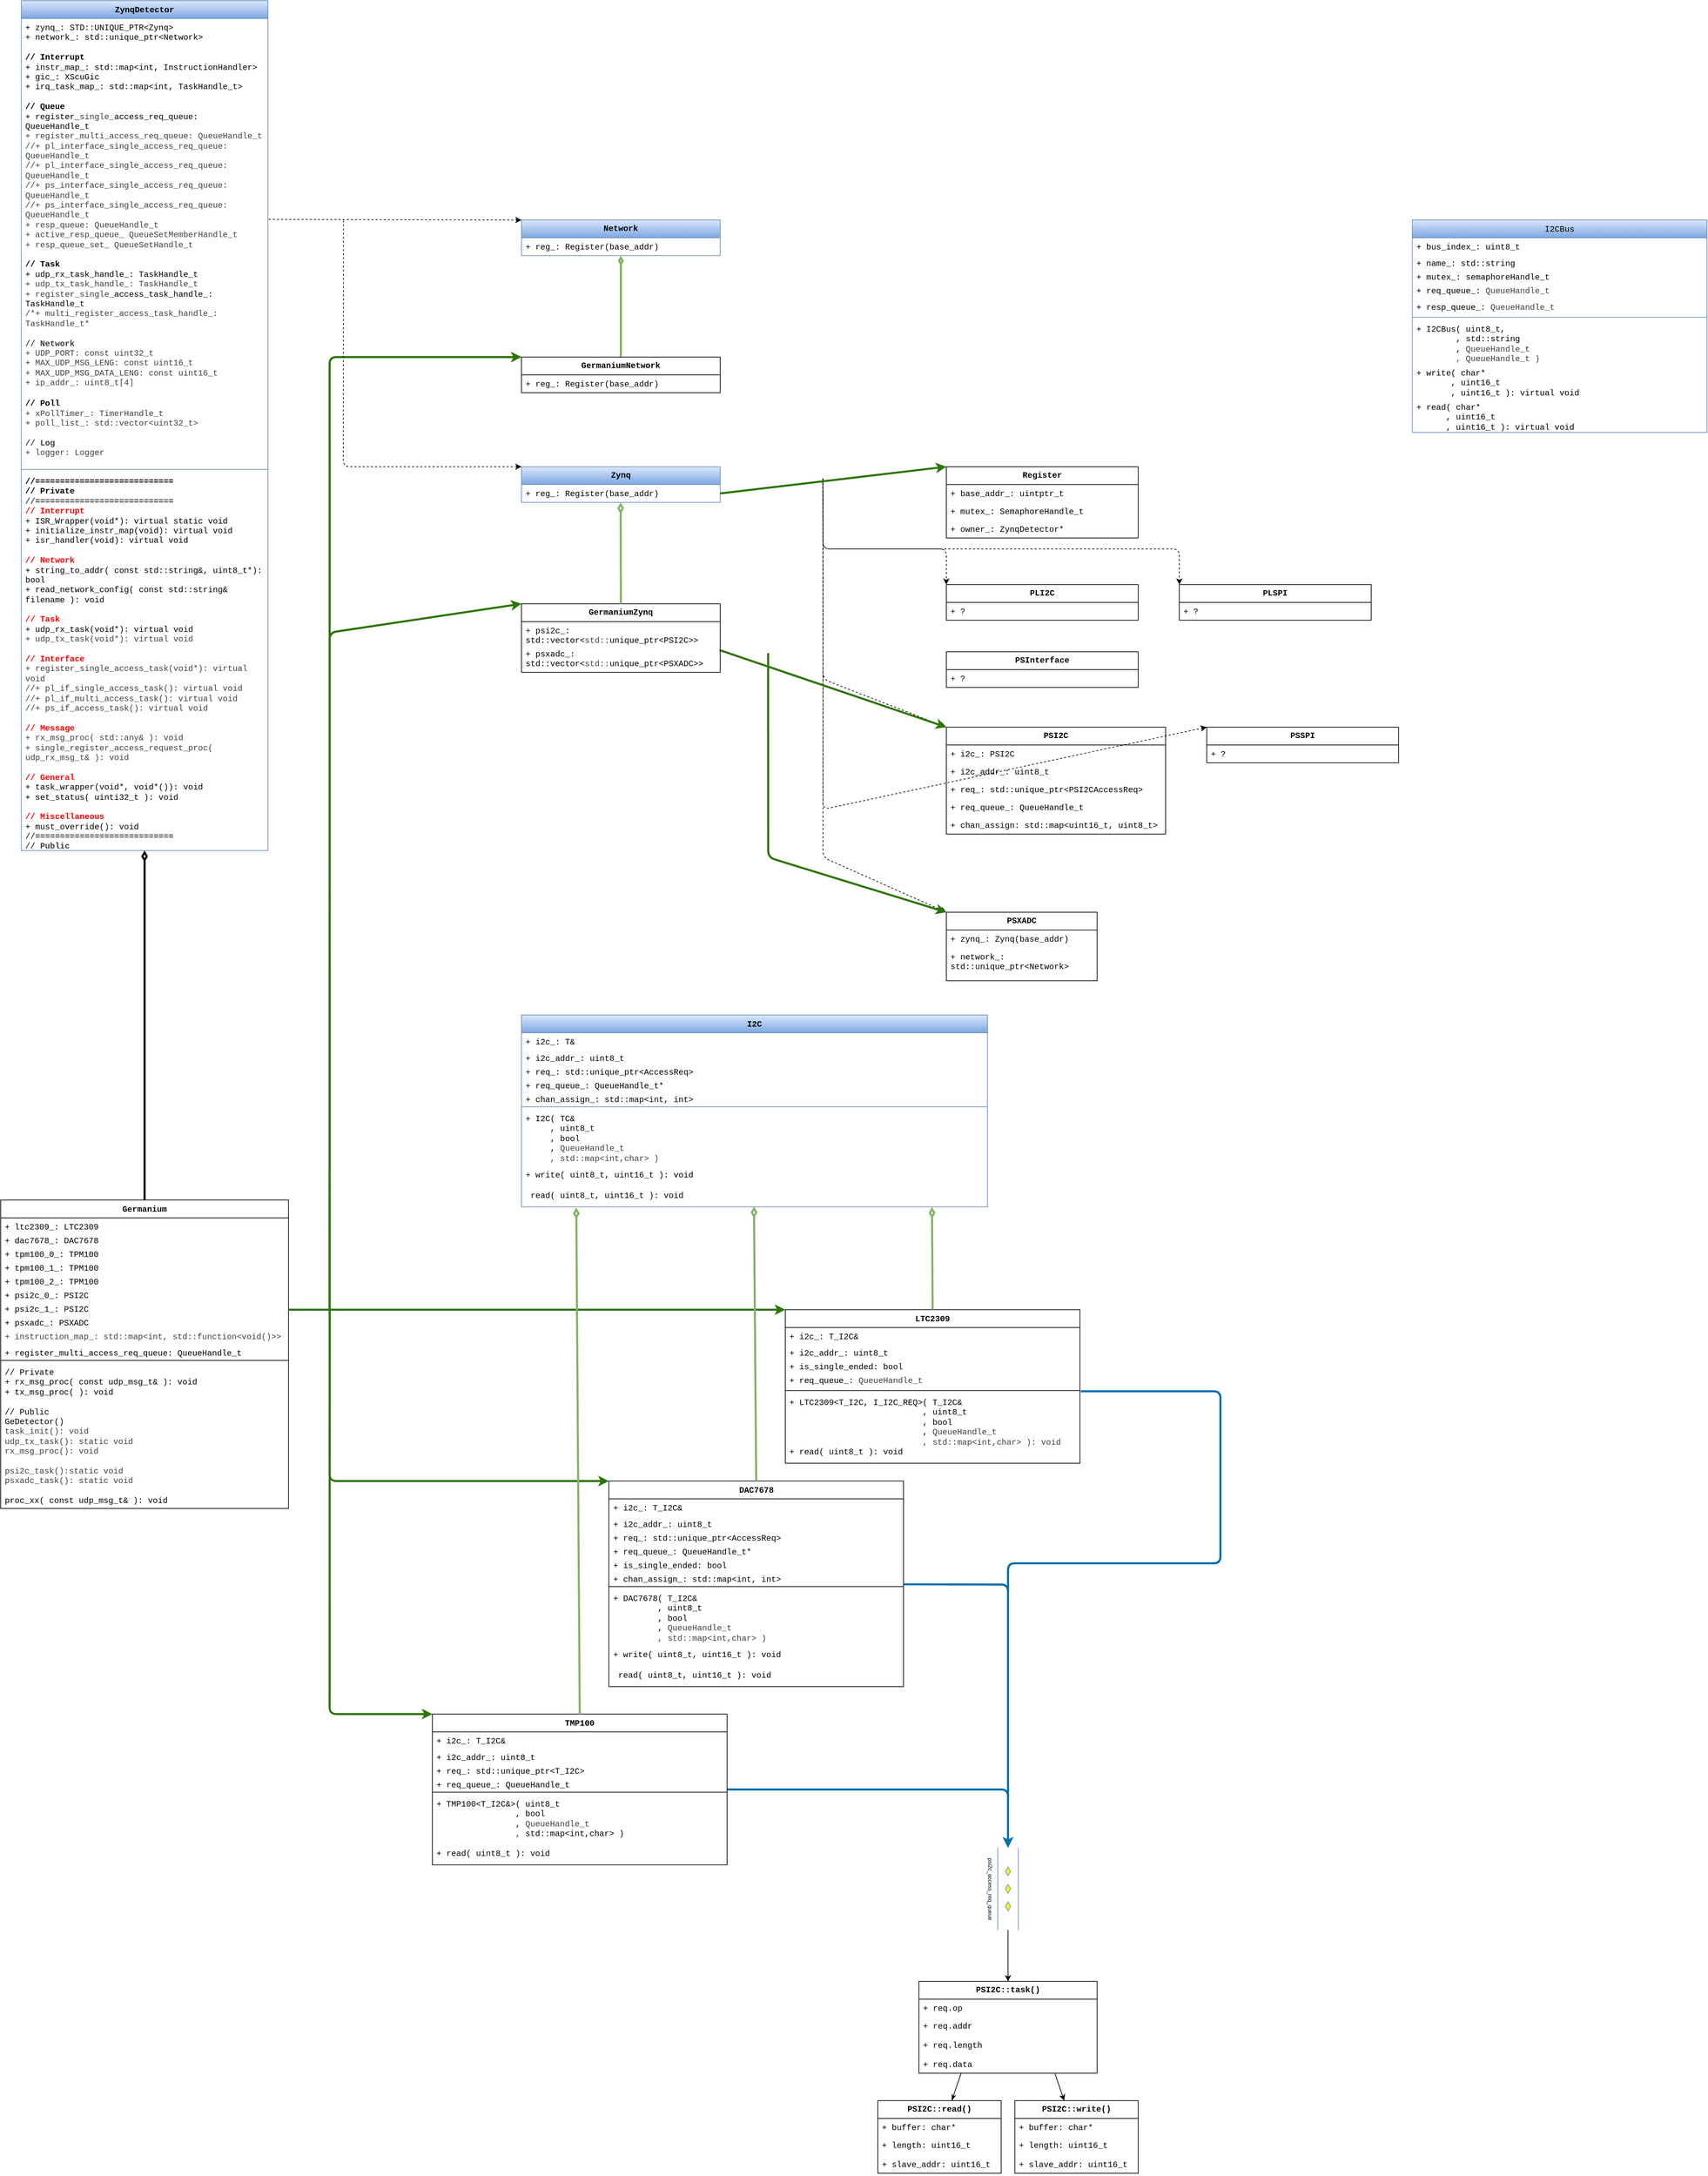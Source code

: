 <mxfile>
    <diagram id="2EP99PTm2PJVpTEmRoPb" name="class">
        <mxGraphModel dx="2420" dy="1347" grid="1" gridSize="10" guides="1" tooltips="1" connect="1" arrows="1" fold="1" page="1" pageScale="1" pageWidth="850" pageHeight="1100" math="0" shadow="0">
            <root>
                <mxCell id="0"/>
                <mxCell id="1" parent="0"/>
                <mxCell id="2" value="ZynqDetector" style="swimlane;fontStyle=1;align=center;verticalAlign=top;childLayout=stackLayout;horizontal=1;startSize=26;horizontalStack=0;resizeParent=1;resizeParentMax=0;resizeLast=0;collapsible=1;marginBottom=0;whiteSpace=wrap;html=1;fontFamily=Courier New;fillColor=#dae8fc;strokeColor=#6c8ebf;gradientColor=#7ea6e0;" parent="1" vertex="1">
                    <mxGeometry x="70" y="40" width="360" height="1240" as="geometry"/>
                </mxCell>
                <mxCell id="3" value="&lt;div&gt;&lt;font color=&quot;#000000&quot;&gt;&lt;font color=&quot;#000000&quot;&gt;+ zynq_: STD::UNIQUE_PTR&amp;lt;Zynq&amp;gt;&lt;/font&gt;&lt;/font&gt;&lt;/div&gt;&lt;div&gt;&lt;font color=&quot;#000000&quot;&gt;&lt;font color=&quot;#000000&quot;&gt;+ network_: std::unique_ptr&amp;lt;Network&amp;gt;&lt;br&gt;&lt;/font&gt;&lt;/font&gt;&lt;div&gt;&lt;font color=&quot;#000000&quot;&gt;&lt;b&gt;&lt;br&gt;&lt;/b&gt;&lt;/font&gt;&lt;/div&gt;&lt;div&gt;&lt;font color=&quot;#000000&quot;&gt;&lt;b&gt;// Interrupt&lt;/b&gt;&lt;br&gt;&lt;/font&gt;&lt;div&gt;+ instr_map_: std::map&amp;lt;int, InstructionHandler&amp;gt;&lt;div&gt;+ gic_: XScuGic&lt;/div&gt;&lt;div&gt;+ irq_task_map_: std::map&amp;lt;int, TaskHandle_t&amp;gt;&lt;/div&gt;&lt;/div&gt;&lt;div&gt;&lt;br&gt;&lt;/div&gt;&lt;div&gt;&lt;b&gt;// Queue&lt;/b&gt;&lt;/div&gt;&lt;div&gt;+ register_&lt;span style=&quot;color: rgb(63, 63, 63); background-color: transparent;&quot;&gt;single_&lt;/span&gt;&lt;span style=&quot;background-color: transparent;&quot;&gt;access_req_queue: QueueHandle_t&lt;/span&gt;&lt;/div&gt;&lt;div&gt;&lt;span style=&quot;color: rgb(63, 63, 63);&quot;&gt;+ register_multi_access_req_queue: QueueHandle_t&lt;/span&gt;&lt;/div&gt;&lt;div style=&quot;scrollbar-color: light-dark(#e2e2e2, #4b4b4b)&lt;br/&gt;&#x9;&#x9;&#x9;&#x9;&#x9;light-dark(#fbfbfb, var(--dark-panel-color));&quot;&gt;&lt;span style=&quot;scrollbar-color: light-dark(#e2e2e2, #4b4b4b)&lt;br/&gt;&#x9;&#x9;&#x9;&#x9;&#x9;light-dark(#fbfbfb, var(--dark-panel-color)); background-color: transparent; color: rgb(63, 63, 63);&quot;&gt;//+ pl_interface_single_access_req_queue: QueueHandle_t&lt;/span&gt;&lt;/div&gt;&lt;div style=&quot;scrollbar-color: light-dark(#e2e2e2, #4b4b4b)&lt;br/&gt;&#x9;&#x9;&#x9;&#x9;&#x9;light-dark(#fbfbfb, var(--dark-panel-color));&quot;&gt;&lt;span style=&quot;scrollbar-color: light-dark(#e2e2e2, #4b4b4b)&lt;br/&gt;&#x9;&#x9;&#x9;&#x9;&#x9;light-dark(#fbfbfb, var(--dark-panel-color)); color: rgb(63, 63, 63);&quot;&gt;//+ pl_interface_single_access_req_queue: QueueHandle_t&lt;/span&gt;&lt;span style=&quot;scrollbar-color: light-dark(#e2e2e2, #4b4b4b)&lt;br/&gt;&#x9;&#x9;&#x9;&#x9;&#x9;light-dark(#fbfbfb, var(--dark-panel-color)); background-color: transparent; color: rgb(63, 63, 63);&quot;&gt;&lt;br style=&quot;scrollbar-color: light-dark(#e2e2e2, #4b4b4b)&lt;br/&gt;&#x9;&#x9;&#x9;&#x9;&#x9;light-dark(#fbfbfb, var(--dark-panel-color));&quot;&gt;&lt;/span&gt;&lt;/div&gt;&lt;div style=&quot;scrollbar-color: light-dark(#e2e2e2, #4b4b4b)&lt;br/&gt;&#x9;&#x9;&#x9;&#x9;&#x9;light-dark(#fbfbfb, var(--dark-panel-color));&quot;&gt;&lt;span style=&quot;scrollbar-color: light-dark(#e2e2e2, #4b4b4b)&lt;br/&gt;&#x9;&#x9;&#x9;&#x9;&#x9;light-dark(#fbfbfb, var(--dark-panel-color)); color: rgb(63, 63, 63);&quot;&gt;//+ ps_interface_single_access_req_queue: QueueHandle_t&lt;/span&gt;&lt;span style=&quot;scrollbar-color: light-dark(#e2e2e2, #4b4b4b)&lt;br/&gt;&#x9;&#x9;&#x9;&#x9;&#x9;light-dark(#fbfbfb, var(--dark-panel-color)); color: rgb(63, 63, 63);&quot;&gt;&lt;br style=&quot;scrollbar-color: light-dark(#e2e2e2, #4b4b4b)&lt;br/&gt;&#x9;&#x9;&#x9;&#x9;&#x9;light-dark(#fbfbfb, var(--dark-panel-color));&quot;&gt;&lt;/span&gt;&lt;/div&gt;&lt;div style=&quot;scrollbar-color: light-dark(#e2e2e2, #4b4b4b)&lt;br/&gt;&#x9;&#x9;&#x9;&#x9;&#x9;light-dark(#fbfbfb, var(--dark-panel-color));&quot;&gt;&lt;span style=&quot;scrollbar-color: light-dark(#e2e2e2, #4b4b4b)&lt;br/&gt;&#x9;&#x9;&#x9;&#x9;&#x9;light-dark(#fbfbfb, var(--dark-panel-color)); color: rgb(63, 63, 63);&quot;&gt;//+ ps_interface_single_access_req_queue: QueueHandle_t&lt;/span&gt;&lt;/div&gt;&lt;div style=&quot;scrollbar-color: light-dark(#e2e2e2, #4b4b4b)&lt;br/&gt;&#x9;&#x9;&#x9;&#x9;&#x9;light-dark(#fbfbfb, var(--dark-panel-color));&quot;&gt;&lt;span style=&quot;scrollbar-color: light-dark(#e2e2e2, #4b4b4b)&lt;br/&gt;&#x9;&#x9;&#x9;&#x9;&#x9;light-dark(#fbfbfb, var(--dark-panel-color)); color: rgb(63, 63, 63);&quot;&gt;+ resp_queue: QueueHandle_t&lt;/span&gt;&lt;/div&gt;&lt;div style=&quot;color: rgb(63, 63, 63); scrollbar-color: light-dark(#e2e2e2, #4b4b4b)&lt;br/&gt;&#x9;&#x9;&#x9;&#x9;&#x9;light-dark(#fbfbfb, var(--dark-panel-color));&quot;&gt;+ active_resp_queue_ QueueSetMemberHandle_t&lt;/div&gt;&lt;div style=&quot;color: rgb(63, 63, 63); scrollbar-color: light-dark(#e2e2e2, #4b4b4b)&lt;br/&gt;&#x9;&#x9;&#x9;&#x9;&#x9;light-dark(#fbfbfb, var(--dark-panel-color));&quot;&gt;+ resp_queue_set_ QueueSetHandle_t&lt;/div&gt;&lt;div&gt;&lt;b&gt;&lt;br&gt;&lt;/b&gt;&lt;/div&gt;&lt;div&gt;&lt;b&gt;// Task&lt;/b&gt;&lt;/div&gt;&lt;div&gt;+ udp_rx_task_handle_: TaskHandle_t&lt;/div&gt;&lt;/div&gt;&lt;div&gt;&lt;span style=&quot;color: rgb(63, 63, 63);&quot;&gt;+ udp_tx_task_handle_: TaskHandle_t&lt;/span&gt;&lt;br&gt;&lt;/div&gt;&lt;div&gt;&lt;span style=&quot;color: rgb(63, 63, 63);&quot;&gt;+ register_&lt;/span&gt;&lt;span style=&quot;color: rgb(63, 63, 63); background-color: transparent;&quot;&gt;single_&lt;/span&gt;&lt;span style=&quot;background-color: transparent;&quot;&gt;access_task_handle_: TaskHandle_t&lt;/span&gt;&lt;/div&gt;&lt;div&gt;&lt;span style=&quot;color: rgb(63, 63, 63);&quot;&gt;/*+ multi_register_access_task_handle_: TaskHandle_t*&lt;/span&gt;&lt;/div&gt;&lt;div&gt;&lt;span style=&quot;color: rgb(63, 63, 63);&quot;&gt;&lt;b&gt;&lt;br&gt;&lt;/b&gt;&lt;/span&gt;&lt;/div&gt;&lt;div&gt;&lt;span style=&quot;color: rgb(63, 63, 63);&quot;&gt;&lt;b&gt;// Network&lt;/b&gt;&lt;/span&gt;&lt;/div&gt;&lt;span style=&quot;color: rgb(63, 63, 63);&quot;&gt;+ UDP_PORT: const uint32_t&lt;br&gt;&lt;/span&gt;&lt;div&gt;&lt;span style=&quot;color: rgb(63, 63, 63);&quot;&gt;&lt;span style=&quot;color: rgb(63, 63, 63); background-color: transparent;&quot;&gt;+&lt;/span&gt;&lt;span style=&quot;color: rgb(63, 63, 63); background-color: transparent;&quot;&gt;&amp;nbsp;&lt;/span&gt;MAX_UDP_MSG_LENG: const uint16_t&lt;/span&gt;&lt;/div&gt;&lt;div&gt;&lt;span style=&quot;color: rgb(63, 63, 63);&quot;&gt;&lt;span style=&quot;color: rgb(63, 63, 63);&quot;&gt;&lt;span style=&quot;color: rgb(63, 63, 63); background-color: transparent;&quot;&gt;+&lt;/span&gt;&lt;span style=&quot;color: rgb(63, 63, 63); background-color: transparent;&quot;&gt;&amp;nbsp;&lt;/span&gt;MAX_UDP_MSG_DATA_LENG: const uint16_t&lt;/span&gt;&lt;br&gt;&lt;/span&gt;&lt;/div&gt;&lt;div&gt;&lt;span style=&quot;color: rgb(63, 63, 63);&quot;&gt;&lt;span style=&quot;color: rgb(63, 63, 63);&quot;&gt;&lt;span style=&quot;color: rgb(63, 63, 63); background-color: transparent;&quot;&gt;+&lt;/span&gt;&lt;span style=&quot;color: rgb(63, 63, 63); background-color: transparent;&quot;&gt;&amp;nbsp;&lt;/span&gt;ip_addr_: uint8_t[4]&lt;/span&gt;&lt;/span&gt;&lt;/div&gt;&lt;div&gt;&lt;span style=&quot;color: rgb(63, 63, 63);&quot;&gt;&lt;span style=&quot;color: rgb(63, 63, 63);&quot;&gt;&lt;span style=&quot;color: rgb(63, 63, 63); background-color: transparent;&quot;&gt;+&lt;/span&gt;&lt;span style=&quot;color: rgb(63, 63, 63); background-color: transparent;&quot;&gt;&amp;nbsp;&lt;/span&gt;netmask_: uint8_t[4]&lt;/span&gt;&lt;/span&gt;&lt;/div&gt;&lt;div&gt;&lt;span style=&quot;color: rgb(63, 63, 63);&quot;&gt;&lt;span style=&quot;color: rgb(63, 63, 63);&quot;&gt;&lt;span style=&quot;color: rgb(63, 63, 63); background-color: transparent;&quot;&gt;+&lt;/span&gt;&lt;span style=&quot;color: rgb(63, 63, 63); background-color: transparent;&quot;&gt;&amp;nbsp;&lt;/span&gt;&lt;span style=&quot;color: rgb(63, 63, 63);&quot;&gt;gateway_: uint8_t[4]&lt;/span&gt;&lt;br&gt;&lt;/span&gt;&lt;/span&gt;&lt;/div&gt;&lt;div&gt;&lt;span style=&quot;color: rgb(63, 63, 63);&quot;&gt;&lt;span style=&quot;color: rgb(63, 63, 63);&quot;&gt;&lt;span style=&quot;color: rgb(63, 63, 63); background-color: transparent;&quot;&gt;+&lt;/span&gt;&lt;span style=&quot;color: rgb(63, 63, 63); background-color: transparent;&quot;&gt;&amp;nbsp;&lt;/span&gt;&lt;span style=&quot;color: rgb(63, 63, 63);&quot;&gt;dns_: uint8_t[4]&lt;/span&gt;&lt;span style=&quot;color: rgb(63, 63, 63);&quot;&gt;&lt;br&gt;&lt;/span&gt;&lt;/span&gt;&lt;/span&gt;&lt;/div&gt;&lt;div&gt;&lt;span style=&quot;color: rgb(63, 63, 63);&quot;&gt;&lt;span style=&quot;color: rgb(63, 63, 63);&quot;&gt;&lt;span style=&quot;color: rgb(63, 63, 63); background-color: transparent;&quot;&gt;+&lt;/span&gt;&lt;span style=&quot;color: rgb(63, 63, 63); background-color: transparent;&quot;&gt;&amp;nbsp;&lt;/span&gt;&lt;span style=&quot;color: rgb(63, 63, 63);&quot;&gt;mac_addr_: uint8_t[6]&lt;/span&gt;&lt;/span&gt;&lt;/span&gt;&lt;/div&gt;&lt;div&gt;&lt;span style=&quot;color: rgb(63, 63, 63);&quot;&gt;&lt;span style=&quot;color: rgb(63, 63, 63);&quot;&gt;&lt;span style=&quot;color: rgb(63, 63, 63); background-color: transparent;&quot;&gt;+&lt;/span&gt;&lt;span style=&quot;color: rgb(63, 63, 63); background-color: transparent;&quot;&gt;&amp;nbsp;&lt;/span&gt;&lt;span style=&quot;color: rgb(63, 63, 63);&quot;&gt;svr_ip_addr_lock_: std::atomic&amp;lt;bool&amp;gt;&lt;/span&gt;&lt;/span&gt;&lt;/span&gt;&lt;/div&gt;&lt;div&gt;&lt;span style=&quot;color: rgb(63, 63, 63);&quot;&gt;&lt;span style=&quot;color: rgb(63, 63, 63);&quot;&gt;&lt;span style=&quot;color: rgb(63, 63, 63); background-color: transparent;&quot;&gt;+&lt;/span&gt;&lt;span style=&quot;color: rgb(63, 63, 63); background-color: transparent;&quot;&gt;&amp;nbsp;&lt;/span&gt;&lt;span style=&quot;color: rgb(63, 63, 63);&quot;&gt;udp_socket_: int32_t&lt;/span&gt;&lt;/span&gt;&lt;/span&gt;&lt;/div&gt;&lt;div&gt;&lt;span style=&quot;color: rgb(63, 63, 63);&quot;&gt;&lt;span style=&quot;color: rgb(63, 63, 63);&quot;&gt;&lt;span style=&quot;color: rgb(63, 63, 63);&quot;&gt;&lt;b&gt;&lt;br&gt;&lt;/b&gt;&lt;/span&gt;&lt;/span&gt;&lt;/span&gt;&lt;/div&gt;&lt;div&gt;&lt;span style=&quot;color: rgb(63, 63, 63);&quot;&gt;&lt;span style=&quot;color: rgb(63, 63, 63);&quot;&gt;&lt;span style=&quot;color: rgb(63, 63, 63);&quot;&gt;&lt;b&gt;// Poll&lt;/b&gt;&lt;/span&gt;&lt;/span&gt;&lt;/span&gt;&lt;/div&gt;&lt;div&gt;&lt;span style=&quot;color: rgb(63, 63, 63);&quot;&gt;&lt;span style=&quot;color: rgb(63, 63, 63);&quot;&gt;&lt;span style=&quot;color: rgb(63, 63, 63);&quot;&gt;+ xPollTimer_: TimerHandle_t&lt;/span&gt;&lt;span style=&quot;color: rgb(63, 63, 63);&quot;&gt;&lt;br&gt;&lt;/span&gt;&lt;/span&gt;&lt;/span&gt;&lt;/div&gt;&lt;div&gt;&lt;span style=&quot;color: rgb(63, 63, 63);&quot;&gt;+ poll_list_: std::vector&amp;lt;uint32_t&amp;gt;&lt;/span&gt;&lt;br&gt;&lt;/div&gt;&lt;div&gt;&lt;span style=&quot;color: rgb(63, 63, 63);&quot;&gt;&lt;b&gt;// Log&lt;/b&gt;&lt;/span&gt;&lt;/div&gt;&lt;div&gt;&lt;span style=&quot;color: rgb(63, 63, 63); background-color: transparent;&quot;&gt;+&lt;/span&gt;&lt;span style=&quot;color: rgb(63, 63, 63); background-color: transparent;&quot;&gt;&amp;nbsp;&lt;/span&gt;&lt;span style=&quot;color: rgb(63, 63, 63);&quot;&gt;logger: Logger&lt;/span&gt;&lt;/div&gt;&lt;div&gt;&lt;span style=&quot;color: rgb(63, 63, 63);&quot;&gt;&lt;span style=&quot;color: rgb(63, 63, 63);&quot;&gt;&lt;span style=&quot;color: rgb(63, 63, 63);&quot;&gt;&lt;br&gt;&lt;/span&gt;&lt;/span&gt;&lt;/span&gt;&lt;/div&gt;&lt;/div&gt;" style="text;strokeColor=none;fillColor=none;align=left;verticalAlign=top;spacingLeft=4;spacingRight=4;overflow=hidden;rotatable=0;points=[[0,0.5],[1,0.5]];portConstraint=eastwest;whiteSpace=wrap;html=1;fontFamily=Courier New;" parent="2" vertex="1">
                    <mxGeometry y="26" width="360" height="534" as="geometry"/>
                </mxCell>
                <mxCell id="36" value="&lt;div&gt;&lt;br&gt;&lt;/div&gt;&lt;div&gt;&lt;b style=&quot;background-color: transparent;&quot;&gt;// Poll&lt;/b&gt;&lt;/div&gt;&lt;div&gt;&lt;span style=&quot;color: rgb(63, 63, 63);&quot;&gt;&lt;span style=&quot;color: rgb(63, 63, 63);&quot;&gt;&lt;span style=&quot;color: rgb(63, 63, 63);&quot;&gt;+ xPollTimer_: TimerHandle_t&lt;/span&gt;&lt;span style=&quot;color: rgb(63, 63, 63);&quot;&gt;&lt;br&gt;&lt;/span&gt;&lt;/span&gt;&lt;/span&gt;&lt;/div&gt;&lt;div&gt;&lt;span style=&quot;color: rgb(63, 63, 63);&quot;&gt;+ poll_list_: std::vector&amp;lt;uint32_t&amp;gt;&lt;/span&gt;&lt;br&gt;&lt;/div&gt;&lt;div&gt;&lt;span style=&quot;color: rgb(63, 63, 63);&quot;&gt;&lt;b&gt;&lt;br&gt;&lt;/b&gt;&lt;/span&gt;&lt;/div&gt;&lt;div&gt;&lt;span style=&quot;color: rgb(63, 63, 63);&quot;&gt;&lt;b&gt;// Log&lt;/b&gt;&lt;/span&gt;&lt;/div&gt;&lt;div&gt;&lt;span style=&quot;color: rgb(63, 63, 63); background-color: transparent;&quot;&gt;+&lt;/span&gt;&lt;span style=&quot;color: rgb(63, 63, 63); background-color: transparent;&quot;&gt;&amp;nbsp;&lt;/span&gt;&lt;span style=&quot;color: rgb(63, 63, 63);&quot;&gt;logger: Logger&lt;/span&gt;&lt;/div&gt;" style="text;strokeColor=none;fillColor=none;align=left;verticalAlign=top;spacingLeft=4;spacingRight=4;overflow=hidden;rotatable=0;points=[[0,0.5],[1,0.5]];portConstraint=eastwest;whiteSpace=wrap;html=1;fontFamily=Courier New;" parent="2" vertex="1">
                    <mxGeometry y="560" width="360" height="120" as="geometry"/>
                </mxCell>
                <mxCell id="4" value="" style="line;strokeWidth=1;fillColor=none;align=left;verticalAlign=middle;spacingTop=-1;spacingLeft=3;spacingRight=3;rotatable=0;labelPosition=right;points=[];portConstraint=eastwest;strokeColor=inherit;fontFamily=Courier New;" parent="2" vertex="1">
                    <mxGeometry y="680" width="360" height="8" as="geometry"/>
                </mxCell>
                <mxCell id="5" value="&lt;div&gt;&lt;b&gt;//============================&lt;/b&gt;&lt;/div&gt;&lt;div&gt;&lt;b&gt;// Private&lt;/b&gt;&lt;/div&gt;&lt;div&gt;&lt;span style=&quot;color: rgb(63, 63, 63); background-color: transparent;&quot;&gt;&lt;b&gt;//============================&lt;/b&gt;&lt;/span&gt;&lt;/div&gt;&lt;div&gt;&lt;b&gt;&lt;font style=&quot;color: rgb(255, 0, 0);&quot;&gt;// Interrupt&lt;/font&gt;&lt;/b&gt;&lt;/div&gt;+ ISR_Wrapper(void*): virtual static void&lt;div&gt;+ initialize_instr_map(void): virtual void&lt;/div&gt;&lt;div&gt;+ isr_handler(void): virtual void&lt;/div&gt;&lt;div&gt;&lt;b&gt;&lt;font style=&quot;color: rgb(255, 0, 0);&quot;&gt;&lt;br&gt;&lt;/font&gt;&lt;/b&gt;&lt;/div&gt;&lt;div&gt;&lt;b&gt;&lt;font style=&quot;color: rgb(255, 0, 0);&quot;&gt;// Network&lt;/font&gt;&lt;/b&gt;&lt;/div&gt;&lt;div&gt;+ string_to_addr( const std::string&amp;amp;, uint8_t*): bool&lt;/div&gt;&lt;div&gt;+ read_network_config( const std::string&amp;amp; filename ): void&lt;/div&gt;&lt;div&gt;&lt;b&gt;&lt;font style=&quot;color: rgb(255, 0, 0);&quot;&gt;&lt;br&gt;&lt;/font&gt;&lt;/b&gt;&lt;/div&gt;&lt;div&gt;&lt;b&gt;&lt;font style=&quot;color: rgb(255, 0, 0);&quot;&gt;// Task&lt;/font&gt;&lt;/b&gt;&lt;/div&gt;&lt;div&gt;+ udp_rx_task(void*): virtual void&lt;/div&gt;&lt;div&gt;&lt;span style=&quot;color: rgb(63, 63, 63);&quot;&gt;+ udp_tx_task(void*): virtual void&lt;/span&gt;&lt;/div&gt;&lt;div&gt;&lt;span&gt;&lt;b style=&quot;&quot;&gt;&lt;font style=&quot;color: rgb(255, 0, 0);&quot;&gt;&lt;br&gt;&lt;/font&gt;&lt;/b&gt;&lt;/span&gt;&lt;/div&gt;&lt;div&gt;&lt;span&gt;&lt;b style=&quot;&quot;&gt;&lt;font style=&quot;color: rgb(255, 0, 0);&quot;&gt;// Interface&lt;/font&gt;&lt;/b&gt;&lt;/span&gt;&lt;/div&gt;&lt;span style=&quot;color: rgb(63, 63, 63);&quot;&gt;+ register_single_access_task(void*): virtual void&lt;/span&gt;&lt;div&gt;&lt;span style=&quot;color: rgb(63, 63, 63);&quot;&gt;//+ pl_if_single_access_task(): virtual void&lt;/span&gt;&lt;/div&gt;&lt;div&gt;&lt;span style=&quot;color: rgb(63, 63, 63);&quot;&gt;//+ pl_if_multi_access_task(): virtual void&lt;/span&gt;&lt;/div&gt;&lt;div&gt;&lt;span style=&quot;color: rgb(63, 63, 63);&quot;&gt;//+ ps_if_access_task(): virtual void&lt;/span&gt;&lt;/div&gt;&lt;div&gt;&lt;span&gt;&lt;b style=&quot;&quot;&gt;&lt;font style=&quot;color: rgb(255, 0, 0);&quot;&gt;&lt;br&gt;&lt;/font&gt;&lt;/b&gt;&lt;/span&gt;&lt;/div&gt;&lt;div&gt;&lt;span&gt;&lt;b style=&quot;&quot;&gt;&lt;font style=&quot;color: rgb(255, 0, 0);&quot;&gt;// Message&lt;/font&gt;&lt;/b&gt;&lt;/span&gt;&lt;/div&gt;&lt;div&gt;&lt;span style=&quot;color: rgb(63, 63, 63);&quot;&gt;+ rx_msg_proc( std::any&amp;amp; ): void&lt;/span&gt;&lt;/div&gt;&lt;div&gt;&lt;span style=&quot;color: rgb(63, 63, 63);&quot;&gt;+ single_register_access_request_proc( udp_rx_msg_t&amp;amp; ): void&lt;/span&gt;&lt;/div&gt;&lt;div&gt;&lt;b&gt;&lt;font style=&quot;color: rgb(255, 0, 0);&quot;&gt;&lt;br&gt;&lt;/font&gt;&lt;/b&gt;&lt;/div&gt;&lt;div&gt;&lt;b&gt;&lt;font style=&quot;color: rgb(255, 0, 0);&quot;&gt;// General&lt;/font&gt;&lt;/b&gt;&lt;/div&gt;&lt;div&gt;+ task_wrapper(void*, void*()): void&lt;/div&gt;&lt;div&gt;+ set_status( uinti32_t ): void&lt;/div&gt;&lt;div&gt;&lt;b&gt;&lt;font style=&quot;color: rgb(255, 0, 0);&quot;&gt;&lt;br&gt;&lt;/font&gt;&lt;/b&gt;&lt;/div&gt;&lt;div&gt;&lt;b&gt;&lt;font style=&quot;color: rgb(255, 0, 0);&quot;&gt;// Miscellaneous&lt;/font&gt;&lt;/b&gt;&lt;/div&gt;&lt;div&gt;+ must_override(): void&lt;/div&gt;&lt;div&gt;&lt;b&gt;&lt;span style=&quot;color: rgb(63, 63, 63);&quot;&gt;//============================&lt;/span&gt;&lt;br&gt;&lt;/b&gt;&lt;/div&gt;&lt;div&gt;&lt;span style=&quot;color: rgb(63, 63, 63);&quot;&gt;&lt;b&gt;// Public&lt;/b&gt;&lt;/span&gt;&lt;/div&gt;&lt;div&gt;&lt;span style=&quot;color: rgb(63, 63, 63);&quot;&gt;&lt;b&gt;//============================&lt;/b&gt;&lt;/span&gt;&lt;span style=&quot;color: rgb(63, 63, 63);&quot;&gt;&lt;br&gt;&lt;/span&gt;&lt;/div&gt;&lt;div&gt;&lt;span style=&quot;color: rgb(63, 63, 63);&quot;&gt;+ network_init(): void&lt;/span&gt;&lt;/div&gt;&lt;div&gt;&lt;span style=&quot;color: rgb(63, 63, 63);&quot;&gt;+ interrupt_init(): virtual void&lt;/span&gt;&lt;/div&gt;&lt;div&gt;&lt;span style=&quot;color: rgb(63, 63, 63);&quot;&gt;+ queue_init(): virtual void&lt;/span&gt;&lt;/div&gt;&lt;div&gt;&lt;span style=&quot;color: rgb(63, 63, 63);&quot;&gt;+ task_init(): virtual void&lt;/span&gt;&lt;/div&gt;" style="text;strokeColor=none;fillColor=none;align=left;verticalAlign=top;spacingLeft=4;spacingRight=4;overflow=hidden;rotatable=0;points=[[0,0.5],[1,0.5]];portConstraint=eastwest;whiteSpace=wrap;html=1;fontFamily=Courier New;" parent="2" vertex="1">
                    <mxGeometry y="688" width="360" height="552" as="geometry"/>
                </mxCell>
                <mxCell id="32" value="LTC2309" style="swimlane;fontStyle=1;align=center;verticalAlign=top;childLayout=stackLayout;horizontal=1;startSize=26;horizontalStack=0;resizeParent=1;resizeParentMax=0;resizeLast=0;collapsible=1;marginBottom=0;whiteSpace=wrap;html=1;fontFamily=Courier New;" parent="1" vertex="1">
                    <mxGeometry x="1185" y="1950" width="430" height="224" as="geometry"/>
                </mxCell>
                <mxCell id="33" value="+ i2c_: T_I2C&amp;amp;" style="text;strokeColor=none;fillColor=none;align=left;verticalAlign=top;spacingLeft=4;spacingRight=4;overflow=hidden;rotatable=0;points=[[0,0.5],[1,0.5]];portConstraint=eastwest;whiteSpace=wrap;html=1;fontFamily=Courier New;" parent="32" vertex="1">
                    <mxGeometry y="26" width="430" height="24" as="geometry"/>
                </mxCell>
                <mxCell id="133" value="+ i2c_addr_: uint8_t" style="text;strokeColor=none;fillColor=none;align=left;verticalAlign=top;spacingLeft=4;spacingRight=4;overflow=hidden;rotatable=0;points=[[0,0.5],[1,0.5]];portConstraint=eastwest;whiteSpace=wrap;html=1;fontFamily=Courier New;" vertex="1" parent="32">
                    <mxGeometry y="50" width="430" height="20" as="geometry"/>
                </mxCell>
                <mxCell id="135" value="&lt;div&gt;+ is_single_ended: bool&lt;/div&gt;" style="text;strokeColor=none;fillColor=none;align=left;verticalAlign=top;spacingLeft=4;spacingRight=4;overflow=hidden;rotatable=0;points=[[0,0.5],[1,0.5]];portConstraint=eastwest;whiteSpace=wrap;html=1;fontFamily=Courier New;" vertex="1" parent="32">
                    <mxGeometry y="70" width="430" height="20" as="geometry"/>
                </mxCell>
                <mxCell id="136" value="&lt;div&gt;&lt;div&gt;+ req_queue_:&amp;nbsp;&lt;span style=&quot;color: rgb(63, 63, 63); background-color: transparent;&quot;&gt;QueueHandle_t&lt;/span&gt;&lt;/div&gt;&lt;/div&gt;" style="text;strokeColor=none;fillColor=none;align=left;verticalAlign=top;spacingLeft=4;spacingRight=4;overflow=hidden;rotatable=0;points=[[0,0.5],[1,0.5]];portConstraint=eastwest;whiteSpace=wrap;html=1;fontFamily=Courier New;" vertex="1" parent="32">
                    <mxGeometry y="90" width="430" height="24" as="geometry"/>
                </mxCell>
                <mxCell id="34" value="" style="line;strokeWidth=1;fillColor=none;align=left;verticalAlign=middle;spacingTop=-1;spacingLeft=3;spacingRight=3;rotatable=0;labelPosition=right;points=[];portConstraint=eastwest;strokeColor=inherit;fontFamily=Courier New;" parent="32" vertex="1">
                    <mxGeometry y="114" width="430" height="8" as="geometry"/>
                </mxCell>
                <mxCell id="35" value="+ LTC2309&amp;lt;T_I2C, I_I2C_REQ&amp;gt;( T_I2C&amp;amp;&lt;div&gt;&amp;nbsp; &amp;nbsp; &amp;nbsp; &amp;nbsp; &amp;nbsp; &amp;nbsp; &amp;nbsp; &amp;nbsp; &amp;nbsp; &amp;nbsp; &amp;nbsp; &amp;nbsp; &amp;nbsp; &amp;nbsp;, uint8_t&lt;/div&gt;&lt;div&gt;&amp;nbsp; &amp;nbsp; &amp;nbsp; &amp;nbsp; &amp;nbsp; &amp;nbsp; &amp;nbsp; &amp;nbsp; &amp;nbsp; &amp;nbsp; &amp;nbsp; &amp;nbsp; &amp;nbsp; &amp;nbsp;, bool&lt;/div&gt;&lt;div&gt;&amp;nbsp; &amp;nbsp; &amp;nbsp; &amp;nbsp; &amp;nbsp; &amp;nbsp; &amp;nbsp; &amp;nbsp; &amp;nbsp; &amp;nbsp; &amp;nbsp; &amp;nbsp; &amp;nbsp; &amp;nbsp;,&amp;nbsp;&lt;span style=&quot;color: rgb(63, 63, 63);&quot;&gt;QueueHandle_t&lt;/span&gt;&lt;/div&gt;&lt;div&gt;&lt;span style=&quot;color: rgb(63, 63, 63);&quot;&gt;&amp;nbsp; &amp;nbsp; &amp;nbsp; &amp;nbsp; &amp;nbsp; &amp;nbsp; &amp;nbsp; &amp;nbsp; &amp;nbsp; &amp;nbsp; &amp;nbsp; &amp;nbsp; &amp;nbsp; &amp;nbsp;, std::map&amp;lt;int,char&amp;gt; ): void&lt;/span&gt;&lt;div&gt;+ read( uint8_t ): void&lt;/div&gt;&lt;/div&gt;" style="text;strokeColor=none;fillColor=none;align=left;verticalAlign=top;spacingLeft=4;spacingRight=4;overflow=hidden;rotatable=0;points=[[0,0.5],[1,0.5]];portConstraint=eastwest;whiteSpace=wrap;html=1;fontFamily=Courier New;" parent="32" vertex="1">
                    <mxGeometry y="122" width="430" height="102" as="geometry"/>
                </mxCell>
                <mxCell id="WbckeEBE1Ufeqq3kSp5b-36" style="edgeStyle=none;html=1;entryX=0.5;entryY=1;entryDx=0;entryDy=0;entryPerimeter=0;endArrow=diamondThin;endFill=0;endSize=8;fontFamily=Courier New;exitX=0.5;exitY=0;exitDx=0;exitDy=0;strokeWidth=3;" parent="1" target="5" edge="1" source="44">
                    <mxGeometry relative="1" as="geometry">
                        <mxPoint x="220" y="1519" as="sourcePoint"/>
                    </mxGeometry>
                </mxCell>
                <mxCell id="NiOfpMS6X311MNxm6k2x-37" value="&lt;b&gt;PLI2C&lt;/b&gt;" style="swimlane;fontStyle=0;childLayout=stackLayout;horizontal=1;startSize=26;fillColor=none;horizontalStack=0;resizeParent=1;resizeParentMax=0;resizeLast=0;collapsible=1;marginBottom=0;whiteSpace=wrap;html=1;fontFamily=Courier New;" parent="1" vertex="1">
                    <mxGeometry x="1420" y="892" width="280" height="52" as="geometry"/>
                </mxCell>
                <mxCell id="NiOfpMS6X311MNxm6k2x-38" value="+ ?" style="text;strokeColor=none;fillColor=none;align=left;verticalAlign=top;spacingLeft=4;spacingRight=4;overflow=hidden;rotatable=0;points=[[0,0.5],[1,0.5]];portConstraint=eastwest;whiteSpace=wrap;html=1;fontFamily=Courier New;" parent="NiOfpMS6X311MNxm6k2x-37" vertex="1">
                    <mxGeometry y="26" width="280" height="26" as="geometry"/>
                </mxCell>
                <mxCell id="58" style="edgeStyle=none;html=1;entryX=0;entryY=0;entryDx=0;entryDy=0;dashed=1;fontFamily=Courier New;exitX=0.454;exitY=0.512;exitDx=0;exitDy=0;exitPerimeter=0;" parent="1" source="48" target="NiOfpMS6X311MNxm6k2x-37" edge="1">
                    <mxGeometry relative="1" as="geometry">
                        <Array as="points">
                            <mxPoint x="1240" y="840"/>
                            <mxPoint x="1420" y="840"/>
                        </Array>
                    </mxGeometry>
                </mxCell>
                <mxCell id="60" style="edgeStyle=none;html=1;entryX=0;entryY=0;entryDx=0;entryDy=0;dashed=1;fontFamily=Courier New;exitX=0.454;exitY=0.437;exitDx=0;exitDy=0;exitPerimeter=0;" parent="1" source="48" target="NiOfpMS6X311MNxm6k2x-55" edge="1">
                    <mxGeometry relative="1" as="geometry">
                        <Array as="points">
                            <mxPoint x="1240" y="1030"/>
                        </Array>
                    </mxGeometry>
                </mxCell>
                <mxCell id="61" style="edgeStyle=none;html=1;entryX=0;entryY=0;entryDx=0;entryDy=0;dashed=1;fontFamily=Courier New;exitX=0.455;exitY=1;exitDx=0;exitDy=0;exitPerimeter=0;" parent="1" source="48" target="NiOfpMS6X311MNxm6k2x-58" edge="1">
                    <mxGeometry relative="1" as="geometry">
                        <Array as="points">
                            <mxPoint x="1240" y="1220"/>
                        </Array>
                    </mxGeometry>
                </mxCell>
                <mxCell id="62" style="edgeStyle=none;html=1;entryX=0;entryY=0;entryDx=0;entryDy=0;dashed=1;fontFamily=Courier New;exitX=0.455;exitY=0.437;exitDx=0;exitDy=0;exitPerimeter=0;" parent="1" source="48" target="NiOfpMS6X311MNxm6k2x-61" edge="1">
                    <mxGeometry relative="1" as="geometry">
                        <Array as="points">
                            <mxPoint x="1240" y="1290"/>
                        </Array>
                    </mxGeometry>
                </mxCell>
                <mxCell id="NiOfpMS6X311MNxm6k2x-41" value="&lt;b&gt;Zynq&lt;/b&gt;" style="swimlane;fontStyle=0;childLayout=stackLayout;horizontal=1;startSize=26;fillColor=#dae8fc;horizontalStack=0;resizeParent=1;resizeParentMax=0;resizeLast=0;collapsible=1;marginBottom=0;whiteSpace=wrap;html=1;fontFamily=Courier New;strokeColor=#6c8ebf;gradientColor=#7ea6e0;" parent="1" vertex="1">
                    <mxGeometry x="800" y="720" width="290" height="52" as="geometry"/>
                </mxCell>
                <mxCell id="NiOfpMS6X311MNxm6k2x-42" value="+&amp;nbsp;&lt;span style=&quot;background-color: transparent;&quot;&gt;reg_: Register(base_addr)&lt;/span&gt;&lt;div&gt;&lt;span style=&quot;background-color: transparent;&quot;&gt;&lt;br&gt;&lt;/span&gt;&lt;/div&gt;" style="text;strokeColor=none;fillColor=none;align=left;verticalAlign=top;spacingLeft=4;spacingRight=4;overflow=hidden;rotatable=0;points=[[0,0.5],[1,0.5]];portConstraint=eastwest;whiteSpace=wrap;html=1;fontFamily=Courier New;" parent="NiOfpMS6X311MNxm6k2x-41" vertex="1">
                    <mxGeometry y="26" width="290" height="26" as="geometry"/>
                </mxCell>
                <mxCell id="NiOfpMS6X311MNxm6k2x-48" value="&lt;b&gt;Register&lt;/b&gt;" style="swimlane;fontStyle=0;childLayout=stackLayout;horizontal=1;startSize=26;fillColor=none;horizontalStack=0;resizeParent=1;resizeParentMax=0;resizeLast=0;collapsible=1;marginBottom=0;whiteSpace=wrap;html=1;fontFamily=Courier New;" parent="1" vertex="1">
                    <mxGeometry x="1420" y="720" width="280" height="104" as="geometry"/>
                </mxCell>
                <mxCell id="NiOfpMS6X311MNxm6k2x-49" value="+&amp;nbsp;&lt;span style=&quot;background-color: transparent;&quot;&gt;base_addr_: uintptr_t&lt;/span&gt;&lt;div&gt;&lt;span style=&quot;background-color: transparent;&quot;&gt;&lt;br&gt;&lt;/span&gt;&lt;/div&gt;" style="text;strokeColor=none;fillColor=none;align=left;verticalAlign=top;spacingLeft=4;spacingRight=4;overflow=hidden;rotatable=0;points=[[0,0.5],[1,0.5]];portConstraint=eastwest;whiteSpace=wrap;html=1;fontFamily=Courier New;" parent="NiOfpMS6X311MNxm6k2x-48" vertex="1">
                    <mxGeometry y="26" width="280" height="26" as="geometry"/>
                </mxCell>
                <mxCell id="NiOfpMS6X311MNxm6k2x-50" value="+&amp;nbsp;&lt;font&gt;mutex_: SemaphoreHandle_t&lt;br&gt;&lt;/font&gt;&lt;div&gt;&lt;font&gt;&lt;br&gt;&lt;/font&gt;&lt;/div&gt;" style="text;strokeColor=none;fillColor=none;align=left;verticalAlign=top;spacingLeft=4;spacingRight=4;overflow=hidden;rotatable=0;points=[[0,0.5],[1,0.5]];portConstraint=eastwest;whiteSpace=wrap;html=1;fontFamily=Courier New;" parent="NiOfpMS6X311MNxm6k2x-48" vertex="1">
                    <mxGeometry y="52" width="280" height="26" as="geometry"/>
                </mxCell>
                <mxCell id="NiOfpMS6X311MNxm6k2x-51" value="+&amp;nbsp;&lt;font&gt;owner_: ZynqDetector*&lt;br&gt;&lt;/font&gt;&lt;div&gt;&lt;font&gt;&lt;br&gt;&lt;/font&gt;&lt;/div&gt;" style="text;strokeColor=none;fillColor=none;align=left;verticalAlign=top;spacingLeft=4;spacingRight=4;overflow=hidden;rotatable=0;points=[[0,0.5],[1,0.5]];portConstraint=eastwest;whiteSpace=wrap;html=1;fontFamily=Courier New;" parent="NiOfpMS6X311MNxm6k2x-48" vertex="1">
                    <mxGeometry y="78" width="280" height="26" as="geometry"/>
                </mxCell>
                <mxCell id="NiOfpMS6X311MNxm6k2x-52" value="&lt;b&gt;PLSPI&lt;/b&gt;" style="swimlane;fontStyle=0;childLayout=stackLayout;horizontal=1;startSize=26;fillColor=none;horizontalStack=0;resizeParent=1;resizeParentMax=0;resizeLast=0;collapsible=1;marginBottom=0;whiteSpace=wrap;html=1;fontFamily=Courier New;" parent="1" vertex="1">
                    <mxGeometry x="1760" y="892" width="280" height="52" as="geometry"/>
                </mxCell>
                <mxCell id="NiOfpMS6X311MNxm6k2x-53" value="+ ?" style="text;strokeColor=none;fillColor=none;align=left;verticalAlign=top;spacingLeft=4;spacingRight=4;overflow=hidden;rotatable=0;points=[[0,0.5],[1,0.5]];portConstraint=eastwest;whiteSpace=wrap;html=1;fontFamily=Courier New;" parent="NiOfpMS6X311MNxm6k2x-52" vertex="1">
                    <mxGeometry y="26" width="280" height="26" as="geometry"/>
                </mxCell>
                <mxCell id="NiOfpMS6X311MNxm6k2x-55" value="&lt;b&gt;PSI2C&lt;/b&gt;" style="swimlane;fontStyle=0;childLayout=stackLayout;horizontal=1;startSize=26;fillColor=none;horizontalStack=0;resizeParent=1;resizeParentMax=0;resizeLast=0;collapsible=1;marginBottom=0;whiteSpace=wrap;html=1;fontFamily=Courier New;" parent="1" vertex="1">
                    <mxGeometry x="1420" y="1100" width="320" height="156" as="geometry"/>
                </mxCell>
                <mxCell id="NiOfpMS6X311MNxm6k2x-56" value="+ i2c_&lt;span style=&quot;background-color: transparent;&quot;&gt;: PSI2C&lt;/span&gt;&lt;div&gt;&lt;span style=&quot;background-color: transparent;&quot;&gt;&lt;br&gt;&lt;/span&gt;&lt;/div&gt;" style="text;strokeColor=none;fillColor=none;align=left;verticalAlign=top;spacingLeft=4;spacingRight=4;overflow=hidden;rotatable=0;points=[[0,0.5],[1,0.5]];portConstraint=eastwest;whiteSpace=wrap;html=1;fontFamily=Courier New;" parent="NiOfpMS6X311MNxm6k2x-55" vertex="1">
                    <mxGeometry y="26" width="320" height="26" as="geometry"/>
                </mxCell>
                <mxCell id="NiOfpMS6X311MNxm6k2x-57" value="+ i2c_addr_: uint8_t" style="text;strokeColor=none;fillColor=none;align=left;verticalAlign=top;spacingLeft=4;spacingRight=4;overflow=hidden;rotatable=0;points=[[0,0.5],[1,0.5]];portConstraint=eastwest;whiteSpace=wrap;html=1;fontFamily=Courier New;" parent="NiOfpMS6X311MNxm6k2x-55" vertex="1">
                    <mxGeometry y="52" width="320" height="26" as="geometry"/>
                </mxCell>
                <mxCell id="yO7rDWy2Eby6yLwJeilq-112" value="+ req_: std::unique_ptr&amp;lt;PSI2CAccessReq&amp;gt;" style="text;strokeColor=none;fillColor=none;align=left;verticalAlign=top;spacingLeft=4;spacingRight=4;overflow=hidden;rotatable=0;points=[[0,0.5],[1,0.5]];portConstraint=eastwest;whiteSpace=wrap;html=1;fontFamily=Courier New;" parent="NiOfpMS6X311MNxm6k2x-55" vertex="1">
                    <mxGeometry y="78" width="320" height="26" as="geometry"/>
                </mxCell>
                <mxCell id="yO7rDWy2Eby6yLwJeilq-113" value="+ req_queue_: QueueHandle_t" style="text;strokeColor=none;fillColor=none;align=left;verticalAlign=top;spacingLeft=4;spacingRight=4;overflow=hidden;rotatable=0;points=[[0,0.5],[1,0.5]];portConstraint=eastwest;whiteSpace=wrap;html=1;fontFamily=Courier New;" parent="NiOfpMS6X311MNxm6k2x-55" vertex="1">
                    <mxGeometry y="104" width="320" height="26" as="geometry"/>
                </mxCell>
                <mxCell id="yO7rDWy2Eby6yLwJeilq-114" value="+ chan_assign: std::map&amp;lt;uint16_t, uint8_t&amp;gt;" style="text;strokeColor=none;fillColor=none;align=left;verticalAlign=top;spacingLeft=4;spacingRight=4;overflow=hidden;rotatable=0;points=[[0,0.5],[1,0.5]];portConstraint=eastwest;whiteSpace=wrap;html=1;fontFamily=Courier New;" parent="NiOfpMS6X311MNxm6k2x-55" vertex="1">
                    <mxGeometry y="130" width="320" height="26" as="geometry"/>
                </mxCell>
                <mxCell id="NiOfpMS6X311MNxm6k2x-58" value="&lt;b&gt;PSSPI&lt;/b&gt;" style="swimlane;fontStyle=0;childLayout=stackLayout;horizontal=1;startSize=26;fillColor=none;horizontalStack=0;resizeParent=1;resizeParentMax=0;resizeLast=0;collapsible=1;marginBottom=0;whiteSpace=wrap;html=1;fontFamily=Courier New;" parent="1" vertex="1">
                    <mxGeometry x="1800" y="1100" width="280" height="52" as="geometry"/>
                </mxCell>
                <mxCell id="NiOfpMS6X311MNxm6k2x-59" value="+&amp;nbsp;&lt;span style=&quot;background-color: transparent;&quot;&gt;?&lt;/span&gt;&lt;div&gt;&lt;span style=&quot;background-color: transparent;&quot;&gt;&lt;br&gt;&lt;/span&gt;&lt;/div&gt;" style="text;strokeColor=none;fillColor=none;align=left;verticalAlign=top;spacingLeft=4;spacingRight=4;overflow=hidden;rotatable=0;points=[[0,0.5],[1,0.5]];portConstraint=eastwest;whiteSpace=wrap;html=1;fontFamily=Courier New;" parent="NiOfpMS6X311MNxm6k2x-58" vertex="1">
                    <mxGeometry y="26" width="280" height="26" as="geometry"/>
                </mxCell>
                <mxCell id="NiOfpMS6X311MNxm6k2x-61" value="&lt;b&gt;PSXADC&lt;/b&gt;" style="swimlane;fontStyle=0;childLayout=stackLayout;horizontal=1;startSize=26;fillColor=none;horizontalStack=0;resizeParent=1;resizeParentMax=0;resizeLast=0;collapsible=1;marginBottom=0;whiteSpace=wrap;html=1;fontFamily=Courier New;" parent="1" vertex="1">
                    <mxGeometry x="1420" y="1370" width="220" height="100" as="geometry"/>
                </mxCell>
                <mxCell id="NiOfpMS6X311MNxm6k2x-62" value="+&amp;nbsp;&lt;span style=&quot;background-color: transparent;&quot;&gt;zynq_: Zynq(base_addr)&lt;/span&gt;&lt;div&gt;&lt;span style=&quot;background-color: transparent;&quot;&gt;&lt;br&gt;&lt;/span&gt;&lt;/div&gt;" style="text;strokeColor=none;fillColor=none;align=left;verticalAlign=top;spacingLeft=4;spacingRight=4;overflow=hidden;rotatable=0;points=[[0,0.5],[1,0.5]];portConstraint=eastwest;whiteSpace=wrap;html=1;fontFamily=Courier New;" parent="NiOfpMS6X311MNxm6k2x-61" vertex="1">
                    <mxGeometry y="26" width="220" height="26" as="geometry"/>
                </mxCell>
                <mxCell id="NiOfpMS6X311MNxm6k2x-63" value="+&amp;nbsp;&lt;font&gt;network_: std::unique_ptr&amp;lt;Network&amp;gt;&lt;br&gt;&lt;/font&gt;&lt;div&gt;&lt;font&gt;&lt;br&gt;&lt;/font&gt;&lt;/div&gt;" style="text;strokeColor=none;fillColor=none;align=left;verticalAlign=top;spacingLeft=4;spacingRight=4;overflow=hidden;rotatable=0;points=[[0,0.5],[1,0.5]];portConstraint=eastwest;whiteSpace=wrap;html=1;fontFamily=Courier New;" parent="NiOfpMS6X311MNxm6k2x-61" vertex="1">
                    <mxGeometry y="52" width="220" height="48" as="geometry"/>
                </mxCell>
                <mxCell id="86" style="edgeStyle=none;html=1;entryX=0;entryY=0;entryDx=0;entryDy=0;fontFamily=Courier New;exitX=0.997;exitY=0.189;exitDx=0;exitDy=0;exitPerimeter=0;fillColor=#60a917;strokeColor=#2D7600;strokeWidth=3;" parent="1" source="43" target="NiOfpMS6X311MNxm6k2x-55" edge="1">
                    <mxGeometry relative="1" as="geometry"/>
                </mxCell>
                <mxCell id="87" style="edgeStyle=none;html=1;entryX=0;entryY=0;entryDx=0;entryDy=0;fontFamily=Courier New;exitX=0.214;exitY=0.04;exitDx=0;exitDy=0;exitPerimeter=0;fillColor=#60a917;strokeColor=#2D7600;strokeWidth=3;" parent="1" source="86" target="NiOfpMS6X311MNxm6k2x-61" edge="1">
                    <mxGeometry relative="1" as="geometry">
                        <Array as="points">
                            <mxPoint x="1160" y="1290"/>
                        </Array>
                    </mxGeometry>
                </mxCell>
                <mxCell id="37" value="&lt;b&gt;GermaniumZynq&lt;/b&gt;" style="swimlane;fontStyle=0;childLayout=stackLayout;horizontal=1;startSize=26;fillColor=none;horizontalStack=0;resizeParent=1;resizeParentMax=0;resizeLast=0;collapsible=1;marginBottom=0;whiteSpace=wrap;html=1;fontFamily=Courier New;" parent="1" vertex="1">
                    <mxGeometry x="800" y="920" width="290" height="100" as="geometry"/>
                </mxCell>
                <mxCell id="41" value="+ psi2c_&lt;font&gt;: std::vector&amp;lt;&lt;span style=&quot;color: rgb(63, 63, 63);&quot;&gt;std::&lt;/span&gt;unique_ptr&amp;lt;PSI2C&amp;gt;&amp;gt;&lt;/font&gt;" style="text;strokeColor=none;fillColor=none;align=left;verticalAlign=top;spacingLeft=4;spacingRight=4;overflow=hidden;rotatable=0;points=[[0,0.5],[1,0.5]];portConstraint=eastwest;whiteSpace=wrap;html=1;fontFamily=Courier New;" parent="37" vertex="1">
                    <mxGeometry y="26" width="290" height="34" as="geometry"/>
                </mxCell>
                <mxCell id="43" value="+ psxadc_&lt;span style=&quot;background-color: transparent;&quot;&gt;: std::vector&amp;lt;&lt;/span&gt;&lt;span style=&quot;color: rgb(63, 63, 63);&quot;&gt;std::&lt;/span&gt;&lt;span style=&quot;background-color: transparent;&quot;&gt;unique_ptr&amp;lt;PSXADC&amp;gt;&amp;gt;&lt;/span&gt;" style="text;strokeColor=none;fillColor=none;align=left;verticalAlign=top;spacingLeft=4;spacingRight=4;overflow=hidden;rotatable=0;points=[[0,0.5],[1,0.5]];portConstraint=eastwest;whiteSpace=wrap;html=1;fontFamily=Courier New;" parent="37" vertex="1">
                    <mxGeometry y="60" width="290" height="40" as="geometry"/>
                </mxCell>
                <mxCell id="70" style="edgeStyle=none;html=1;entryX=0;entryY=0;entryDx=0;entryDy=0;fontFamily=Courier New;strokeWidth=3;exitX=0.083;exitY=-0.382;exitDx=0;exitDy=0;exitPerimeter=0;fillColor=#60a917;strokeColor=#2D7600;" parent="1" source="50" target="68" edge="1">
                    <mxGeometry relative="1" as="geometry">
                        <Array as="points">
                            <mxPoint x="520" y="560"/>
                        </Array>
                        <mxPoint x="560" y="1680" as="sourcePoint"/>
                    </mxGeometry>
                </mxCell>
                <mxCell id="89" style="edgeStyle=none;html=1;entryX=0;entryY=0;entryDx=0;entryDy=0;exitX=0.083;exitY=0.152;exitDx=0;exitDy=0;exitPerimeter=0;strokeWidth=3;fillColor=#60a917;strokeColor=#2D7600;" parent="1" source="50" target="78" edge="1">
                    <mxGeometry relative="1" as="geometry">
                        <mxPoint x="800" y="1910" as="targetPoint"/>
                        <Array as="points">
                            <mxPoint x="520" y="2200"/>
                        </Array>
                    </mxGeometry>
                </mxCell>
                <mxCell id="91" style="edgeStyle=none;html=1;entryX=0;entryY=0;entryDx=0;entryDy=0;strokeWidth=3;exitX=0.083;exitY=0.303;exitDx=0;exitDy=0;exitPerimeter=0;fillColor=#60a917;strokeColor=#2D7600;" parent="1" target="82" edge="1" source="50">
                    <mxGeometry relative="1" as="geometry">
                        <mxPoint x="600" y="1560" as="sourcePoint"/>
                        <Array as="points">
                            <mxPoint x="520" y="2540"/>
                        </Array>
                    </mxGeometry>
                </mxCell>
                <mxCell id="44" value="Germanium" style="swimlane;fontStyle=1;align=center;verticalAlign=top;childLayout=stackLayout;horizontal=1;startSize=26;horizontalStack=0;resizeParent=1;resizeParentMax=0;resizeLast=0;collapsible=1;marginBottom=0;whiteSpace=wrap;html=1;fontFamily=Courier New;" parent="1" vertex="1">
                    <mxGeometry x="40" y="1790" width="420" height="450" as="geometry"/>
                </mxCell>
                <mxCell id="114" value="&lt;div style=&quot;scrollbar-color: light-dark(#e2e2e2, #4b4b4b)&lt;br/&gt;&#x9;&#x9;&#x9;&#x9;&#x9;light-dark(#fbfbfb, var(--dark-panel-color));&quot;&gt;&lt;span style=&quot;scrollbar-color: light-dark(#e2e2e2, #4b4b4b)&lt;br/&gt;&#x9;&#x9;&#x9;&#x9;&#x9;light-dark(#fbfbfb, var(--dark-panel-color)); background-color: transparent;&quot;&gt;+ ltc2309_: LTC2309&lt;/span&gt;&lt;br style=&quot;scrollbar-color: light-dark(#e2e2e2, #4b4b4b)&lt;br/&gt;&#x9;&#x9;&#x9;&#x9;&#x9;light-dark(#fbfbfb, var(--dark-panel-color));&quot;&gt;&lt;/div&gt;&lt;div&gt;&lt;span style=&quot;scrollbar-color: light-dark(#e2e2e2, #4b4b4b)&lt;br/&gt;&#x9;&#x9;&#x9;&#x9;&#x9;light-dark(#fbfbfb, var(--dark-panel-color)); background-color: transparent;&quot;&gt;&lt;br&gt;&lt;/span&gt;&lt;/div&gt;" style="text;strokeColor=none;fillColor=none;align=left;verticalAlign=top;spacingLeft=4;spacingRight=4;overflow=hidden;rotatable=0;points=[[0,0.5],[1,0.5]];portConstraint=eastwest;whiteSpace=wrap;html=1;fontFamily=Courier New;" vertex="1" parent="44">
                    <mxGeometry y="26" width="420" height="20" as="geometry"/>
                </mxCell>
                <mxCell id="112" value="&lt;div style=&quot;scrollbar-color: light-dark(#e2e2e2, #4b4b4b)&lt;br/&gt;&#x9;&#x9;&#x9;&#x9;&#x9;light-dark(#fbfbfb, var(--dark-panel-color));&quot;&gt;&lt;span style=&quot;scrollbar-color: light-dark(#e2e2e2, #4b4b4b)&lt;br/&gt;&#x9;&#x9;&#x9;&#x9;&#x9;light-dark(#fbfbfb, var(--dark-panel-color)); background-color: transparent;&quot;&gt;+ dac7678_: DAC7678&lt;/span&gt;&lt;br style=&quot;scrollbar-color: light-dark(#e2e2e2, #4b4b4b)&lt;br/&gt;&#x9;&#x9;&#x9;&#x9;&#x9;light-dark(#fbfbfb, var(--dark-panel-color));&quot;&gt;&lt;/div&gt;&lt;div&gt;&lt;span style=&quot;scrollbar-color: light-dark(#e2e2e2, #4b4b4b)&lt;br/&gt;&#x9;&#x9;&#x9;&#x9;&#x9;light-dark(#fbfbfb, var(--dark-panel-color)); background-color: transparent;&quot;&gt;&lt;br&gt;&lt;/span&gt;&lt;/div&gt;" style="text;strokeColor=none;fillColor=none;align=left;verticalAlign=top;spacingLeft=4;spacingRight=4;overflow=hidden;rotatable=0;points=[[0,0.5],[1,0.5]];portConstraint=eastwest;whiteSpace=wrap;html=1;fontFamily=Courier New;" vertex="1" parent="44">
                    <mxGeometry y="46" width="420" height="20" as="geometry"/>
                </mxCell>
                <mxCell id="118" value="&lt;div style=&quot;scrollbar-color: light-dark(#e2e2e2, #4b4b4b)&lt;br/&gt;&#x9;&#x9;&#x9;&#x9;&#x9;light-dark(#fbfbfb, var(--dark-panel-color));&quot;&gt;&lt;div style=&quot;scrollbar-color: light-dark(#e2e2e2, #4b4b4b)&lt;br/&gt;&#x9;&#x9;&#x9;&#x9;&#x9;light-dark(#fbfbfb, var(--dark-panel-color));&quot;&gt;&lt;span style=&quot;scrollbar-color: light-dark(#e2e2e2, #4b4b4b)&lt;br/&gt;&#x9;&#x9;&#x9;&#x9;&#x9;light-dark(#fbfbfb, var(--dark-panel-color)); background-color: transparent;&quot;&gt;+ tpm100_0_: TPM100&lt;/span&gt;&lt;/div&gt;&lt;/div&gt;" style="text;strokeColor=none;fillColor=none;align=left;verticalAlign=top;spacingLeft=4;spacingRight=4;overflow=hidden;rotatable=0;points=[[0,0.5],[1,0.5]];portConstraint=eastwest;whiteSpace=wrap;html=1;fontFamily=Courier New;" vertex="1" parent="44">
                    <mxGeometry y="66" width="420" height="20" as="geometry"/>
                </mxCell>
                <mxCell id="117" value="&lt;div style=&quot;scrollbar-color: light-dark(#e2e2e2, #4b4b4b)&lt;br/&gt;&#x9;&#x9;&#x9;&#x9;&#x9;light-dark(#fbfbfb, var(--dark-panel-color));&quot;&gt;&lt;div style=&quot;scrollbar-color: light-dark(#e2e2e2, #4b4b4b)&lt;br/&gt;&#x9;&#x9;&#x9;&#x9;&#x9;light-dark(#fbfbfb, var(--dark-panel-color));&quot;&gt;&lt;span style=&quot;scrollbar-color: light-dark(#e2e2e2, #4b4b4b)&lt;br/&gt;&#x9;&#x9;&#x9;&#x9;&#x9;light-dark(#fbfbfb, var(--dark-panel-color)); background-color: transparent;&quot;&gt;+ tpm100_1_: TPM100&lt;/span&gt;&lt;/div&gt;&lt;/div&gt;" style="text;strokeColor=none;fillColor=none;align=left;verticalAlign=top;spacingLeft=4;spacingRight=4;overflow=hidden;rotatable=0;points=[[0,0.5],[1,0.5]];portConstraint=eastwest;whiteSpace=wrap;html=1;fontFamily=Courier New;" vertex="1" parent="44">
                    <mxGeometry y="86" width="420" height="20" as="geometry"/>
                </mxCell>
                <mxCell id="116" value="&lt;div style=&quot;scrollbar-color: light-dark(#e2e2e2, #4b4b4b)&lt;br/&gt;&#x9;&#x9;&#x9;&#x9;&#x9;light-dark(#fbfbfb, var(--dark-panel-color));&quot;&gt;&lt;div style=&quot;scrollbar-color: light-dark(#e2e2e2, #4b4b4b)&lt;br/&gt;&#x9;&#x9;&#x9;&#x9;&#x9;light-dark(#fbfbfb, var(--dark-panel-color));&quot;&gt;&lt;span style=&quot;scrollbar-color: light-dark(#e2e2e2, #4b4b4b)&lt;br/&gt;&#x9;&#x9;&#x9;&#x9;&#x9;light-dark(#fbfbfb, var(--dark-panel-color)); background-color: transparent;&quot;&gt;+ tpm100_2_: TPM100&lt;/span&gt;&lt;/div&gt;&lt;/div&gt;" style="text;strokeColor=none;fillColor=none;align=left;verticalAlign=top;spacingLeft=4;spacingRight=4;overflow=hidden;rotatable=0;points=[[0,0.5],[1,0.5]];portConstraint=eastwest;whiteSpace=wrap;html=1;fontFamily=Courier New;" vertex="1" parent="44">
                    <mxGeometry y="106" width="420" height="20" as="geometry"/>
                </mxCell>
                <mxCell id="129" value="&lt;div style=&quot;scrollbar-color: light-dark(#e2e2e2, #4b4b4b)&lt;br/&gt;&#x9;&#x9;&#x9;&#x9;&#x9;light-dark(#fbfbfb, var(--dark-panel-color));&quot;&gt;&lt;div style=&quot;scrollbar-color: light-dark(#e2e2e2, #4b4b4b)&lt;br/&gt;&#x9;&#x9;&#x9;&#x9;&#x9;light-dark(#fbfbfb, var(--dark-panel-color));&quot;&gt;&lt;div style=&quot;scrollbar-color: light-dark(#e2e2e2, #4b4b4b)&lt;br/&gt;&#x9;&#x9;&#x9;&#x9;&#x9;light-dark(#fbfbfb, var(--dark-panel-color));&quot;&gt;&lt;span style=&quot;scrollbar-color: light-dark(#e2e2e2, #4b4b4b)&lt;br/&gt;&#x9;&#x9;&#x9;&#x9;&#x9;light-dark(#fbfbfb, var(--dark-panel-color)); background-color: transparent;&quot;&gt;+ psi2c_0_: PSI2C&lt;/span&gt;&lt;/div&gt;&lt;/div&gt;&lt;/div&gt;" style="text;strokeColor=none;fillColor=none;align=left;verticalAlign=top;spacingLeft=4;spacingRight=4;overflow=hidden;rotatable=0;points=[[0,0.5],[1,0.5]];portConstraint=eastwest;whiteSpace=wrap;html=1;fontFamily=Courier New;" vertex="1" parent="44">
                    <mxGeometry y="126" width="420" height="20" as="geometry"/>
                </mxCell>
                <mxCell id="124" value="&lt;div style=&quot;scrollbar-color: light-dark(#e2e2e2, #4b4b4b)&lt;br/&gt;&#x9;&#x9;&#x9;&#x9;&#x9;light-dark(#fbfbfb, var(--dark-panel-color));&quot;&gt;&lt;div style=&quot;scrollbar-color: light-dark(#e2e2e2, #4b4b4b)&lt;br/&gt;&#x9;&#x9;&#x9;&#x9;&#x9;light-dark(#fbfbfb, var(--dark-panel-color));&quot;&gt;&lt;span style=&quot;scrollbar-color: light-dark(#e2e2e2, #4b4b4b)&lt;br/&gt;&#x9;&#x9;&#x9;&#x9;&#x9;light-dark(#fbfbfb, var(--dark-panel-color)); background-color: transparent;&quot;&gt;+ psi2c_1_: PSI2C&lt;/span&gt;&lt;/div&gt;&lt;/div&gt;" style="text;strokeColor=none;fillColor=none;align=left;verticalAlign=top;spacingLeft=4;spacingRight=4;overflow=hidden;rotatable=0;points=[[0,0.5],[1,0.5]];portConstraint=eastwest;whiteSpace=wrap;html=1;fontFamily=Courier New;" vertex="1" parent="44">
                    <mxGeometry y="146" width="420" height="20" as="geometry"/>
                </mxCell>
                <mxCell id="125" value="&lt;div style=&quot;scrollbar-color: light-dark(#e2e2e2, #4b4b4b)&lt;br/&gt;&#x9;&#x9;&#x9;&#x9;&#x9;light-dark(#fbfbfb, var(--dark-panel-color));&quot;&gt;&lt;div style=&quot;scrollbar-color: light-dark(#e2e2e2, #4b4b4b)&lt;br/&gt;&#x9;&#x9;&#x9;&#x9;&#x9;light-dark(#fbfbfb, var(--dark-panel-color));&quot;&gt;&lt;span style=&quot;scrollbar-color: light-dark(#e2e2e2, #4b4b4b)&lt;br/&gt;&#x9;&#x9;&#x9;&#x9;&#x9;light-dark(#fbfbfb, var(--dark-panel-color)); background-color: transparent;&quot;&gt;+ psxadc_: PSXADC&lt;/span&gt;&lt;/div&gt;&lt;/div&gt;" style="text;strokeColor=none;fillColor=none;align=left;verticalAlign=top;spacingLeft=4;spacingRight=4;overflow=hidden;rotatable=0;points=[[0,0.5],[1,0.5]];portConstraint=eastwest;whiteSpace=wrap;html=1;fontFamily=Courier New;" vertex="1" parent="44">
                    <mxGeometry y="166" width="420" height="20" as="geometry"/>
                </mxCell>
                <mxCell id="113" value="&lt;span style=&quot;color: rgb(63, 63, 63);&quot;&gt;+ instruction_map_: std::map&amp;lt;int, std::function&amp;lt;void()&amp;gt;&amp;gt;&lt;/span&gt;" style="text;strokeColor=none;fillColor=none;align=left;verticalAlign=top;spacingLeft=4;spacingRight=4;overflow=hidden;rotatable=0;points=[[0,0.5],[1,0.5]];portConstraint=eastwest;whiteSpace=wrap;html=1;fontFamily=Courier New;" vertex="1" parent="44">
                    <mxGeometry y="186" width="420" height="24" as="geometry"/>
                </mxCell>
                <mxCell id="126" value="&lt;div style=&quot;scrollbar-color: light-dark(#e2e2e2, #4b4b4b)&lt;br/&gt;&#x9;&#x9;&#x9;&#x9;&#x9;light-dark(#fbfbfb, var(--dark-panel-color));&quot;&gt;&lt;div style=&quot;scrollbar-color: light-dark(#e2e2e2, #4b4b4b)&lt;br/&gt;&#x9;&#x9;&#x9;&#x9;&#x9;light-dark(#fbfbfb, var(--dark-panel-color));&quot;&gt;&lt;span style=&quot;scrollbar-color: light-dark(#e2e2e2, #4b4b4b)&lt;br/&gt;&#x9;&#x9;&#x9;&#x9;&#x9;light-dark(#fbfbfb, var(--dark-panel-color)); background-color: transparent;&quot;&gt;+ register_multi_access_req_queue: QueueHandle_t&lt;/span&gt;&lt;/div&gt;&lt;/div&gt;" style="text;strokeColor=none;fillColor=none;align=left;verticalAlign=top;spacingLeft=4;spacingRight=4;overflow=hidden;rotatable=0;points=[[0,0.5],[1,0.5]];portConstraint=eastwest;whiteSpace=wrap;html=1;fontFamily=Courier New;" vertex="1" parent="44">
                    <mxGeometry y="210" width="420" height="20" as="geometry"/>
                </mxCell>
                <mxCell id="46" value="" style="line;strokeWidth=1;fillColor=none;align=left;verticalAlign=middle;spacingTop=-1;spacingLeft=3;spacingRight=3;rotatable=0;labelPosition=right;points=[];portConstraint=eastwest;strokeColor=inherit;fontFamily=Courier New;" parent="44" vertex="1">
                    <mxGeometry y="230" width="420" height="8" as="geometry"/>
                </mxCell>
                <mxCell id="47" value="// Private&lt;div&gt;+ rx_msg_proc( const udp_msg_t&amp;amp; ): void&lt;div&gt;+ tx_msg_proc( ): void&lt;/div&gt;&lt;/div&gt;&lt;div&gt;&lt;br&gt;&lt;/div&gt;&lt;div&gt;// Public&lt;/div&gt;&lt;div&gt;GeDetector()&lt;/div&gt;&lt;div&gt;&lt;span style=&quot;color: rgb(63, 63, 63);&quot;&gt;task_init(): void&lt;/span&gt;&lt;/div&gt;&lt;div&gt;&lt;span style=&quot;color: rgb(63, 63, 63);&quot;&gt;udp_tx_task(): static void&lt;/span&gt;&lt;/div&gt;&lt;div&gt;&lt;span style=&quot;color: rgb(63, 63, 63);&quot;&gt;rx_msg_proc(): void&lt;/span&gt;&lt;/div&gt;&lt;div&gt;&lt;span style=&quot;color: rgb(63, 63, 63);&quot;&gt;&lt;br&gt;&lt;/span&gt;&lt;/div&gt;&lt;div&gt;&lt;span style=&quot;color: rgb(63, 63, 63);&quot;&gt;psi2c_task():static void&lt;/span&gt;&lt;/div&gt;&lt;div&gt;&lt;span style=&quot;color: rgb(63, 63, 63);&quot;&gt;psxadc_task(): static void&lt;/span&gt;&lt;/div&gt;&lt;div&gt;&lt;br&gt;&lt;/div&gt;&lt;div&gt;proc_xx( const udp_msg_t&amp;amp; ): void&lt;/div&gt;&lt;div&gt;&lt;br&gt;&lt;/div&gt;" style="text;strokeColor=none;fillColor=none;align=left;verticalAlign=top;spacingLeft=4;spacingRight=4;overflow=hidden;rotatable=0;points=[[0,0.5],[1,0.5]];portConstraint=eastwest;whiteSpace=wrap;html=1;fontFamily=Courier New;" parent="44" vertex="1">
                    <mxGeometry y="238" width="420" height="212" as="geometry"/>
                </mxCell>
                <mxCell id="48" style="edgeStyle=none;html=1;exitX=1;exitY=0.5;exitDx=0;exitDy=0;entryX=0;entryY=0;entryDx=0;entryDy=0;fontFamily=Courier New;strokeWidth=3;fillColor=#60a917;strokeColor=#2D7600;" parent="1" source="NiOfpMS6X311MNxm6k2x-42" target="NiOfpMS6X311MNxm6k2x-48" edge="1">
                    <mxGeometry relative="1" as="geometry"/>
                </mxCell>
                <mxCell id="50" style="edgeStyle=none;html=1;entryX=0;entryY=0;entryDx=0;entryDy=0;fontFamily=Courier New;exitX=1;exitY=0.7;exitDx=0;exitDy=0;strokeWidth=3;exitPerimeter=0;fillColor=#60a917;strokeColor=#2D7600;" parent="1" source="124" target="32" edge="1">
                    <mxGeometry relative="1" as="geometry">
                        <mxPoint x="399.64" y="1586.82" as="sourcePoint"/>
                    </mxGeometry>
                </mxCell>
                <mxCell id="59" style="edgeStyle=none;html=1;entryX=0;entryY=0;entryDx=0;entryDy=0;dashed=1;fontFamily=Courier New;exitX=0.454;exitY=0.437;exitDx=0;exitDy=0;exitPerimeter=0;" parent="1" source="48" target="NiOfpMS6X311MNxm6k2x-52" edge="1">
                    <mxGeometry relative="1" as="geometry">
                        <mxPoint x="1280" y="1810" as="targetPoint"/>
                        <Array as="points">
                            <mxPoint x="1240" y="840"/>
                            <mxPoint x="1760" y="840"/>
                        </Array>
                    </mxGeometry>
                </mxCell>
                <mxCell id="63" style="edgeStyle=none;html=1;entryX=0.499;entryY=1.004;entryDx=0;entryDy=0;entryPerimeter=0;endArrow=diamondThin;endFill=0;endSize=8;exitX=0.5;exitY=0;exitDx=0;exitDy=0;fontFamily=Courier New;fillColor=#d5e8d4;strokeColor=#82b366;strokeWidth=3;" parent="1" source="37" target="NiOfpMS6X311MNxm6k2x-42" edge="1">
                    <mxGeometry relative="1" as="geometry">
                        <mxPoint x="920" y="1879" as="sourcePoint"/>
                        <mxPoint x="920" y="1640" as="targetPoint"/>
                    </mxGeometry>
                </mxCell>
                <mxCell id="77" style="edgeStyle=none;html=1;entryX=0.5;entryY=0;entryDx=0;entryDy=0;startArrow=diamondThin;startFill=0;endArrow=none;endFill=0;fontFamily=Courier New;fillColor=#d5e8d4;strokeColor=#82b366;strokeWidth=3;" parent="1" source="64" target="68" edge="1">
                    <mxGeometry relative="1" as="geometry"/>
                </mxCell>
                <mxCell id="64" value="&lt;b&gt;Network&lt;/b&gt;" style="swimlane;fontStyle=0;childLayout=stackLayout;horizontal=1;startSize=26;fillColor=#dae8fc;horizontalStack=0;resizeParent=1;resizeParentMax=0;resizeLast=0;collapsible=1;marginBottom=0;whiteSpace=wrap;html=1;fontFamily=Courier New;strokeColor=#6c8ebf;gradientColor=#7ea6e0;" parent="1" vertex="1">
                    <mxGeometry x="800" y="360" width="290" height="52" as="geometry"/>
                </mxCell>
                <mxCell id="65" value="+&amp;nbsp;&lt;span style=&quot;background-color: transparent;&quot;&gt;reg_: Register(base_addr)&lt;/span&gt;&lt;div&gt;&lt;span style=&quot;background-color: transparent;&quot;&gt;&lt;br&gt;&lt;/span&gt;&lt;/div&gt;" style="text;strokeColor=none;fillColor=none;align=left;verticalAlign=top;spacingLeft=4;spacingRight=4;overflow=hidden;rotatable=0;points=[[0,0.5],[1,0.5]];portConstraint=eastwest;whiteSpace=wrap;html=1;fontFamily=Courier New;" parent="64" vertex="1">
                    <mxGeometry y="26" width="290" height="26" as="geometry"/>
                </mxCell>
                <mxCell id="66" style="edgeStyle=none;html=1;entryX=0;entryY=0;entryDx=0;entryDy=0;fontFamily=Courier New;dashed=1;exitX=1.003;exitY=0.549;exitDx=0;exitDy=0;exitPerimeter=0;" parent="1" source="3" target="64" edge="1">
                    <mxGeometry relative="1" as="geometry"/>
                </mxCell>
                <mxCell id="67" style="edgeStyle=none;html=1;entryX=0;entryY=0;entryDx=0;entryDy=0;fontFamily=Courier New;dashed=1;exitX=0.296;exitY=1.463;exitDx=0;exitDy=0;exitPerimeter=0;" parent="1" source="66" target="NiOfpMS6X311MNxm6k2x-41" edge="1">
                    <mxGeometry relative="1" as="geometry">
                        <Array as="points">
                            <mxPoint x="540" y="720"/>
                        </Array>
                    </mxGeometry>
                </mxCell>
                <mxCell id="68" value="&lt;b&gt;GermaniumNetwork&lt;/b&gt;" style="swimlane;fontStyle=0;childLayout=stackLayout;horizontal=1;startSize=26;fillColor=none;horizontalStack=0;resizeParent=1;resizeParentMax=0;resizeLast=0;collapsible=1;marginBottom=0;whiteSpace=wrap;html=1;fontFamily=Courier New;" parent="1" vertex="1">
                    <mxGeometry x="800" y="560" width="290" height="52" as="geometry"/>
                </mxCell>
                <mxCell id="69" value="+&amp;nbsp;&lt;span style=&quot;background-color: transparent;&quot;&gt;reg_: Register(base_addr)&lt;/span&gt;&lt;div&gt;&lt;span style=&quot;background-color: transparent;&quot;&gt;&lt;br&gt;&lt;/span&gt;&lt;/div&gt;" style="text;strokeColor=none;fillColor=none;align=left;verticalAlign=top;spacingLeft=4;spacingRight=4;overflow=hidden;rotatable=0;points=[[0,0.5],[1,0.5]];portConstraint=eastwest;whiteSpace=wrap;html=1;fontFamily=Courier New;" parent="68" vertex="1">
                    <mxGeometry y="26" width="290" height="26" as="geometry"/>
                </mxCell>
                <mxCell id="78" value="DAC7678" style="swimlane;fontStyle=1;align=center;verticalAlign=top;childLayout=stackLayout;horizontal=1;startSize=26;horizontalStack=0;resizeParent=1;resizeParentMax=0;resizeLast=0;collapsible=1;marginBottom=0;whiteSpace=wrap;html=1;fontFamily=Courier New;" parent="1" vertex="1">
                    <mxGeometry x="927.5" y="2200" width="430" height="300" as="geometry"/>
                </mxCell>
                <mxCell id="79" value="+ i2c_: T_I2C&amp;amp;" style="text;strokeColor=none;fillColor=none;align=left;verticalAlign=top;spacingLeft=4;spacingRight=4;overflow=hidden;rotatable=0;points=[[0,0.5],[1,0.5]];portConstraint=eastwest;whiteSpace=wrap;html=1;fontFamily=Courier New;" parent="78" vertex="1">
                    <mxGeometry y="26" width="430" height="24" as="geometry"/>
                </mxCell>
                <mxCell id="138" value="+ i2c_addr_: uint8_t" style="text;strokeColor=none;fillColor=none;align=left;verticalAlign=top;spacingLeft=4;spacingRight=4;overflow=hidden;rotatable=0;points=[[0,0.5],[1,0.5]];portConstraint=eastwest;whiteSpace=wrap;html=1;fontFamily=Courier New;" vertex="1" parent="78">
                    <mxGeometry y="50" width="430" height="20" as="geometry"/>
                </mxCell>
                <mxCell id="139" value="+ req_: std::unique_ptr&amp;lt;AccessReq&amp;gt;" style="text;strokeColor=none;fillColor=none;align=left;verticalAlign=top;spacingLeft=4;spacingRight=4;overflow=hidden;rotatable=0;points=[[0,0.5],[1,0.5]];portConstraint=eastwest;whiteSpace=wrap;html=1;fontFamily=Courier New;" vertex="1" parent="78">
                    <mxGeometry y="70" width="430" height="20" as="geometry"/>
                </mxCell>
                <mxCell id="140" value="&lt;div&gt;+ req_queue_: QueueHandle_t*&lt;/div&gt;" style="text;strokeColor=none;fillColor=none;align=left;verticalAlign=top;spacingLeft=4;spacingRight=4;overflow=hidden;rotatable=0;points=[[0,0.5],[1,0.5]];portConstraint=eastwest;whiteSpace=wrap;html=1;fontFamily=Courier New;" vertex="1" parent="78">
                    <mxGeometry y="90" width="430" height="20" as="geometry"/>
                </mxCell>
                <mxCell id="141" value="+ is_single_ended: bool" style="text;strokeColor=none;fillColor=none;align=left;verticalAlign=top;spacingLeft=4;spacingRight=4;overflow=hidden;rotatable=0;points=[[0,0.5],[1,0.5]];portConstraint=eastwest;whiteSpace=wrap;html=1;fontFamily=Courier New;" vertex="1" parent="78">
                    <mxGeometry y="110" width="430" height="20" as="geometry"/>
                </mxCell>
                <mxCell id="137" value="&lt;div&gt;&lt;div&gt;+ chan_assign_: std::map&amp;lt;int, int&amp;gt;&lt;/div&gt;&lt;/div&gt;" style="text;strokeColor=none;fillColor=none;align=left;verticalAlign=top;spacingLeft=4;spacingRight=4;overflow=hidden;rotatable=0;points=[[0,0.5],[1,0.5]];portConstraint=eastwest;whiteSpace=wrap;html=1;fontFamily=Courier New;" vertex="1" parent="78">
                    <mxGeometry y="130" width="430" height="20" as="geometry"/>
                </mxCell>
                <mxCell id="80" value="" style="line;strokeWidth=1;fillColor=none;align=left;verticalAlign=middle;spacingTop=-1;spacingLeft=3;spacingRight=3;rotatable=0;labelPosition=right;points=[];portConstraint=eastwest;strokeColor=inherit;fontFamily=Courier New;" parent="78" vertex="1">
                    <mxGeometry y="150" width="430" height="8" as="geometry"/>
                </mxCell>
                <mxCell id="81" value="+ DAC7678( T_I2C&amp;amp;&lt;div&gt;&amp;nbsp; &amp;nbsp; &amp;nbsp; &amp;nbsp; &amp;nbsp;, uint8_t&lt;/div&gt;&lt;div&gt;&amp;nbsp; &amp;nbsp; &amp;nbsp; &amp;nbsp; &amp;nbsp;, bool&lt;/div&gt;&lt;div&gt;&amp;nbsp; &amp;nbsp; &amp;nbsp; &amp;nbsp; &amp;nbsp;,&amp;nbsp;&lt;span style=&quot;color: rgb(63, 63, 63);&quot;&gt;QueueHandle_t&lt;/span&gt;&lt;/div&gt;&lt;div&gt;&lt;span style=&quot;color: rgb(63, 63, 63);&quot;&gt;&amp;nbsp; &amp;nbsp; &amp;nbsp; &amp;nbsp; &amp;nbsp;, std::map&amp;lt;int,char&amp;gt; )&lt;br&gt;&lt;/span&gt;&lt;/div&gt;" style="text;strokeColor=none;fillColor=none;align=left;verticalAlign=top;spacingLeft=4;spacingRight=4;overflow=hidden;rotatable=0;points=[[0,0.5],[1,0.5]];portConstraint=eastwest;whiteSpace=wrap;html=1;fontFamily=Courier New;" parent="78" vertex="1">
                    <mxGeometry y="158" width="430" height="82" as="geometry"/>
                </mxCell>
                <mxCell id="93" value="&lt;div&gt;+ write( uint8_t, uint16_t ): void&lt;/div&gt;" style="text;strokeColor=none;fillColor=none;align=left;verticalAlign=top;spacingLeft=4;spacingRight=4;overflow=hidden;rotatable=0;points=[[0,0.5],[1,0.5]];portConstraint=eastwest;whiteSpace=wrap;html=1;fontFamily=Courier New;" parent="78" vertex="1">
                    <mxGeometry y="240" width="430" height="30" as="geometry"/>
                </mxCell>
                <mxCell id="94" value="&lt;div&gt;&lt;span style=&quot;background-color: transparent;&quot;&gt;&amp;nbsp;read( uint8_t, uint16_t ): void&lt;/span&gt;&lt;/div&gt;" style="text;strokeColor=none;fillColor=none;align=left;verticalAlign=top;spacingLeft=4;spacingRight=4;overflow=hidden;rotatable=0;points=[[0,0.5],[1,0.5]];portConstraint=eastwest;whiteSpace=wrap;html=1;fontFamily=Courier New;" parent="78" vertex="1">
                    <mxGeometry y="270" width="430" height="30" as="geometry"/>
                </mxCell>
                <mxCell id="96" value="&lt;b&gt;PSI2C::read()&lt;/b&gt;" style="swimlane;fontStyle=0;childLayout=stackLayout;horizontal=1;startSize=26;fillColor=none;horizontalStack=0;resizeParent=1;resizeParentMax=0;resizeLast=0;collapsible=1;marginBottom=0;whiteSpace=wrap;html=1;fontFamily=Courier New;" parent="1" vertex="1">
                    <mxGeometry x="1320" y="3104" width="180" height="106" as="geometry"/>
                </mxCell>
                <mxCell id="97" value="+ buffer: char*&lt;div&gt;&lt;span style=&quot;background-color: transparent;&quot;&gt;&lt;br&gt;&lt;/span&gt;&lt;/div&gt;" style="text;strokeColor=none;fillColor=none;align=left;verticalAlign=top;spacingLeft=4;spacingRight=4;overflow=hidden;rotatable=0;points=[[0,0.5],[1,0.5]];portConstraint=eastwest;whiteSpace=wrap;html=1;fontFamily=Courier New;" parent="96" vertex="1">
                    <mxGeometry y="26" width="180" height="26" as="geometry"/>
                </mxCell>
                <mxCell id="98" value="&lt;div&gt;&lt;font&gt;+ length: uint16_t&lt;/font&gt;&lt;/div&gt;" style="text;strokeColor=none;fillColor=none;align=left;verticalAlign=top;spacingLeft=4;spacingRight=4;overflow=hidden;rotatable=0;points=[[0,0.5],[1,0.5]];portConstraint=eastwest;whiteSpace=wrap;html=1;fontFamily=Courier New;" parent="96" vertex="1">
                    <mxGeometry y="52" width="180" height="28" as="geometry"/>
                </mxCell>
                <mxCell id="99" value="+ slave_addr: uint16_t&lt;div&gt;&lt;span style=&quot;background-color: transparent;&quot;&gt;&lt;br&gt;&lt;/span&gt;&lt;/div&gt;" style="text;strokeColor=none;fillColor=none;align=left;verticalAlign=top;spacingLeft=4;spacingRight=4;overflow=hidden;rotatable=0;points=[[0,0.5],[1,0.5]];portConstraint=eastwest;whiteSpace=wrap;html=1;fontFamily=Courier New;" parent="96" vertex="1">
                    <mxGeometry y="80" width="180" height="26" as="geometry"/>
                </mxCell>
                <mxCell id="100" value="&lt;b&gt;PSI2C::write()&lt;/b&gt;" style="swimlane;fontStyle=0;childLayout=stackLayout;horizontal=1;startSize=26;fillColor=none;horizontalStack=0;resizeParent=1;resizeParentMax=0;resizeLast=0;collapsible=1;marginBottom=0;whiteSpace=wrap;html=1;fontFamily=Courier New;" parent="1" vertex="1">
                    <mxGeometry x="1520" y="3104" width="180" height="106" as="geometry"/>
                </mxCell>
                <mxCell id="101" value="+ buffer: char*&lt;div&gt;&lt;span style=&quot;background-color: transparent;&quot;&gt;&lt;br&gt;&lt;/span&gt;&lt;/div&gt;" style="text;strokeColor=none;fillColor=none;align=left;verticalAlign=top;spacingLeft=4;spacingRight=4;overflow=hidden;rotatable=0;points=[[0,0.5],[1,0.5]];portConstraint=eastwest;whiteSpace=wrap;html=1;fontFamily=Courier New;" parent="100" vertex="1">
                    <mxGeometry y="26" width="180" height="26" as="geometry"/>
                </mxCell>
                <mxCell id="102" value="&lt;div&gt;&lt;font&gt;+ length: uint16_t&lt;/font&gt;&lt;/div&gt;" style="text;strokeColor=none;fillColor=none;align=left;verticalAlign=top;spacingLeft=4;spacingRight=4;overflow=hidden;rotatable=0;points=[[0,0.5],[1,0.5]];portConstraint=eastwest;whiteSpace=wrap;html=1;fontFamily=Courier New;" parent="100" vertex="1">
                    <mxGeometry y="52" width="180" height="28" as="geometry"/>
                </mxCell>
                <mxCell id="103" value="+ slave_addr: uint16_t&lt;div&gt;&lt;span style=&quot;background-color: transparent;&quot;&gt;&lt;br&gt;&lt;/span&gt;&lt;/div&gt;" style="text;strokeColor=none;fillColor=none;align=left;verticalAlign=top;spacingLeft=4;spacingRight=4;overflow=hidden;rotatable=0;points=[[0,0.5],[1,0.5]];portConstraint=eastwest;whiteSpace=wrap;html=1;fontFamily=Courier New;" parent="100" vertex="1">
                    <mxGeometry y="80" width="180" height="26" as="geometry"/>
                </mxCell>
                <mxCell id="104" value="&lt;b&gt;PSI2C::task()&lt;/b&gt;" style="swimlane;fontStyle=0;childLayout=stackLayout;horizontal=1;startSize=26;fillColor=none;horizontalStack=0;resizeParent=1;resizeParentMax=0;resizeLast=0;collapsible=1;marginBottom=0;whiteSpace=wrap;html=1;fontFamily=Courier New;" parent="1" vertex="1">
                    <mxGeometry x="1380" y="2930" width="260" height="134" as="geometry"/>
                </mxCell>
                <mxCell id="105" value="+ req.op&lt;div&gt;&lt;span style=&quot;background-color: transparent;&quot;&gt;&lt;br&gt;&lt;/span&gt;&lt;/div&gt;" style="text;strokeColor=none;fillColor=none;align=left;verticalAlign=top;spacingLeft=4;spacingRight=4;overflow=hidden;rotatable=0;points=[[0,0.5],[1,0.5]];portConstraint=eastwest;whiteSpace=wrap;html=1;fontFamily=Courier New;" parent="104" vertex="1">
                    <mxGeometry y="26" width="260" height="26" as="geometry"/>
                </mxCell>
                <mxCell id="106" value="&lt;div&gt;&lt;font&gt;+ req.addr&lt;/font&gt;&lt;/div&gt;" style="text;strokeColor=none;fillColor=none;align=left;verticalAlign=top;spacingLeft=4;spacingRight=4;overflow=hidden;rotatable=0;points=[[0,0.5],[1,0.5]];portConstraint=eastwest;whiteSpace=wrap;html=1;fontFamily=Courier New;" parent="104" vertex="1">
                    <mxGeometry y="52" width="260" height="28" as="geometry"/>
                </mxCell>
                <mxCell id="108" value="&lt;div&gt;&lt;font&gt;+ req.length&lt;/font&gt;&lt;/div&gt;" style="text;strokeColor=none;fillColor=none;align=left;verticalAlign=top;spacingLeft=4;spacingRight=4;overflow=hidden;rotatable=0;points=[[0,0.5],[1,0.5]];portConstraint=eastwest;whiteSpace=wrap;html=1;fontFamily=Courier New;" parent="104" vertex="1">
                    <mxGeometry y="80" width="260" height="28" as="geometry"/>
                </mxCell>
                <mxCell id="107" value="&lt;div&gt;&lt;span style=&quot;background-color: transparent;&quot;&gt;+ req.data&lt;/span&gt;&lt;/div&gt;" style="text;strokeColor=none;fillColor=none;align=left;verticalAlign=top;spacingLeft=4;spacingRight=4;overflow=hidden;rotatable=0;points=[[0,0.5],[1,0.5]];portConstraint=eastwest;whiteSpace=wrap;html=1;fontFamily=Courier New;" parent="104" vertex="1">
                    <mxGeometry y="108" width="260" height="26" as="geometry"/>
                </mxCell>
                <mxCell id="110" style="edgeStyle=none;html=1;entryX=0.237;entryY=0.997;entryDx=0;entryDy=0;entryPerimeter=0;startArrow=classicThin;startFill=1;endArrow=none;endFill=0;" parent="1" source="96" target="107" edge="1">
                    <mxGeometry relative="1" as="geometry"/>
                </mxCell>
                <mxCell id="111" style="edgeStyle=none;html=1;entryX=0.764;entryY=1.031;entryDx=0;entryDy=0;entryPerimeter=0;startArrow=classic;startFill=1;endArrow=none;endFill=0;" parent="1" source="100" target="107" edge="1">
                    <mxGeometry relative="1" as="geometry"/>
                </mxCell>
                <mxCell id="yO7rDWy2Eby6yLwJeilq-115" style="edgeStyle=none;html=1;entryX=0.5;entryY=0;entryDx=0;entryDy=0;" parent="1" source="yO7rDWy2Eby6yLwJeilq-111" target="104" edge="1">
                    <mxGeometry relative="1" as="geometry"/>
                </mxCell>
                <mxCell id="yO7rDWy2Eby6yLwJeilq-111" value="psi2c_access_req_queue" style="verticalLabelPosition=bottom;verticalAlign=top;html=1;shape=mxgraph.flowchart.parallel_mode;pointerEvents=1;fillColor=#dae8fc;strokeColor=#6c8ebf;fontSize=8;movable=1;rotation=90;" parent="1" vertex="1">
                    <mxGeometry x="1450" y="2780" width="120" height="30" as="geometry"/>
                </mxCell>
                <mxCell id="yO7rDWy2Eby6yLwJeilq-116" style="edgeStyle=none;html=1;entryX=0;entryY=0.5;entryDx=0;entryDy=0;entryPerimeter=0;fillColor=#1ba1e2;strokeColor=#006EAF;strokeWidth=3;" parent="1" source="82" target="yO7rDWy2Eby6yLwJeilq-111" edge="1">
                    <mxGeometry relative="1" as="geometry">
                        <Array as="points">
                            <mxPoint x="1510" y="2650"/>
                        </Array>
                    </mxGeometry>
                </mxCell>
                <mxCell id="yO7rDWy2Eby6yLwJeilq-117" style="edgeStyle=none;html=1;entryX=0;entryY=0.5;entryDx=0;entryDy=0;entryPerimeter=0;exitX=1;exitY=1.034;exitDx=0;exitDy=0;exitPerimeter=0;fillColor=#1ba1e2;strokeColor=#006EAF;strokeWidth=3;" parent="1" source="137" target="yO7rDWy2Eby6yLwJeilq-111" edge="1">
                    <mxGeometry relative="1" as="geometry">
                        <Array as="points">
                            <mxPoint x="1510" y="2351"/>
                        </Array>
                    </mxGeometry>
                </mxCell>
                <mxCell id="yO7rDWy2Eby6yLwJeilq-118" style="edgeStyle=none;html=1;entryX=0;entryY=0.5;entryDx=0;entryDy=0;entryPerimeter=0;exitX=1.003;exitY=-0.03;exitDx=0;exitDy=0;exitPerimeter=0;fillColor=#1ba1e2;strokeColor=#006EAF;strokeWidth=3;" parent="1" source="35" target="yO7rDWy2Eby6yLwJeilq-111" edge="1">
                    <mxGeometry relative="1" as="geometry">
                        <Array as="points">
                            <mxPoint x="1820" y="2069"/>
                            <mxPoint x="1820" y="2320"/>
                            <mxPoint x="1510" y="2320"/>
                        </Array>
                        <mxPoint x="1230" y="2080" as="sourcePoint"/>
                    </mxGeometry>
                </mxCell>
                <mxCell id="82" value="TMP100" style="swimlane;fontStyle=1;align=center;verticalAlign=top;childLayout=stackLayout;horizontal=1;startSize=26;horizontalStack=0;resizeParent=1;resizeParentMax=0;resizeLast=0;collapsible=1;marginBottom=0;whiteSpace=wrap;html=1;fontFamily=Courier New;" parent="1" vertex="1">
                    <mxGeometry x="670" y="2540" width="430" height="220" as="geometry"/>
                </mxCell>
                <mxCell id="83" value="+ i2c_: T_I2C&amp;amp;" style="text;strokeColor=none;fillColor=none;align=left;verticalAlign=top;spacingLeft=4;spacingRight=4;overflow=hidden;rotatable=0;points=[[0,0.5],[1,0.5]];portConstraint=eastwest;whiteSpace=wrap;html=1;fontFamily=Courier New;" parent="82" vertex="1">
                    <mxGeometry y="26" width="430" height="24" as="geometry"/>
                </mxCell>
                <mxCell id="130" value="&lt;div&gt;+ i2c_addr_: uint8_t&lt;/div&gt;" style="text;strokeColor=none;fillColor=none;align=left;verticalAlign=top;spacingLeft=4;spacingRight=4;overflow=hidden;rotatable=0;points=[[0,0.5],[1,0.5]];portConstraint=eastwest;whiteSpace=wrap;html=1;fontFamily=Courier New;" vertex="1" parent="82">
                    <mxGeometry y="50" width="430" height="20" as="geometry"/>
                </mxCell>
                <mxCell id="132" value="&lt;div&gt;+ req_: std::unique_ptr&amp;lt;T_I2C&amp;gt;&lt;/div&gt;" style="text;strokeColor=none;fillColor=none;align=left;verticalAlign=top;spacingLeft=4;spacingRight=4;overflow=hidden;rotatable=0;points=[[0,0.5],[1,0.5]];portConstraint=eastwest;whiteSpace=wrap;html=1;fontFamily=Courier New;" vertex="1" parent="82">
                    <mxGeometry y="70" width="430" height="20" as="geometry"/>
                </mxCell>
                <mxCell id="131" value="&lt;div&gt;+ req_queue_: QueueHandle_t&lt;/div&gt;" style="text;strokeColor=none;fillColor=none;align=left;verticalAlign=top;spacingLeft=4;spacingRight=4;overflow=hidden;rotatable=0;points=[[0,0.5],[1,0.5]];portConstraint=eastwest;whiteSpace=wrap;html=1;fontFamily=Courier New;" vertex="1" parent="82">
                    <mxGeometry y="90" width="430" height="20" as="geometry"/>
                </mxCell>
                <mxCell id="84" value="" style="line;strokeWidth=1;fillColor=none;align=left;verticalAlign=middle;spacingTop=-1;spacingLeft=3;spacingRight=3;rotatable=0;labelPosition=right;points=[];portConstraint=eastwest;strokeColor=inherit;fontFamily=Courier New;" parent="82" vertex="1">
                    <mxGeometry y="110" width="430" height="8" as="geometry"/>
                </mxCell>
                <mxCell id="85" value="+ TMP100&amp;lt;T_I2C&amp;amp;&amp;gt;( uint8_t&lt;div&gt;&amp;nbsp; &amp;nbsp; &amp;nbsp; &amp;nbsp; &amp;nbsp; &amp;nbsp; &amp;nbsp; &amp;nbsp; , bool&lt;/div&gt;&lt;div&gt;&amp;nbsp; &amp;nbsp; &amp;nbsp; &amp;nbsp; &amp;nbsp; &amp;nbsp; &amp;nbsp; &amp;nbsp; ,&amp;nbsp;&lt;span style=&quot;color: rgb(63, 63, 63);&quot;&gt;QueueHandle_t&lt;/span&gt;&lt;/div&gt;&lt;div&gt;&lt;span style=&quot;color: rgb(63, 63, 63);&quot;&gt;&amp;nbsp; &amp;nbsp; &amp;nbsp; &amp;nbsp; &amp;nbsp; &amp;nbsp; &amp;nbsp; &amp;nbsp; ,&lt;/span&gt;&lt;span style=&quot;background-color: transparent;&quot;&gt;&amp;nbsp;std::map&amp;lt;int,char&amp;gt; )&lt;/span&gt;&lt;/div&gt;" style="text;strokeColor=none;fillColor=none;align=left;verticalAlign=top;spacingLeft=4;spacingRight=4;overflow=hidden;rotatable=0;points=[[0,0.5],[1,0.5]];portConstraint=eastwest;whiteSpace=wrap;html=1;fontFamily=Courier New;" parent="82" vertex="1">
                    <mxGeometry y="118" width="430" height="72" as="geometry"/>
                </mxCell>
                <mxCell id="92" value="&lt;div&gt;&lt;div&gt;+ read( uint8_t ): void&lt;/div&gt;&lt;/div&gt;" style="text;strokeColor=none;fillColor=none;align=left;verticalAlign=top;spacingLeft=4;spacingRight=4;overflow=hidden;rotatable=0;points=[[0,0.5],[1,0.5]];portConstraint=eastwest;whiteSpace=wrap;html=1;fontFamily=Courier New;" parent="82" vertex="1">
                    <mxGeometry y="190" width="430" height="30" as="geometry"/>
                </mxCell>
                <mxCell id="142" value="I2C" style="swimlane;fontStyle=1;align=center;verticalAlign=top;childLayout=stackLayout;horizontal=1;startSize=26;horizontalStack=0;resizeParent=1;resizeParentMax=0;resizeLast=0;collapsible=1;marginBottom=0;whiteSpace=wrap;html=1;fontFamily=Courier New;fillColor=#dae8fc;strokeColor=#6c8ebf;gradientColor=#7ea6e0;" vertex="1" parent="1">
                    <mxGeometry x="800" y="1520" width="680" height="280" as="geometry"/>
                </mxCell>
                <mxCell id="143" value="+ i2c_: T&amp;amp;" style="text;strokeColor=none;fillColor=none;align=left;verticalAlign=top;spacingLeft=4;spacingRight=4;overflow=hidden;rotatable=0;points=[[0,0.5],[1,0.5]];portConstraint=eastwest;whiteSpace=wrap;html=1;fontFamily=Courier New;" vertex="1" parent="142">
                    <mxGeometry y="26" width="680" height="24" as="geometry"/>
                </mxCell>
                <mxCell id="144" value="+ i2c_addr_: uint8_t" style="text;strokeColor=none;fillColor=none;align=left;verticalAlign=top;spacingLeft=4;spacingRight=4;overflow=hidden;rotatable=0;points=[[0,0.5],[1,0.5]];portConstraint=eastwest;whiteSpace=wrap;html=1;fontFamily=Courier New;" vertex="1" parent="142">
                    <mxGeometry y="50" width="680" height="20" as="geometry"/>
                </mxCell>
                <mxCell id="145" value="+ req_: std::unique_ptr&amp;lt;AccessReq&amp;gt;" style="text;strokeColor=none;fillColor=none;align=left;verticalAlign=top;spacingLeft=4;spacingRight=4;overflow=hidden;rotatable=0;points=[[0,0.5],[1,0.5]];portConstraint=eastwest;whiteSpace=wrap;html=1;fontFamily=Courier New;" vertex="1" parent="142">
                    <mxGeometry y="70" width="680" height="20" as="geometry"/>
                </mxCell>
                <mxCell id="146" value="&lt;div&gt;+ req_queue_: QueueHandle_t*&lt;/div&gt;" style="text;strokeColor=none;fillColor=none;align=left;verticalAlign=top;spacingLeft=4;spacingRight=4;overflow=hidden;rotatable=0;points=[[0,0.5],[1,0.5]];portConstraint=eastwest;whiteSpace=wrap;html=1;fontFamily=Courier New;" vertex="1" parent="142">
                    <mxGeometry y="90" width="680" height="20" as="geometry"/>
                </mxCell>
                <mxCell id="148" value="&lt;div&gt;&lt;div&gt;+ chan_assign_: std::map&amp;lt;int, int&amp;gt;&lt;/div&gt;&lt;/div&gt;" style="text;strokeColor=none;fillColor=none;align=left;verticalAlign=top;spacingLeft=4;spacingRight=4;overflow=hidden;rotatable=0;points=[[0,0.5],[1,0.5]];portConstraint=eastwest;whiteSpace=wrap;html=1;fontFamily=Courier New;" vertex="1" parent="142">
                    <mxGeometry y="110" width="680" height="20" as="geometry"/>
                </mxCell>
                <mxCell id="149" value="" style="line;strokeWidth=1;fillColor=none;align=left;verticalAlign=middle;spacingTop=-1;spacingLeft=3;spacingRight=3;rotatable=0;labelPosition=right;points=[];portConstraint=eastwest;strokeColor=inherit;fontFamily=Courier New;" vertex="1" parent="142">
                    <mxGeometry y="130" width="680" height="8" as="geometry"/>
                </mxCell>
                <mxCell id="150" value="+ I2C( TC&amp;amp;&lt;div&gt;&amp;nbsp; &amp;nbsp; &amp;nbsp;, uint8_t&lt;/div&gt;&lt;div&gt;&amp;nbsp; &amp;nbsp; &amp;nbsp;, bool&lt;/div&gt;&lt;div&gt;&amp;nbsp; &amp;nbsp; &amp;nbsp;,&amp;nbsp;&lt;span style=&quot;color: rgb(63, 63, 63);&quot;&gt;QueueHandle_t&lt;/span&gt;&lt;/div&gt;&lt;div&gt;&lt;span style=&quot;color: rgb(63, 63, 63);&quot;&gt;&amp;nbsp; &amp;nbsp; &amp;nbsp;, std::map&amp;lt;int,char&amp;gt; )&lt;br&gt;&lt;/span&gt;&lt;/div&gt;" style="text;strokeColor=none;fillColor=none;align=left;verticalAlign=top;spacingLeft=4;spacingRight=4;overflow=hidden;rotatable=0;points=[[0,0.5],[1,0.5]];portConstraint=eastwest;whiteSpace=wrap;html=1;fontFamily=Courier New;" vertex="1" parent="142">
                    <mxGeometry y="138" width="680" height="82" as="geometry"/>
                </mxCell>
                <mxCell id="151" value="&lt;div&gt;+ write( uint8_t, uint16_t ): void&lt;/div&gt;" style="text;strokeColor=none;fillColor=none;align=left;verticalAlign=top;spacingLeft=4;spacingRight=4;overflow=hidden;rotatable=0;points=[[0,0.5],[1,0.5]];portConstraint=eastwest;whiteSpace=wrap;html=1;fontFamily=Courier New;" vertex="1" parent="142">
                    <mxGeometry y="220" width="680" height="30" as="geometry"/>
                </mxCell>
                <mxCell id="152" value="&lt;div&gt;&lt;span style=&quot;background-color: transparent;&quot;&gt;&amp;nbsp;read( uint8_t, uint16_t ): void&lt;/span&gt;&lt;/div&gt;" style="text;strokeColor=none;fillColor=none;align=left;verticalAlign=top;spacingLeft=4;spacingRight=4;overflow=hidden;rotatable=0;points=[[0,0.5],[1,0.5]];portConstraint=eastwest;whiteSpace=wrap;html=1;fontFamily=Courier New;" vertex="1" parent="142">
                    <mxGeometry y="250" width="680" height="30" as="geometry"/>
                </mxCell>
                <mxCell id="153" style="edgeStyle=none;html=1;entryX=0.881;entryY=1.009;entryDx=0;entryDy=0;entryPerimeter=0;endArrow=diamondThin;endFill=0;endSize=8;fontFamily=Courier New;exitX=0.5;exitY=0;exitDx=0;exitDy=0;fillColor=#d5e8d4;strokeColor=#82b366;strokeWidth=3;" edge="1" parent="1" source="32" target="152">
                    <mxGeometry relative="1" as="geometry">
                        <mxPoint x="1720" y="1980" as="sourcePoint"/>
                        <mxPoint x="1720" y="1740" as="targetPoint"/>
                    </mxGeometry>
                </mxCell>
                <mxCell id="154" style="edgeStyle=none;html=1;entryX=0.499;entryY=0.986;entryDx=0;entryDy=0;entryPerimeter=0;endArrow=diamondThin;endFill=0;endSize=8;fontFamily=Courier New;exitX=0.5;exitY=0;exitDx=0;exitDy=0;fillColor=#d5e8d4;strokeColor=#82b366;strokeWidth=3;" edge="1" parent="1" source="78" target="152">
                    <mxGeometry relative="1" as="geometry">
                        <mxPoint x="1000" y="2080" as="sourcePoint"/>
                        <mxPoint x="1000" y="1840" as="targetPoint"/>
                    </mxGeometry>
                </mxCell>
                <mxCell id="155" style="edgeStyle=none;html=1;endArrow=diamondThin;endFill=0;endSize=8;fontFamily=Courier New;exitX=0.5;exitY=0;exitDx=0;exitDy=0;fillColor=#d5e8d4;strokeColor=#82b366;strokeWidth=3;" edge="1" parent="1" source="82">
                    <mxGeometry relative="1" as="geometry">
                        <mxPoint x="810" y="2190" as="sourcePoint"/>
                        <mxPoint x="880" y="1801" as="targetPoint"/>
                    </mxGeometry>
                </mxCell>
                <mxCell id="162" value="&lt;span style=&quot;color: rgb(0, 0, 0); font-weight: 400;&quot;&gt;I2CBus&lt;/span&gt;" style="swimlane;fontStyle=1;align=center;verticalAlign=top;childLayout=stackLayout;horizontal=1;startSize=26;horizontalStack=0;resizeParent=1;resizeParentMax=0;resizeLast=0;collapsible=1;marginBottom=0;whiteSpace=wrap;html=1;fontFamily=Courier New;fillColor=#dae8fc;gradientColor=#7ea6e0;strokeColor=#6c8ebf;" vertex="1" parent="1">
                    <mxGeometry x="2100" y="360" width="430" height="310" as="geometry"/>
                </mxCell>
                <mxCell id="163" value="&lt;span style=&quot;color: rgb(0, 0, 0);&quot;&gt;+ bus_index_: uint8_t&lt;/span&gt;" style="text;strokeColor=none;fillColor=none;align=left;verticalAlign=top;spacingLeft=4;spacingRight=4;overflow=hidden;rotatable=0;points=[[0,0.5],[1,0.5]];portConstraint=eastwest;whiteSpace=wrap;html=1;fontFamily=Courier New;" vertex="1" parent="162">
                    <mxGeometry y="26" width="430" height="24" as="geometry"/>
                </mxCell>
                <mxCell id="164" value="&lt;span style=&quot;color: rgb(0, 0, 0);&quot;&gt;+ name_: std::string&lt;/span&gt;" style="text;strokeColor=none;fillColor=none;align=left;verticalAlign=top;spacingLeft=4;spacingRight=4;overflow=hidden;rotatable=0;points=[[0,0.5],[1,0.5]];portConstraint=eastwest;whiteSpace=wrap;html=1;fontFamily=Courier New;" vertex="1" parent="162">
                    <mxGeometry y="50" width="430" height="20" as="geometry"/>
                </mxCell>
                <mxCell id="165" value="&lt;span style=&quot;color: rgb(0, 0, 0);&quot;&gt;+ mutex_: semaphoreHandle_t&lt;/span&gt;" style="text;strokeColor=none;fillColor=none;align=left;verticalAlign=top;spacingLeft=4;spacingRight=4;overflow=hidden;rotatable=0;points=[[0,0.5],[1,0.5]];portConstraint=eastwest;whiteSpace=wrap;html=1;fontFamily=Courier New;" vertex="1" parent="162">
                    <mxGeometry y="70" width="430" height="20" as="geometry"/>
                </mxCell>
                <mxCell id="166" value="&lt;div&gt;&lt;div&gt;+ req_queue_:&amp;nbsp;&lt;span style=&quot;color: rgb(63, 63, 63); background-color: transparent;&quot;&gt;QueueHandle_t&lt;/span&gt;&lt;/div&gt;&lt;/div&gt;" style="text;strokeColor=none;fillColor=none;align=left;verticalAlign=top;spacingLeft=4;spacingRight=4;overflow=hidden;rotatable=0;points=[[0,0.5],[1,0.5]];portConstraint=eastwest;whiteSpace=wrap;html=1;fontFamily=Courier New;" vertex="1" parent="162">
                    <mxGeometry y="90" width="430" height="24" as="geometry"/>
                </mxCell>
                <mxCell id="169" value="&lt;div&gt;&lt;div&gt;+ resp_queue_:&amp;nbsp;&lt;span style=&quot;color: rgb(63, 63, 63); background-color: transparent;&quot;&gt;QueueHandle_t&lt;/span&gt;&lt;/div&gt;&lt;/div&gt;" style="text;strokeColor=none;fillColor=none;align=left;verticalAlign=top;spacingLeft=4;spacingRight=4;overflow=hidden;rotatable=0;points=[[0,0.5],[1,0.5]];portConstraint=eastwest;whiteSpace=wrap;html=1;fontFamily=Courier New;" vertex="1" parent="162">
                    <mxGeometry y="114" width="430" height="24" as="geometry"/>
                </mxCell>
                <mxCell id="167" value="" style="line;strokeWidth=1;fillColor=none;align=left;verticalAlign=middle;spacingTop=-1;spacingLeft=3;spacingRight=3;rotatable=0;labelPosition=right;points=[];portConstraint=eastwest;strokeColor=inherit;fontFamily=Courier New;" vertex="1" parent="162">
                    <mxGeometry y="138" width="430" height="8" as="geometry"/>
                </mxCell>
                <mxCell id="168" value="+ I2CBus( uint8_t,&lt;div&gt;&amp;nbsp; &amp;nbsp; &amp;nbsp; &amp;nbsp; , std::string&lt;/div&gt;&lt;div&gt;&amp;nbsp; &amp;nbsp; &amp;nbsp; &amp;nbsp; ,&amp;nbsp;&lt;span style=&quot;color: rgb(63, 63, 63);&quot;&gt;QueueHandle_t&lt;/span&gt;&lt;/div&gt;&lt;div&gt;&lt;span style=&quot;color: rgb(63, 63, 63);&quot;&gt;&amp;nbsp; &amp;nbsp; &amp;nbsp; &amp;nbsp; ,&amp;nbsp;&lt;/span&gt;&lt;span style=&quot;color: rgb(63, 63, 63);&quot;&gt;QueueHandle_t )&lt;/span&gt;&lt;div&gt;&lt;br&gt;&lt;/div&gt;&lt;/div&gt;" style="text;strokeColor=none;fillColor=none;align=left;verticalAlign=top;spacingLeft=4;spacingRight=4;overflow=hidden;rotatable=0;points=[[0,0.5],[1,0.5]];portConstraint=eastwest;whiteSpace=wrap;html=1;fontFamily=Courier New;" vertex="1" parent="162">
                    <mxGeometry y="146" width="430" height="64" as="geometry"/>
                </mxCell>
                <mxCell id="170" value="&lt;div&gt;&lt;div&gt;+ write( char*&lt;/div&gt;&lt;div&gt;&amp;nbsp; &amp;nbsp; &amp;nbsp; &amp;nbsp;, uint16_t&lt;/div&gt;&lt;div&gt;&lt;span style=&quot;background-color: transparent;&quot;&gt;&amp;nbsp; &amp;nbsp; &amp;nbsp; &amp;nbsp;, uint16_t ): virtual void&lt;/span&gt;&lt;/div&gt;&lt;/div&gt;" style="text;strokeColor=none;fillColor=none;align=left;verticalAlign=top;spacingLeft=4;spacingRight=4;overflow=hidden;rotatable=0;points=[[0,0.5],[1,0.5]];portConstraint=eastwest;whiteSpace=wrap;html=1;fontFamily=Courier New;" vertex="1" parent="162">
                    <mxGeometry y="210" width="430" height="50" as="geometry"/>
                </mxCell>
                <mxCell id="171" value="&lt;div&gt;&lt;div&gt;+ read( char*&lt;/div&gt;&lt;div&gt;&amp;nbsp; &amp;nbsp; &amp;nbsp; , uint16_t&lt;/div&gt;&lt;div&gt;&lt;span style=&quot;background-color: transparent;&quot;&gt;&amp;nbsp; &amp;nbsp; &amp;nbsp; , uint16_t ): virtual void&lt;/span&gt;&lt;/div&gt;&lt;/div&gt;" style="text;strokeColor=none;fillColor=none;align=left;verticalAlign=top;spacingLeft=4;spacingRight=4;overflow=hidden;rotatable=0;points=[[0,0.5],[1,0.5]];portConstraint=eastwest;whiteSpace=wrap;html=1;fontFamily=Courier New;" vertex="1" parent="162">
                    <mxGeometry y="260" width="430" height="50" as="geometry"/>
                </mxCell>
                <mxCell id="172" style="edgeStyle=none;html=1;entryX=0;entryY=0;entryDx=0;entryDy=0;exitX=-0.001;exitY=0.001;exitDx=0;exitDy=0;exitPerimeter=0;strokeWidth=3;fillColor=#60a917;strokeColor=#2D7600;" edge="1" parent="1" source="91" target="37">
                    <mxGeometry relative="1" as="geometry">
                        <mxPoint x="938" y="2210" as="targetPoint"/>
                        <Array as="points">
                            <mxPoint x="520" y="962"/>
                        </Array>
                        <mxPoint x="530" y="1960" as="sourcePoint"/>
                    </mxGeometry>
                </mxCell>
                <mxCell id="173" value="&lt;b&gt;PSInterface&lt;/b&gt;" style="swimlane;fontStyle=0;childLayout=stackLayout;horizontal=1;startSize=26;fillColor=none;horizontalStack=0;resizeParent=1;resizeParentMax=0;resizeLast=0;collapsible=1;marginBottom=0;whiteSpace=wrap;html=1;fontFamily=Courier New;" vertex="1" parent="1">
                    <mxGeometry x="1420" y="990" width="280" height="52" as="geometry"/>
                </mxCell>
                <mxCell id="174" value="+&amp;nbsp;&lt;span style=&quot;background-color: transparent;&quot;&gt;?&lt;/span&gt;&lt;div&gt;&lt;span style=&quot;background-color: transparent;&quot;&gt;&lt;br&gt;&lt;/span&gt;&lt;/div&gt;" style="text;strokeColor=none;fillColor=none;align=left;verticalAlign=top;spacingLeft=4;spacingRight=4;overflow=hidden;rotatable=0;points=[[0,0.5],[1,0.5]];portConstraint=eastwest;whiteSpace=wrap;html=1;fontFamily=Courier New;" vertex="1" parent="173">
                    <mxGeometry y="26" width="280" height="26" as="geometry"/>
                </mxCell>
            </root>
        </mxGraphModel>
    </diagram>
    <diagram id="RC9iUqJMsNLZybRvz7z5" name="functions">
        <mxGraphModel dx="2918" dy="1066" grid="1" gridSize="10" guides="1" tooltips="1" connect="1" arrows="1" fold="1" page="1" pageScale="1" pageWidth="850" pageHeight="1100" math="0" shadow="0">
            <root>
                <mxCell id="0"/>
                <mxCell id="1" parent="0"/>
                <mxCell id="7In3ukCGWUIXhaFGBQs6-1" value="" style="rounded=0;whiteSpace=wrap;html=1;fillColor=#dae8fc;gradientColor=#7ea6e0;strokeColor=#6c8ebf;" parent="1" vertex="1">
                    <mxGeometry x="210" y="220" width="660" height="480" as="geometry"/>
                </mxCell>
                <mxCell id="0OzesibdkdUDtN_-RPnK-24" value="" style="rounded=0;whiteSpace=wrap;html=1;fillColor=#dae8fc;strokeColor=#6c8ebf;gradientColor=#7ea6e0;" parent="1" vertex="1">
                    <mxGeometry x="440" y="620" width="410" height="60" as="geometry"/>
                </mxCell>
                <mxCell id="0OzesibdkdUDtN_-RPnK-20" value="" style="rounded=0;whiteSpace=wrap;html=1;fillColor=#dae8fc;strokeColor=#6c8ebf;gradientColor=#7ea6e0;" parent="1" vertex="1">
                    <mxGeometry x="440" y="240" width="410" height="120" as="geometry"/>
                </mxCell>
                <mxCell id="7In3ukCGWUIXhaFGBQs6-3" value="" style="rounded=0;whiteSpace=wrap;html=1;fillColor=#dae8fc;strokeColor=#6c8ebf;gradientColor=#7ea6e0;" parent="1" vertex="1">
                    <mxGeometry x="440" y="370" width="410" height="240" as="geometry"/>
                </mxCell>
                <mxCell id="7In3ukCGWUIXhaFGBQs6-4" style="edgeStyle=orthogonalEdgeStyle;rounded=0;orthogonalLoop=1;jettySize=auto;html=1;entryX=0;entryY=0.5;entryDx=0;entryDy=0;" parent="1" source="7In3ukCGWUIXhaFGBQs6-6" target="7In3ukCGWUIXhaFGBQs6-19" edge="1">
                    <mxGeometry relative="1" as="geometry"/>
                </mxCell>
                <mxCell id="7In3ukCGWUIXhaFGBQs6-5" style="edgeStyle=orthogonalEdgeStyle;rounded=0;orthogonalLoop=1;jettySize=auto;html=1;entryX=0.5;entryY=0;entryDx=0;entryDy=0;" parent="1" source="7In3ukCGWUIXhaFGBQs6-6" target="7In3ukCGWUIXhaFGBQs6-33" edge="1">
                    <mxGeometry relative="1" as="geometry"/>
                </mxCell>
                <mxCell id="7In3ukCGWUIXhaFGBQs6-6" value="network_init" style="rounded=0;whiteSpace=wrap;html=1;fillColor=#f5f5f5;gradientColor=#b3b3b3;strokeColor=#666666;shadow=1;" parent="1" vertex="1">
                    <mxGeometry y="40" width="160" height="40" as="geometry"/>
                </mxCell>
                <mxCell id="7In3ukCGWUIXhaFGBQs6-7" style="edgeStyle=orthogonalEdgeStyle;rounded=0;orthogonalLoop=1;jettySize=auto;html=1;entryX=0.5;entryY=0;entryDx=0;entryDy=0;" parent="1" source="7In3ukCGWUIXhaFGBQs6-8" target="7In3ukCGWUIXhaFGBQs6-10" edge="1">
                    <mxGeometry relative="1" as="geometry"/>
                </mxCell>
                <mxCell id="7In3ukCGWUIXhaFGBQs6-8" value="interrupt_init()" style="rounded=0;whiteSpace=wrap;html=1;fillColor=#fff2cc;gradientColor=#ffd966;strokeColor=#d6b656;shadow=1;" parent="1" vertex="1">
                    <mxGeometry y="200" width="160" height="40" as="geometry"/>
                </mxCell>
                <mxCell id="7In3ukCGWUIXhaFGBQs6-9" style="edgeStyle=orthogonalEdgeStyle;rounded=0;orthogonalLoop=1;jettySize=auto;html=1;entryX=0;entryY=0.5;entryDx=0;entryDy=0;" parent="1" source="7In3ukCGWUIXhaFGBQs6-10" target="7In3ukCGWUIXhaFGBQs6-1" edge="1">
                    <mxGeometry relative="1" as="geometry"/>
                </mxCell>
                <mxCell id="7In3ukCGWUIXhaFGBQs6-10" value="task_init()" style="rounded=0;whiteSpace=wrap;html=1;fillColor=#fff2cc;gradientColor=#ffd966;strokeColor=#d6b656;shadow=1;" parent="1" vertex="1">
                    <mxGeometry y="440" width="160" height="40" as="geometry"/>
                </mxCell>
                <mxCell id="7In3ukCGWUIXhaFGBQs6-13" style="edgeStyle=orthogonalEdgeStyle;rounded=0;orthogonalLoop=1;jettySize=auto;html=1;exitX=0.25;exitY=1;exitDx=0;exitDy=0;entryX=0.5;entryY=0;entryDx=0;entryDy=0;" parent="1" source="7In3ukCGWUIXhaFGBQs6-15" target="7In3ukCGWUIXhaFGBQs6-16" edge="1">
                    <mxGeometry relative="1" as="geometry"/>
                </mxCell>
                <mxCell id="7In3ukCGWUIXhaFGBQs6-14" style="edgeStyle=orthogonalEdgeStyle;rounded=0;orthogonalLoop=1;jettySize=auto;html=1;exitX=0.75;exitY=1;exitDx=0;exitDy=0;entryX=0.5;entryY=0;entryDx=0;entryDy=0;" parent="1" source="7In3ukCGWUIXhaFGBQs6-15" target="7In3ukCGWUIXhaFGBQs6-17" edge="1">
                    <mxGeometry relative="1" as="geometry"/>
                </mxCell>
                <mxCell id="7In3ukCGWUIXhaFGBQs6-15" value="single_register_access_task()" style="rounded=1;whiteSpace=wrap;html=1;fillColor=#fff2cc;gradientColor=#ffd966;strokeColor=#d6b656;shadow=1;" parent="1" vertex="1">
                    <mxGeometry x="1440" y="320" width="200" height="40" as="geometry"/>
                </mxCell>
                <mxCell id="7In3ukCGWUIXhaFGBQs6-16" value="reg_wr()" style="rounded=0;whiteSpace=wrap;html=1;fillColor=#f5f5f5;gradientColor=#b3b3b3;strokeColor=#666666;shadow=1;" parent="1" vertex="1">
                    <mxGeometry x="1450" y="400" width="80" height="40" as="geometry"/>
                </mxCell>
                <mxCell id="7In3ukCGWUIXhaFGBQs6-17" value="reg_rd&lt;span style=&quot;background-color: transparent; color: light-dark(rgb(0, 0, 0), rgb(255, 255, 255));&quot;&gt;()&lt;/span&gt;" style="rounded=0;whiteSpace=wrap;html=1;fillColor=#f5f5f5;gradientColor=#b3b3b3;strokeColor=#666666;shadow=1;" parent="1" vertex="1">
                    <mxGeometry x="1550" y="400" width="80" height="40" as="geometry"/>
                </mxCell>
                <mxCell id="7In3ukCGWUIXhaFGBQs6-18" style="edgeStyle=orthogonalEdgeStyle;rounded=0;orthogonalLoop=1;jettySize=auto;html=1;entryX=0;entryY=0.5;entryDx=0;entryDy=0;" parent="1" source="7In3ukCGWUIXhaFGBQs6-19" target="7In3ukCGWUIXhaFGBQs6-20" edge="1">
                    <mxGeometry relative="1" as="geometry"/>
                </mxCell>
                <mxCell id="7In3ukCGWUIXhaFGBQs6-19" value="read_network_config()" style="rounded=0;whiteSpace=wrap;html=1;fillColor=#f5f5f5;gradientColor=#b3b3b3;strokeColor=#666666;shadow=1;" parent="1" vertex="1">
                    <mxGeometry x="200" y="40" width="170" height="40" as="geometry"/>
                </mxCell>
                <mxCell id="7In3ukCGWUIXhaFGBQs6-20" value="string_to_addr()" style="rounded=0;whiteSpace=wrap;html=1;fillColor=#f5f5f5;gradientColor=#b3b3b3;strokeColor=#666666;shadow=1;" parent="1" vertex="1">
                    <mxGeometry x="410" y="40" width="170" height="40" as="geometry"/>
                </mxCell>
                <mxCell id="0OzesibdkdUDtN_-RPnK-2" style="edgeStyle=none;html=1;entryX=0;entryY=0.5;entryDx=0;entryDy=0;" parent="1" source="7In3ukCGWUIXhaFGBQs6-21" target="0OzesibdkdUDtN_-RPnK-1" edge="1">
                    <mxGeometry relative="1" as="geometry"/>
                </mxCell>
                <mxCell id="7In3ukCGWUIXhaFGBQs6-21" value="task_wrapper()" style="rounded=0;whiteSpace=wrap;html=1;fillColor=#f5f5f5;gradientColor=#b3b3b3;strokeColor=#666666;shadow=1;" parent="1" vertex="1">
                    <mxGeometry x="450" y="250" width="170" height="40" as="geometry"/>
                </mxCell>
                <mxCell id="0OzesibdkdUDtN_-RPnK-4" style="edgeStyle=none;html=1;entryX=0;entryY=0.5;entryDx=0;entryDy=0;" parent="1" source="7In3ukCGWUIXhaFGBQs6-22" target="0OzesibdkdUDtN_-RPnK-3" edge="1">
                    <mxGeometry relative="1" as="geometry"/>
                </mxCell>
                <mxCell id="7In3ukCGWUIXhaFGBQs6-22" value="task_wrapper()" style="rounded=0;whiteSpace=wrap;html=1;fillColor=#f5f5f5;gradientColor=#b3b3b3;strokeColor=#666666;shadow=1;" parent="1" vertex="1">
                    <mxGeometry x="450" y="310" width="170" height="40" as="geometry"/>
                </mxCell>
                <mxCell id="7In3ukCGWUIXhaFGBQs6-23" value="register_single_access_task()" style="rounded=0;whiteSpace=wrap;html=1;fillColor=#f5f5f5;gradientColor=#b3b3b3;strokeColor=#666666;shadow=1;" parent="1" vertex="1">
                    <mxGeometry x="670" y="380" width="170" height="40" as="geometry"/>
                </mxCell>
                <mxCell id="7In3ukCGWUIXhaFGBQs6-24" value="&lt;span style=&quot;color: rgb(0, 0, 0);&quot;&gt;psi2c_task&lt;/span&gt;&lt;span style=&quot;color: rgb(0, 0, 0);&quot;&gt;()&lt;/span&gt;" style="rounded=0;whiteSpace=wrap;html=1;fillColor=#d5e8d4;gradientColor=#97d077;strokeColor=#82b366;shadow=1;" parent="1" vertex="1">
                    <mxGeometry x="670" y="490" width="170" height="40" as="geometry"/>
                </mxCell>
                <mxCell id="7In3ukCGWUIXhaFGBQs6-27" value="&lt;span style=&quot;color: rgb(0, 0, 0);&quot;&gt;psxadc_task()&lt;/span&gt;" style="rounded=0;whiteSpace=wrap;html=1;fillColor=#d5e8d4;gradientColor=#97d077;strokeColor=#82b366;shadow=1;" parent="1" vertex="1">
                    <mxGeometry x="670" y="550" width="170" height="40" as="geometry"/>
                </mxCell>
                <mxCell id="0OzesibdkdUDtN_-RPnK-16" style="edgeStyle=none;html=1;entryX=0;entryY=0.5;entryDx=0;entryDy=0;" parent="1" source="7In3ukCGWUIXhaFGBQs6-29" target="0OzesibdkdUDtN_-RPnK-15" edge="1">
                    <mxGeometry relative="1" as="geometry"/>
                </mxCell>
                <mxCell id="7In3ukCGWUIXhaFGBQs6-29" value="&lt;span style=&quot;color: rgb(0, 0, 0);&quot;&gt;task_wrapper()&lt;/span&gt;" style="rounded=0;whiteSpace=wrap;html=1;fillColor=#f5f5f5;gradientColor=#b3b3b3;strokeColor=#666666;shadow=1;" parent="1" vertex="1">
                    <mxGeometry x="450" y="630" width="170" height="40" as="geometry"/>
                </mxCell>
                <mxCell id="7In3ukCGWUIXhaFGBQs6-31" value="rx_msg_proc()" style="rounded=0;whiteSpace=wrap;html=1;fillColor=#f8cecc;gradientColor=#ea6b66;strokeColor=#b85450;shadow=1;" parent="1" vertex="1">
                    <mxGeometry x="1020" y="400" width="120" height="40" as="geometry"/>
                </mxCell>
                <mxCell id="7In3ukCGWUIXhaFGBQs6-32" style="edgeStyle=orthogonalEdgeStyle;rounded=0;orthogonalLoop=1;jettySize=auto;html=1;entryX=0.5;entryY=0;entryDx=0;entryDy=0;" parent="1" source="7In3ukCGWUIXhaFGBQs6-33" target="7In3ukCGWUIXhaFGBQs6-8" edge="1">
                    <mxGeometry relative="1" as="geometry"/>
                </mxCell>
                <mxCell id="7In3ukCGWUIXhaFGBQs6-33" value="queue_init()" style="rounded=0;whiteSpace=wrap;html=1;fillColor=#fff2cc;gradientColor=#ffd966;strokeColor=#d6b656;shadow=1;" parent="1" vertex="1">
                    <mxGeometry y="120" width="160" height="40" as="geometry"/>
                </mxCell>
                <mxCell id="7tSkzl9RBxQMDiN8M3D9-1" value="&lt;span style=&quot;color: rgb(0, 0, 0);&quot;&gt;psi2c_task&lt;/span&gt;&lt;span style=&quot;color: rgb(0, 0, 0);&quot;&gt;()&lt;/span&gt;" style="rounded=1;whiteSpace=wrap;html=1;fillColor=#fff2cc;strokeColor=#d6b656;gradientColor=#ffd966;shadow=1;" parent="1" vertex="1">
                    <mxGeometry x="1000" y="560" width="200" height="40" as="geometry"/>
                </mxCell>
                <mxCell id="7tSkzl9RBxQMDiN8M3D9-2" value="&lt;span style=&quot;color: rgb(0, 0, 0);&quot;&gt;psxadc_&lt;/span&gt;task()" style="rounded=1;whiteSpace=wrap;html=1;fillColor=#fff2cc;strokeColor=#d6b656;gradientColor=#ffd966;shadow=1;" parent="1" vertex="1">
                    <mxGeometry x="1400" y="560" width="200" height="40" as="geometry"/>
                </mxCell>
                <mxCell id="0OzesibdkdUDtN_-RPnK-1" value="udp_rx_task()" style="rounded=0;whiteSpace=wrap;html=1;fillColor=#fff2cc;gradientColor=#ffd966;strokeColor=#d6b656;shadow=1;" parent="1" vertex="1">
                    <mxGeometry x="670" y="250" width="170" height="40" as="geometry"/>
                </mxCell>
                <mxCell id="0OzesibdkdUDtN_-RPnK-3" value="udp_tx_task()" style="rounded=0;whiteSpace=wrap;html=1;fillColor=#f8cecc;gradientColor=#ea6b66;strokeColor=#b85450;shadow=1;" parent="1" vertex="1">
                    <mxGeometry x="670" y="310" width="170" height="40" as="geometry"/>
                </mxCell>
                <mxCell id="0OzesibdkdUDtN_-RPnK-14" style="edgeStyle=none;html=1;entryX=0;entryY=0.5;entryDx=0;entryDy=0;" parent="1" source="0OzesibdkdUDtN_-RPnK-5" target="7In3ukCGWUIXhaFGBQs6-23" edge="1">
                    <mxGeometry relative="1" as="geometry"/>
                </mxCell>
                <mxCell id="0OzesibdkdUDtN_-RPnK-5" value="task_wrapper()" style="rounded=0;whiteSpace=wrap;html=1;fillColor=#f5f5f5;gradientColor=#b3b3b3;strokeColor=#666666;shadow=1;" parent="1" vertex="1">
                    <mxGeometry x="450" y="380" width="170" height="40" as="geometry"/>
                </mxCell>
                <mxCell id="0OzesibdkdUDtN_-RPnK-10" style="edgeStyle=none;html=1;entryX=0;entryY=0.5;entryDx=0;entryDy=0;" parent="1" source="0OzesibdkdUDtN_-RPnK-6" target="7In3ukCGWUIXhaFGBQs6-24" edge="1">
                    <mxGeometry relative="1" as="geometry"/>
                </mxCell>
                <mxCell id="0OzesibdkdUDtN_-RPnK-6" value="&lt;span style=&quot;color: rgb(0, 0, 0);&quot;&gt;task_wrapper()&lt;/span&gt;" style="rounded=0;whiteSpace=wrap;html=1;fillColor=#f5f5f5;gradientColor=#b3b3b3;strokeColor=#666666;shadow=1;" parent="1" vertex="1">
                    <mxGeometry x="450" y="490" width="170" height="40" as="geometry"/>
                </mxCell>
                <mxCell id="0OzesibdkdUDtN_-RPnK-12" style="edgeStyle=none;html=1;entryX=0;entryY=0.5;entryDx=0;entryDy=0;" parent="1" source="0OzesibdkdUDtN_-RPnK-8" target="7In3ukCGWUIXhaFGBQs6-27" edge="1">
                    <mxGeometry relative="1" as="geometry"/>
                </mxCell>
                <mxCell id="0OzesibdkdUDtN_-RPnK-8" value="&lt;span style=&quot;color: rgb(0, 0, 0);&quot;&gt;task_wrapper()&lt;/span&gt;" style="rounded=0;whiteSpace=wrap;html=1;fillColor=#f5f5f5;gradientColor=#b3b3b3;strokeColor=#666666;shadow=1;" parent="1" vertex="1">
                    <mxGeometry x="450" y="550" width="170" height="40" as="geometry"/>
                </mxCell>
                <mxCell id="0OzesibdkdUDtN_-RPnK-13" style="edgeStyle=none;html=1;entryX=0;entryY=0.5;entryDx=0;entryDy=0;" parent="1" source="0OzesibdkdUDtN_-RPnK-9" target="7In3ukCGWUIXhaFGBQs6-3" edge="1">
                    <mxGeometry relative="1" as="geometry"/>
                </mxCell>
                <mxCell id="0OzesibdkdUDtN_-RPnK-9" value="device_access_task_init()" style="rounded=0;whiteSpace=wrap;html=1;fillColor=#fff2cc;gradientColor=#ffd966;strokeColor=#d6b656;shadow=1;" parent="1" vertex="1">
                    <mxGeometry x="230" y="470" width="170" height="40" as="geometry"/>
                </mxCell>
                <mxCell id="0OzesibdkdUDtN_-RPnK-15" value="polling_task()" style="rounded=0;whiteSpace=wrap;html=1;fillColor=#fff2cc;gradientColor=#ffd966;strokeColor=#d6b656;shadow=1;" parent="1" vertex="1">
                    <mxGeometry x="670" y="630" width="170" height="40" as="geometry"/>
                </mxCell>
                <mxCell id="0OzesibdkdUDtN_-RPnK-23" style="edgeStyle=none;html=1;entryX=0;entryY=0.5;entryDx=0;entryDy=0;" parent="1" source="0OzesibdkdUDtN_-RPnK-19" target="0OzesibdkdUDtN_-RPnK-20" edge="1">
                    <mxGeometry relative="1" as="geometry"/>
                </mxCell>
                <mxCell id="0OzesibdkdUDtN_-RPnK-19" value="network_task_init()" style="rounded=0;whiteSpace=wrap;html=1;fillColor=#f5f5f5;gradientColor=#b3b3b3;strokeColor=#666666;shadow=1;" parent="1" vertex="1">
                    <mxGeometry x="230" y="280" width="170" height="40" as="geometry"/>
                </mxCell>
                <mxCell id="0OzesibdkdUDtN_-RPnK-22" style="edgeStyle=none;html=1;" parent="1" source="0OzesibdkdUDtN_-RPnK-21" target="7In3ukCGWUIXhaFGBQs6-29" edge="1">
                    <mxGeometry relative="1" as="geometry"/>
                </mxCell>
                <mxCell id="0OzesibdkdUDtN_-RPnK-21" value="&lt;span style=&quot;color: rgb(0, 0, 0);&quot;&gt;polling_task_init()&lt;/span&gt;" style="rounded=0;whiteSpace=wrap;html=1;fillColor=#fff2cc;gradientColor=#ffd966;strokeColor=#d6b656;shadow=1;" parent="1" vertex="1">
                    <mxGeometry x="230" y="630" width="170" height="40" as="geometry"/>
                </mxCell>
                <mxCell id="0OzesibdkdUDtN_-RPnK-26" style="edgeStyle=none;html=1;entryX=0.5;entryY=0;entryDx=0;entryDy=0;" parent="1" source="0OzesibdkdUDtN_-RPnK-25" target="7In3ukCGWUIXhaFGBQs6-31" edge="1">
                    <mxGeometry relative="1" as="geometry"/>
                </mxCell>
                <mxCell id="0OzesibdkdUDtN_-RPnK-25" value="udp_rx_task()" style="rounded=1;whiteSpace=wrap;html=1;fillColor=#f5f5f5;gradientColor=#b3b3b3;strokeColor=#666666;shadow=1;" parent="1" vertex="1">
                    <mxGeometry x="1000" y="320" width="160" height="40" as="geometry"/>
                </mxCell>
                <mxCell id="5ZnlHaORIow2NdmR7WJz-2" style="edgeStyle=none;html=1;entryX=0.5;entryY=0;entryDx=0;entryDy=0;" parent="1" source="0OzesibdkdUDtN_-RPnK-27" target="5ZnlHaORIow2NdmR7WJz-1" edge="1">
                    <mxGeometry relative="1" as="geometry"/>
                </mxCell>
                <mxCell id="0OzesibdkdUDtN_-RPnK-27" value="udp_tx_task()" style="rounded=1;whiteSpace=wrap;html=1;fillColor=#f5f5f5;gradientColor=#b3b3b3;strokeColor=#666666;shadow=1;" parent="1" vertex="1">
                    <mxGeometry x="1200" y="320" width="170" height="40" as="geometry"/>
                </mxCell>
                <mxCell id="5ZnlHaORIow2NdmR7WJz-1" value="tx_msg_proc()" style="rounded=0;whiteSpace=wrap;html=1;fillColor=#f8cecc;gradientColor=#ea6b66;strokeColor=#b85450;shadow=1;" parent="1" vertex="1">
                    <mxGeometry x="1225" y="400" width="120" height="40" as="geometry"/>
                </mxCell>
                <mxCell id="5ZnlHaORIow2NdmR7WJz-3" value="register_multi_access_task()" style="rounded=0;whiteSpace=wrap;html=1;fillColor=#f5f5f5;gradientColor=#b3b3b3;strokeColor=#666666;shadow=1;" parent="1" vertex="1">
                    <mxGeometry x="670" y="440" width="170" height="40" as="geometry"/>
                </mxCell>
                <mxCell id="5ZnlHaORIow2NdmR7WJz-4" style="edgeStyle=none;html=1;entryX=0;entryY=0.5;entryDx=0;entryDy=0;" parent="1" source="5ZnlHaORIow2NdmR7WJz-5" target="5ZnlHaORIow2NdmR7WJz-3" edge="1">
                    <mxGeometry relative="1" as="geometry"/>
                </mxCell>
                <mxCell id="5ZnlHaORIow2NdmR7WJz-5" value="task_wrapper()" style="rounded=0;whiteSpace=wrap;html=1;fillColor=#f5f5f5;gradientColor=#b3b3b3;strokeColor=#666666;shadow=1;" parent="1" vertex="1">
                    <mxGeometry x="450" y="440" width="170" height="40" as="geometry"/>
                </mxCell>
            </root>
        </mxGraphModel>
    </diagram>
    <diagram id="uAgf3saHam_Dz0f1rcB9" name="architecture">
        <mxGraphModel dx="2068" dy="1066" grid="1" gridSize="10" guides="1" tooltips="1" connect="1" arrows="1" fold="1" page="1" pageScale="1" pageWidth="850" pageHeight="1100" math="0" shadow="0">
            <root>
                <mxCell id="0"/>
                <mxCell id="1" parent="0"/>
                <mxCell id="ZSoiDRAK0dwuj52EhLWs-1" value="" style="rounded=0;whiteSpace=wrap;html=1;fontSize=7;fillColor=none;" parent="1" vertex="1">
                    <mxGeometry x="1000" y="458" width="30" height="10" as="geometry"/>
                </mxCell>
                <mxCell id="ZSoiDRAK0dwuj52EhLWs-2" value="" style="ellipse;whiteSpace=wrap;html=1;aspect=fixed;fontSize=7;fillColor=default;" parent="1" vertex="1">
                    <mxGeometry x="984" y="464" width="62" height="62" as="geometry"/>
                </mxCell>
                <mxCell id="ZSoiDRAK0dwuj52EhLWs-3" value="" style="rounded=0;whiteSpace=wrap;html=1;fillColor=#dae8fc;strokeColor=none;gradientColor=#7ea6e0;fontSize=8;shadow=1;movable=1;" parent="1" vertex="1">
                    <mxGeometry x="170" y="420" width="230" height="350" as="geometry"/>
                </mxCell>
                <mxCell id="ZSoiDRAK0dwuj52EhLWs-4" value="" style="rounded=1;whiteSpace=wrap;html=1;align=left;verticalAlign=middle;fillColor=#d5e8d4;gradientColor=#97d077;strokeColor=none;fontSize=8;movable=1;" parent="1" vertex="1">
                    <mxGeometry x="200" y="450" width="180" height="100" as="geometry"/>
                </mxCell>
                <mxCell id="ZSoiDRAK0dwuj52EhLWs-5" value="" style="rounded=1;whiteSpace=wrap;html=1;align=left;verticalAlign=middle;fillColor=#d5e8d4;gradientColor=#97d077;strokeColor=none;fontSize=8;movable=1;" parent="1" vertex="1">
                    <mxGeometry x="200" y="569.97" width="180" height="180" as="geometry"/>
                </mxCell>
                <mxCell id="ZSoiDRAK0dwuj52EhLWs-6" value="op/&lt;br style=&quot;font-size: 8px;&quot;&gt;data" style="edgeStyle=orthogonalEdgeStyle;rounded=0;orthogonalLoop=1;jettySize=auto;html=1;entryX=0;entryY=0.5;entryDx=0;entryDy=0;fontSize=8;movable=1;" parent="1" source="ZSoiDRAK0dwuj52EhLWs-7" target="ZSoiDRAK0dwuj52EhLWs-24" edge="1">
                    <mxGeometry relative="1" as="geometry"/>
                </mxCell>
                <mxCell id="ZSoiDRAK0dwuj52EhLWs-7" value="UDP&lt;br style=&quot;font-size: 8px;&quot;&gt;Rx&lt;br style=&quot;font-size: 8px;&quot;&gt;Task" style="rounded=0;whiteSpace=wrap;html=1;fillColor=#dae8fc;strokeColor=none;gradientColor=#7ea6e0;fontSize=8;movable=1;shadow=1;" parent="1" vertex="1">
                    <mxGeometry x="80" y="80" width="60" height="240" as="geometry"/>
                </mxCell>
                <mxCell id="ZSoiDRAK0dwuj52EhLWs-8" value="Reg Access&amp;nbsp;Task" style="rounded=0;whiteSpace=wrap;html=1;fillColor=#dae8fc;strokeColor=none;gradientColor=#7ea6e0;fontSize=8;movable=1;shadow=1;" parent="1" vertex="1">
                    <mxGeometry x="430" y="85" width="100" height="40" as="geometry"/>
                </mxCell>
                <mxCell id="ZSoiDRAK0dwuj52EhLWs-9" value="UDP&lt;br style=&quot;font-size: 8px;&quot;&gt;Tx&lt;br style=&quot;font-size: 8px;&quot;&gt;Task" style="rounded=0;whiteSpace=wrap;html=1;fillColor=#dae8fc;strokeColor=none;gradientColor=#7ea6e0;fontSize=8;shadow=1;movable=1;" parent="1" vertex="1">
                    <mxGeometry x="730" y="70" width="60" height="250" as="geometry"/>
                </mxCell>
                <mxCell id="ZSoiDRAK0dwuj52EhLWs-10" style="edgeStyle=orthogonalEdgeStyle;rounded=0;orthogonalLoop=1;jettySize=auto;html=1;exitX=1;exitY=0.5;exitDx=0;exitDy=0;exitPerimeter=0;endArrow=classicThin;endFill=1;fontSize=8;movable=1;" parent="1" source="ZSoiDRAK0dwuj52EhLWs-16" edge="1">
                    <mxGeometry relative="1" as="geometry">
                        <mxPoint x="430" y="195" as="targetPoint"/>
                        <mxPoint x="400" y="195" as="sourcePoint"/>
                    </mxGeometry>
                </mxCell>
                <mxCell id="ZSoiDRAK0dwuj52EhLWs-11" style="edgeStyle=orthogonalEdgeStyle;rounded=0;orthogonalLoop=1;jettySize=auto;html=1;exitX=1;exitY=0.5;exitDx=0;exitDy=0;exitPerimeter=0;endArrow=classicThin;endFill=1;fontSize=8;movable=1;" parent="1" source="ZSoiDRAK0dwuj52EhLWs-15" edge="1">
                    <mxGeometry relative="1" as="geometry">
                        <mxPoint x="430" y="105" as="targetPoint"/>
                        <mxPoint x="400" y="105" as="sourcePoint"/>
                    </mxGeometry>
                </mxCell>
                <mxCell id="ZSoiDRAK0dwuj52EhLWs-12" style="edgeStyle=orthogonalEdgeStyle;rounded=0;orthogonalLoop=1;jettySize=auto;html=1;entryX=1;entryY=0.5;entryDx=0;entryDy=0;startArrow=classicThin;startFill=1;endArrow=none;endFill=0;exitX=0;exitY=0.5;exitDx=0;exitDy=0;exitPerimeter=0;fontSize=8;movable=1;" parent="1" source="ZSoiDRAK0dwuj52EhLWs-21" target="ZSoiDRAK0dwuj52EhLWs-8" edge="1">
                    <mxGeometry relative="1" as="geometry">
                        <mxPoint x="809.97" y="105" as="sourcePoint"/>
                        <mxPoint x="790" y="104.8" as="targetPoint"/>
                    </mxGeometry>
                </mxCell>
                <mxCell id="ZSoiDRAK0dwuj52EhLWs-13" style="edgeStyle=orthogonalEdgeStyle;rounded=0;orthogonalLoop=1;jettySize=auto;html=1;entryX=0;entryY=0.5;entryDx=0;entryDy=0;startArrow=none;startFill=0;endArrow=classicThin;endFill=1;exitX=1;exitY=0.5;exitDx=0;exitDy=0;exitPerimeter=0;fontSize=8;movable=1;" parent="1" source="ZSoiDRAK0dwuj52EhLWs-19" target="ZSoiDRAK0dwuj52EhLWs-9" edge="1">
                    <mxGeometry relative="1" as="geometry">
                        <mxPoint x="740" y="185" as="sourcePoint"/>
                    </mxGeometry>
                </mxCell>
                <mxCell id="ZSoiDRAK0dwuj52EhLWs-14" style="edgeStyle=orthogonalEdgeStyle;rounded=0;orthogonalLoop=1;jettySize=auto;html=1;entryX=0;entryY=0.881;entryDx=0;entryDy=0;entryPerimeter=0;startArrow=none;startFill=0;endArrow=classicThin;endFill=1;exitX=1;exitY=0.5;exitDx=0;exitDy=0;exitPerimeter=0;fontSize=8;movable=1;" parent="1" source="ZSoiDRAK0dwuj52EhLWs-18" target="ZSoiDRAK0dwuj52EhLWs-9" edge="1">
                    <mxGeometry relative="1" as="geometry">
                        <mxPoint x="750" y="270" as="sourcePoint"/>
                    </mxGeometry>
                </mxCell>
                <mxCell id="ZSoiDRAK0dwuj52EhLWs-15" value="reg_access_req" style="verticalLabelPosition=bottom;verticalAlign=top;html=1;shape=mxgraph.flowchart.parallel_mode;pointerEvents=1;fillColor=#dae8fc;strokeColor=#6c8ebf;fontSize=8;movable=1;" parent="1" vertex="1">
                    <mxGeometry x="280" y="90" width="120" height="30" as="geometry"/>
                </mxCell>
                <mxCell id="ZSoiDRAK0dwuj52EhLWs-16" value="ps_if_access_req" style="verticalLabelPosition=bottom;verticalAlign=top;html=1;shape=mxgraph.flowchart.parallel_mode;pointerEvents=1;fillColor=#dae8fc;strokeColor=#6c8ebf;fontSize=8;movable=1;" parent="1" vertex="1">
                    <mxGeometry x="280" y="180" width="120" height="30" as="geometry"/>
                </mxCell>
                <mxCell id="ZSoiDRAK0dwuj52EhLWs-17" value="asic_access_req" style="verticalLabelPosition=bottom;verticalAlign=top;html=1;shape=mxgraph.flowchart.parallel_mode;pointerEvents=1;fillColor=#dae8fc;strokeColor=#6c8ebf;fontSize=8;movable=1;" parent="1" vertex="1">
                    <mxGeometry x="280" y="275" width="120" height="30" as="geometry"/>
                </mxCell>
                <mxCell id="ZSoiDRAK0dwuj52EhLWs-18" value="asic_access_resp" style="verticalLabelPosition=bottom;verticalAlign=top;html=1;shape=mxgraph.flowchart.parallel_mode;pointerEvents=1;fillColor=#dae8fc;strokeColor=#6c8ebf;fontSize=8;movable=1;" parent="1" vertex="1">
                    <mxGeometry x="570" y="275" width="120" height="30" as="geometry"/>
                </mxCell>
                <mxCell id="ZSoiDRAK0dwuj52EhLWs-19" value="i2c0_access_resp" style="verticalLabelPosition=bottom;verticalAlign=top;html=1;shape=mxgraph.flowchart.parallel_mode;pointerEvents=1;fillColor=#dae8fc;strokeColor=#6c8ebf;fontSize=8;movable=1;" parent="1" vertex="1">
                    <mxGeometry x="570" y="180" width="120" height="30" as="geometry"/>
                </mxCell>
                <mxCell id="ZSoiDRAK0dwuj52EhLWs-20" style="edgeStyle=orthogonalEdgeStyle;rounded=0;orthogonalLoop=1;jettySize=auto;html=1;entryX=0.005;entryY=0.141;entryDx=0;entryDy=0;entryPerimeter=0;fontSize=8;movable=1;" parent="1" source="ZSoiDRAK0dwuj52EhLWs-21" target="ZSoiDRAK0dwuj52EhLWs-9" edge="1">
                    <mxGeometry relative="1" as="geometry">
                        <mxPoint x="750" y="105" as="targetPoint"/>
                    </mxGeometry>
                </mxCell>
                <mxCell id="ZSoiDRAK0dwuj52EhLWs-21" value="fast_access_resp" style="verticalLabelPosition=bottom;verticalAlign=top;html=1;shape=mxgraph.flowchart.parallel_mode;pointerEvents=1;fillColor=#dae8fc;strokeColor=#6c8ebf;noLabel=0;fontSize=8;movable=1;" parent="1" vertex="1">
                    <mxGeometry x="570" y="90" width="120" height="30" as="geometry"/>
                </mxCell>
                <mxCell id="ZSoiDRAK0dwuj52EhLWs-22" style="edgeStyle=orthogonalEdgeStyle;rounded=0;orthogonalLoop=1;jettySize=auto;html=1;exitX=1;exitY=0.5;exitDx=0;exitDy=0;entryX=0;entryY=0.5;entryDx=0;entryDy=0;startArrow=none;startFill=0;endArrow=classicThin;endFill=1;fontSize=8;movable=1;" parent="1" edge="1">
                    <mxGeometry relative="1" as="geometry">
                        <mxPoint x="590" y="195" as="targetPoint"/>
                        <mxPoint x="590" y="195" as="sourcePoint"/>
                    </mxGeometry>
                </mxCell>
                <mxCell id="ZSoiDRAK0dwuj52EhLWs-23" style="edgeStyle=orthogonalEdgeStyle;rounded=0;orthogonalLoop=1;jettySize=auto;html=1;exitX=0;exitY=0.5;exitDx=0;exitDy=0;entryX=1;entryY=0.731;entryDx=0;entryDy=0;entryPerimeter=0;startArrow=classicThin;startFill=1;endArrow=none;endFill=0;exitPerimeter=0;fontSize=8;movable=1;" parent="1" source="ZSoiDRAK0dwuj52EhLWs-18" edge="1">
                    <mxGeometry relative="1" as="geometry">
                        <mxPoint x="520" y="289.83" as="targetPoint"/>
                        <mxPoint x="550" y="289.8" as="sourcePoint"/>
                    </mxGeometry>
                </mxCell>
                <mxCell id="ZSoiDRAK0dwuj52EhLWs-24" value="Rx&lt;br&gt;Msg&lt;br&gt;Processing" style="rounded=0;whiteSpace=wrap;html=1;fillColor=#f5f5f5;strokeColor=none;gradientColor=#b3b3b3;fontSize=8;movable=1;shadow=1;" parent="1" vertex="1">
                    <mxGeometry x="180" y="80" width="60" height="240" as="geometry"/>
                </mxCell>
                <mxCell id="ZSoiDRAK0dwuj52EhLWs-25" style="edgeStyle=orthogonalEdgeStyle;rounded=0;orthogonalLoop=1;jettySize=auto;html=1;startArrow=classicThin;startFill=1;endArrow=none;endFill=0;exitX=0;exitY=0.5;exitDx=0;exitDy=0;exitPerimeter=0;fontSize=8;movable=1;" parent="1" source="ZSoiDRAK0dwuj52EhLWs-15" edge="1">
                    <mxGeometry relative="1" as="geometry">
                        <mxPoint x="260" y="105.03" as="sourcePoint"/>
                        <mxPoint x="240" y="105" as="targetPoint"/>
                    </mxGeometry>
                </mxCell>
                <mxCell id="ZSoiDRAK0dwuj52EhLWs-26" style="edgeStyle=orthogonalEdgeStyle;rounded=0;orthogonalLoop=1;jettySize=auto;html=1;entryX=0.988;entryY=0.479;entryDx=0;entryDy=0;entryPerimeter=0;startArrow=classicThin;startFill=1;endArrow=none;endFill=0;exitX=0;exitY=0.5;exitDx=0;exitDy=0;exitPerimeter=0;fontSize=8;movable=1;" parent="1" source="ZSoiDRAK0dwuj52EhLWs-16" target="ZSoiDRAK0dwuj52EhLWs-24" edge="1">
                    <mxGeometry relative="1" as="geometry">
                        <mxPoint x="260" y="196.03" as="sourcePoint"/>
                        <mxPoint x="230.03" y="195.83" as="targetPoint"/>
                    </mxGeometry>
                </mxCell>
                <mxCell id="ZSoiDRAK0dwuj52EhLWs-27" style="edgeStyle=orthogonalEdgeStyle;rounded=0;orthogonalLoop=1;jettySize=auto;html=1;startArrow=classicThin;startFill=1;endArrow=none;endFill=0;exitX=0;exitY=0.5;exitDx=0;exitDy=0;exitPerimeter=0;fontSize=8;movable=1;" parent="1" source="ZSoiDRAK0dwuj52EhLWs-17" edge="1">
                    <mxGeometry relative="1" as="geometry">
                        <mxPoint x="260" y="289.2" as="sourcePoint"/>
                        <mxPoint x="240" y="290" as="targetPoint"/>
                    </mxGeometry>
                </mxCell>
                <mxCell id="ZSoiDRAK0dwuj52EhLWs-28" style="edgeStyle=orthogonalEdgeStyle;rounded=0;orthogonalLoop=1;jettySize=auto;html=1;exitX=1;exitY=0.5;exitDx=0;exitDy=0;exitPerimeter=0;endArrow=classicThin;endFill=1;fontSize=8;movable=1;" parent="1" source="ZSoiDRAK0dwuj52EhLWs-17" edge="1">
                    <mxGeometry relative="1" as="geometry">
                        <mxPoint x="400" y="289.71" as="sourcePoint"/>
                        <mxPoint x="430" y="289.71" as="targetPoint"/>
                    </mxGeometry>
                </mxCell>
                <mxCell id="ZSoiDRAK0dwuj52EhLWs-29" value="reg_access_req&lt;br style=&quot;font-size: 8px;&quot;&gt;&lt;div style=&quot;font-size: 8px;&quot;&gt;&lt;span style=&quot;background-color: initial; font-size: 8px;&quot;&gt;- op&lt;/span&gt;&lt;/div&gt;&lt;div style=&quot;font-size: 8px;&quot;&gt;&lt;span style=&quot;background-color: initial; font-size: 8px;&quot;&gt;- reg_addr&lt;/span&gt;&lt;/div&gt;&lt;div style=&quot;font-size: 8px;&quot;&gt;&lt;span style=&quot;background-color: initial; font-size: 8px;&quot;&gt;- data&lt;/span&gt;&lt;/div&gt;" style="whiteSpace=wrap;html=1;align=left;fontSize=8;strokeColor=none;fillColor=#cce5ff;fontFamily=Courier New;movable=1;" parent="1" vertex="1">
                    <mxGeometry x="300" y="30" width="80" height="50" as="geometry"/>
                </mxCell>
                <mxCell id="ZSoiDRAK0dwuj52EhLWs-30" value="&lt;span style=&quot;font-size: 8px;&quot;&gt;x&lt;/span&gt;&lt;i style=&quot;font-size: 8px;&quot;&gt;xx&lt;/i&gt;_access_req&lt;br style=&quot;font-size: 8px;&quot;&gt;&lt;div style=&quot;font-size: 8px;&quot;&gt;&lt;span style=&quot;background-color: initial; font-size: 8px;&quot;&gt;- op&lt;/span&gt;&lt;/div&gt;&lt;div style=&quot;font-size: 8px;&quot;&gt;&lt;span style=&quot;background-color: initial; font-size: 8px;&quot;&gt;- access_seq&lt;/span&gt;&lt;/div&gt;&lt;div style=&quot;font-size: 8px;&quot;&gt;&lt;span style=&quot;background-color: initial; font-size: 8px;&quot;&gt;&amp;nbsp; - r/w&lt;/span&gt;&lt;/div&gt;&lt;div style=&quot;font-size: 8px;&quot;&gt;&lt;span style=&quot;background-color: initial; font-size: 8px;&quot;&gt;&amp;nbsp; - reg_addr&lt;/span&gt;&lt;/div&gt;&lt;div style=&quot;font-size: 8px;&quot;&gt;&lt;span style=&quot;background-color: initial; font-size: 8px;&quot;&gt;&amp;nbsp; - data&lt;/span&gt;&lt;/div&gt;" style="whiteSpace=wrap;html=1;align=left;fontSize=8;strokeColor=none;fillColor=#cce5ff;fontFamily=Courier New;movable=1;" parent="1" vertex="1">
                    <mxGeometry x="300" y="330" width="80" height="70" as="geometry"/>
                </mxCell>
                <mxCell id="ZSoiDRAK0dwuj52EhLWs-31" value="I2C0 Access&amp;nbsp;Task" style="rounded=0;whiteSpace=wrap;html=1;fillColor=#dae8fc;strokeColor=none;gradientColor=#7ea6e0;fontSize=8;movable=1;shadow=1;" parent="1" vertex="1">
                    <mxGeometry x="430" y="175" width="100" height="40" as="geometry"/>
                </mxCell>
                <mxCell id="ZSoiDRAK0dwuj52EhLWs-32" value="ASIC Access Task" style="rounded=0;whiteSpace=wrap;html=1;fillColor=#dae8fc;strokeColor=none;gradientColor=#7ea6e0;fontSize=8;movable=1;shadow=1;" parent="1" vertex="1">
                    <mxGeometry x="430" y="270" width="100" height="40" as="geometry"/>
                </mxCell>
                <mxCell id="ZSoiDRAK0dwuj52EhLWs-33" style="edgeStyle=orthogonalEdgeStyle;rounded=0;orthogonalLoop=1;jettySize=auto;html=1;entryX=0.5;entryY=1;entryDx=0;entryDy=0;fontSize=8;movable=1;" parent="1" source="ZSoiDRAK0dwuj52EhLWs-34" target="ZSoiDRAK0dwuj52EhLWs-32" edge="1">
                    <mxGeometry relative="1" as="geometry">
                        <mxPoint x="480" y="315.72" as="targetPoint"/>
                    </mxGeometry>
                </mxCell>
                <mxCell id="ZSoiDRAK0dwuj52EhLWs-34" value="ASIC ISR" style="rounded=0;whiteSpace=wrap;html=1;fillColor=#f8cecc;strokeColor=none;gradientColor=#ea6b66;fontSize=8;movable=1;shadow=1;" parent="1" vertex="1">
                    <mxGeometry x="440" y="335" width="80" height="20" as="geometry"/>
                </mxCell>
                <mxCell id="ZSoiDRAK0dwuj52EhLWs-35" style="edgeStyle=orthogonalEdgeStyle;rounded=0;orthogonalLoop=1;jettySize=auto;html=1;exitX=-0.022;exitY=0.5;exitDx=0;exitDy=0;startArrow=classicThin;startFill=1;endArrow=none;endFill=0;exitPerimeter=0;fontSize=8;movable=1;" parent="1" source="ZSoiDRAK0dwuj52EhLWs-19" edge="1">
                    <mxGeometry relative="1" as="geometry">
                        <mxPoint x="530" y="195" as="targetPoint"/>
                        <mxPoint x="550" y="194.89" as="sourcePoint"/>
                    </mxGeometry>
                </mxCell>
                <mxCell id="ZSoiDRAK0dwuj52EhLWs-36" style="edgeStyle=orthogonalEdgeStyle;rounded=0;orthogonalLoop=1;jettySize=auto;html=1;entryX=0.5;entryY=1;entryDx=0;entryDy=0;fontSize=8;movable=1;" parent="1" source="ZSoiDRAK0dwuj52EhLWs-37" target="ZSoiDRAK0dwuj52EhLWs-31" edge="1">
                    <mxGeometry relative="1" as="geometry">
                        <mxPoint x="480" y="220" as="targetPoint"/>
                    </mxGeometry>
                </mxCell>
                <mxCell id="ZSoiDRAK0dwuj52EhLWs-37" value="I2C0 ISR" style="rounded=0;whiteSpace=wrap;html=1;fillColor=#f8cecc;strokeColor=none;gradientColor=#ea6b66;fontSize=8;movable=1;shadow=1;" parent="1" vertex="1">
                    <mxGeometry x="440" y="240" width="80" height="20" as="geometry"/>
                </mxCell>
                <mxCell id="ZSoiDRAK0dwuj52EhLWs-38" style="edgeStyle=orthogonalEdgeStyle;rounded=0;orthogonalLoop=1;jettySize=auto;html=1;entryX=0.5;entryY=0;entryDx=0;entryDy=0;fontColor=default;exitX=0.5;exitY=1;exitDx=0;exitDy=0;fontSize=8;movable=1;" parent="1" source="ZSoiDRAK0dwuj52EhLWs-52" target="ZSoiDRAK0dwuj52EhLWs-45" edge="1">
                    <mxGeometry relative="1" as="geometry"/>
                </mxCell>
                <mxCell id="ZSoiDRAK0dwuj52EhLWs-39" style="edgeStyle=orthogonalEdgeStyle;rounded=0;orthogonalLoop=1;jettySize=auto;html=1;entryX=0.5;entryY=0;entryDx=0;entryDy=0;fontFamily=Courier New;fontSize=8;fontColor=default;movable=1;" parent="1" source="ZSoiDRAK0dwuj52EhLWs-40" target="ZSoiDRAK0dwuj52EhLWs-47" edge="1">
                    <mxGeometry relative="1" as="geometry"/>
                </mxCell>
                <mxCell id="ZSoiDRAK0dwuj52EhLWs-40" value="pop access_seq" style="whiteSpace=wrap;html=1;align=center;strokeColor=none;fontSize=8;movable=1;" parent="1" vertex="1">
                    <mxGeometry x="230" y="649.97" width="120" height="20" as="geometry"/>
                </mxCell>
                <mxCell id="ZSoiDRAK0dwuj52EhLWs-41" style="edgeStyle=orthogonalEdgeStyle;rounded=0;orthogonalLoop=1;jettySize=auto;html=1;entryX=0;entryY=0.5;entryDx=0;entryDy=0;fontFamily=Courier New;fontSize=8;fontColor=default;movable=1;" parent="1" source="ZSoiDRAK0dwuj52EhLWs-42" target="ZSoiDRAK0dwuj52EhLWs-47" edge="1">
                    <mxGeometry relative="1" as="geometry"/>
                </mxCell>
                <mxCell id="ZSoiDRAK0dwuj52EhLWs-42" value="ISR&lt;br style=&quot;font-size: 8px;&quot;&gt;-&amp;nbsp;vTaskNotifyGiveFromISR();" style="rounded=0;whiteSpace=wrap;html=1;align=left;verticalAlign=middle;fillColor=#f8cecc;gradientColor=#ea6b66;strokeColor=none;fontSize=8;shadow=1;movable=1;" parent="1" vertex="1">
                    <mxGeometry x="30" y="679.97" width="120" height="40" as="geometry"/>
                </mxCell>
                <mxCell id="ZSoiDRAK0dwuj52EhLWs-43" value="Y" style="edgeStyle=orthogonalEdgeStyle;rounded=0;orthogonalLoop=1;jettySize=auto;html=1;entryX=0.5;entryY=0;entryDx=0;entryDy=0;fontColor=default;exitX=0;exitY=0.5;exitDx=0;exitDy=0;fontSize=8;movable=1;" parent="1" source="ZSoiDRAK0dwuj52EhLWs-45" target="ZSoiDRAK0dwuj52EhLWs-51" edge="1">
                    <mxGeometry x="-0.893" relative="1" as="geometry">
                        <Array as="points">
                            <mxPoint x="190" y="605"/>
                            <mxPoint x="190" y="440"/>
                            <mxPoint x="290" y="440"/>
                        </Array>
                        <mxPoint as="offset"/>
                    </mxGeometry>
                </mxCell>
                <mxCell id="ZSoiDRAK0dwuj52EhLWs-44" value="N" style="edgeStyle=orthogonalEdgeStyle;rounded=0;orthogonalLoop=1;jettySize=auto;html=1;entryX=0.5;entryY=0;entryDx=0;entryDy=0;fontColor=default;fontSize=8;movable=1;" parent="1" source="ZSoiDRAK0dwuj52EhLWs-45" target="ZSoiDRAK0dwuj52EhLWs-40" edge="1">
                    <mxGeometry relative="1" as="geometry">
                        <mxPoint as="offset"/>
                    </mxGeometry>
                </mxCell>
                <mxCell id="ZSoiDRAK0dwuj52EhLWs-45" value="seq complete?" style="rhombus;whiteSpace=wrap;html=1;fontColor=default;strokeColor=none;fontSize=8;movable=1;" parent="1" vertex="1">
                    <mxGeometry x="240" y="589.97" width="100" height="30" as="geometry"/>
                </mxCell>
                <mxCell id="ZSoiDRAK0dwuj52EhLWs-46" style="edgeStyle=orthogonalEdgeStyle;rounded=0;orthogonalLoop=1;jettySize=auto;html=1;entryX=0.5;entryY=0;entryDx=0;entryDy=0;fontColor=default;exitX=0.5;exitY=1;exitDx=0;exitDy=0;fontSize=8;movable=1;" parent="1" source="ZSoiDRAK0dwuj52EhLWs-47" target="ZSoiDRAK0dwuj52EhLWs-45" edge="1">
                    <mxGeometry relative="1" as="geometry">
                        <Array as="points">
                            <mxPoint x="290" y="729.97"/>
                            <mxPoint x="370" y="729.97"/>
                            <mxPoint x="370" y="559.97"/>
                            <mxPoint x="290" y="559.97"/>
                        </Array>
                    </mxGeometry>
                </mxCell>
                <mxCell id="ZSoiDRAK0dwuj52EhLWs-47" value="ulTaskNotifyTake()" style="whiteSpace=wrap;html=1;align=center;strokeColor=none;fontSize=8;movable=1;" parent="1" vertex="1">
                    <mxGeometry x="230" y="689.97" width="120" height="20" as="geometry"/>
                </mxCell>
                <mxCell id="ZSoiDRAK0dwuj52EhLWs-48" value="&lt;b style=&quot;font-size: 8px;&quot;&gt;// interface access task state machine&lt;br&gt;&lt;br style=&quot;font-size: 8px;&quot;&gt;&lt;/b&gt;switch( state )&lt;br style=&quot;border-color: var(--border-color); font-size: 8px;&quot;&gt;{&lt;br style=&quot;border-color: var(--border-color); font-size: 8px;&quot;&gt;&amp;nbsp; &amp;nbsp; case IDLE:&lt;br style=&quot;border-color: var(--border-color); font-size: 8px;&quot;&gt;&amp;nbsp; &amp;nbsp; &amp;nbsp; &amp;nbsp; xQueueReceive();&lt;br style=&quot;border-color: var(--border-color); font-size: 8px;&quot;&gt;&amp;nbsp; &amp;nbsp; &amp;nbsp; &amp;nbsp; set_acc_sequence(); // wait for new request&lt;br style=&quot;border-color: var(--border-color); font-size: 8px;&quot;&gt;&amp;nbsp; &amp;nbsp; &amp;nbsp; &amp;nbsp; state = PROC;&lt;br style=&quot;border-color: var(--border-color); font-size: 8px;&quot;&gt;&amp;nbsp; &amp;nbsp; &amp;nbsp; &amp;nbsp; break;&lt;br style=&quot;border-color: var(--border-color); font-size: 8px;&quot;&gt;&amp;nbsp; &amp;nbsp; case PROC:&lt;br style=&quot;border-color: var(--border-color); font-size: 8px;&quot;&gt;&amp;nbsp; &amp;nbsp; &amp;nbsp; &amp;nbsp; if ( !acc_sequence.empty() )&lt;br style=&quot;border-color: var(--border-color); font-size: 8px;&quot;&gt;&amp;nbsp; &amp;nbsp; &amp;nbsp; &amp;nbsp; {&lt;br style=&quot;border-color: var(--border-color); font-size: 8px;&quot;&gt;&amp;nbsp; &amp;nbsp; &amp;nbsp; &amp;nbsp; &amp;nbsp; &amp;nbsp; pop_acc_sequence();&lt;br style=&quot;font-size: 8px;&quot;&gt;&lt;br style=&quot;font-size: 8px;&quot;&gt;&amp;nbsp; &amp;nbsp; &amp;nbsp; &amp;nbsp; &amp;nbsp; &amp;nbsp; // wait for access completion from ISR&lt;br style=&quot;border-color: var(--border-color); font-size: 8px;&quot;&gt;&amp;nbsp; &amp;nbsp; &amp;nbsp; &amp;nbsp; &amp;nbsp; &amp;nbsp; ulTaskNotifyTake(pdTRUE, portMAX_DELAY);&lt;br style=&quot;border-color: var(--border-color); font-size: 8px;&quot;&gt;&amp;nbsp; &amp;nbsp; &amp;nbsp; &amp;nbsp; }&lt;br style=&quot;border-color: var(--border-color); font-size: 8px;&quot;&gt;&amp;nbsp; &amp;nbsp; &amp;nbsp; &amp;nbsp; else&lt;br style=&quot;border-color: var(--border-color); font-size: 8px;&quot;&gt;&amp;nbsp; &amp;nbsp; &amp;nbsp; &amp;nbsp; {&lt;br style=&quot;border-color: var(--border-color); font-size: 8px;&quot;&gt;&amp;nbsp; &amp;nbsp; &amp;nbsp; &amp;nbsp; &amp;nbsp; &amp;nbsp; state = IDLE;&lt;br style=&quot;border-color: var(--border-color); font-size: 8px;&quot;&gt;&amp;nbsp; &amp;nbsp; &amp;nbsp; &amp;nbsp; }&lt;br style=&quot;border-color: var(--border-color); font-size: 8px;&quot;&gt;&amp;nbsp; &amp;nbsp; &amp;nbsp; &amp;nbsp; break;&lt;br style=&quot;border-color: var(--border-color); font-size: 8px;&quot;&gt;}" style="whiteSpace=wrap;html=1;align=left;fontFamily=Courier New;fontSize=8;fillColor=#dae8fc;strokeColor=none;rounded=0;glass=0;shadow=0;movable=1;" parent="1" vertex="1">
                    <mxGeometry x="470" y="420" width="280" height="230" as="geometry"/>
                </mxCell>
                <mxCell id="ZSoiDRAK0dwuj52EhLWs-49" value="&lt;b style=&quot;font-size: 8px;&quot;&gt;// ISR&lt;br style=&quot;font-size: 8px;&quot;&gt;&lt;/b&gt;&lt;br&gt;BaseType_t xHigherPriorityTaskWoken = pdFALSE;&lt;br style=&quot;font-size: 8px;&quot;&gt;    vTaskNotifyGiveFromISR(xTaskHandle,&lt;br style=&quot;font-size: 8px;&quot;&gt;&amp;nbsp; &amp;nbsp; &amp;amp;xHigherPriorityTaskWoken);&lt;br style=&quot;font-size: 8px;&quot;&gt;    portYIELD_FROM_ISR(xHigherPriorityTaskWoken);" style="whiteSpace=wrap;html=1;align=left;fontFamily=Courier New;fontSize=8;fillColor=#dae8fc;strokeColor=none;movable=1;" parent="1" vertex="1">
                    <mxGeometry x="470" y="690" width="280" height="70" as="geometry"/>
                </mxCell>
                <mxCell id="ZSoiDRAK0dwuj52EhLWs-50" style="edgeStyle=orthogonalEdgeStyle;rounded=0;orthogonalLoop=1;jettySize=auto;html=1;entryX=0.5;entryY=0;entryDx=0;entryDy=0;fontFamily=Courier New;fontSize=8;fontColor=default;movable=1;" parent="1" source="ZSoiDRAK0dwuj52EhLWs-51" target="ZSoiDRAK0dwuj52EhLWs-52" edge="1">
                    <mxGeometry relative="1" as="geometry"/>
                </mxCell>
                <mxCell id="ZSoiDRAK0dwuj52EhLWs-51" value="xQueueReceive()" style="whiteSpace=wrap;html=1;align=center;strokeColor=none;fontSize=8;movable=1;" parent="1" vertex="1">
                    <mxGeometry x="230" y="470" width="120" height="20" as="geometry"/>
                </mxCell>
                <mxCell id="ZSoiDRAK0dwuj52EhLWs-52" value="set_access_seq" style="whiteSpace=wrap;html=1;align=center;strokeColor=none;fontSize=8;movable=1;" parent="1" vertex="1">
                    <mxGeometry x="230" y="510" width="120" height="20" as="geometry"/>
                </mxCell>
                <mxCell id="ZSoiDRAK0dwuj52EhLWs-53" value="&lt;b style=&quot;font-size: 8px;&quot;&gt;&lt;font style=&quot;font-size: 8px;&quot;&gt;IDLE&lt;/font&gt;&lt;/b&gt;" style="text;html=1;strokeColor=none;fillColor=none;align=center;verticalAlign=middle;whiteSpace=wrap;rounded=0;fontSize=8;fontFamily=Courier New;fontColor=default;movable=1;" parent="1" vertex="1">
                    <mxGeometry x="220" y="450" width="40" height="20" as="geometry"/>
                </mxCell>
                <mxCell id="ZSoiDRAK0dwuj52EhLWs-54" value="&lt;b style=&quot;font-size: 8px;&quot;&gt;&lt;font style=&quot;font-size: 8px;&quot;&gt;PROC&lt;/font&gt;&lt;/b&gt;" style="text;html=1;strokeColor=none;fillColor=none;align=center;verticalAlign=middle;whiteSpace=wrap;rounded=0;fontSize=8;fontFamily=Courier New;fontColor=default;movable=1;" parent="1" vertex="1">
                    <mxGeometry x="220" y="569.97" width="40" height="20" as="geometry"/>
                </mxCell>
                <mxCell id="ZSoiDRAK0dwuj52EhLWs-55" value="op, data =&amp;gt;&lt;br&gt;&amp;nbsp; rw, dev, data =&amp;gt;&lt;br&gt;&amp;nbsp; &amp;nbsp; reg/interf, {addr, data}" style="whiteSpace=wrap;html=1;fontSize=8;fillColor=#cce5ff;strokeColor=none;fontFamily=Courier New;align=left;movable=1;" parent="1" vertex="1">
                    <mxGeometry x="90" y="330" width="140" height="30" as="geometry"/>
                </mxCell>
                <mxCell id="ZSoiDRAK0dwuj52EhLWs-56" value="..." style="text;html=1;strokeColor=none;fillColor=none;align=center;verticalAlign=middle;whiteSpace=wrap;rounded=0;fontSize=8;fontFamily=Courier New;fontColor=default;rotation=90;movable=1;" parent="1" vertex="1">
                    <mxGeometry x="322" y="245" width="40" height="20" as="geometry"/>
                </mxCell>
                <mxCell id="ZSoiDRAK0dwuj52EhLWs-57" value="&lt;b style=&quot;font-size: 8px;&quot;&gt;&lt;font style=&quot;font-size: 8px;&quot;&gt;Interface Access Task&lt;/font&gt;&lt;/b&gt;" style="text;html=1;strokeColor=none;fillColor=none;align=center;verticalAlign=middle;whiteSpace=wrap;rounded=0;fontSize=8;fontFamily=Courier New;fontColor=default;movable=1;" parent="1" vertex="1">
                    <mxGeometry x="170" y="420" width="110" height="20" as="geometry"/>
                </mxCell>
                <mxCell id="ZSoiDRAK0dwuj52EhLWs-58" value="2" style="ellipse;whiteSpace=wrap;html=1;aspect=fixed;fontSize=7;fontColor=#FFFFFF;fillColor=#000000;" parent="1" vertex="1">
                    <mxGeometry x="1000" y="475" width="10" height="10" as="geometry"/>
                </mxCell>
                <mxCell id="ZSoiDRAK0dwuj52EhLWs-59" value="4" style="ellipse;whiteSpace=wrap;html=1;aspect=fixed;fontSize=7;fontColor=#FFFFFF;labelBackgroundColor=none;fillColor=#000000;" parent="1" vertex="1">
                    <mxGeometry x="1010" y="490" width="10" height="10" as="geometry"/>
                </mxCell>
                <mxCell id="ZSoiDRAK0dwuj52EhLWs-60" value="7" style="ellipse;whiteSpace=wrap;html=1;aspect=fixed;fontSize=7;fontColor=#FFFF00;" parent="1" vertex="1">
                    <mxGeometry x="1000" y="505" width="10" height="10" as="geometry"/>
                </mxCell>
                <mxCell id="ZSoiDRAK0dwuj52EhLWs-61" value="1" style="ellipse;whiteSpace=wrap;html=1;aspect=fixed;fontSize=7;fontColor=#FF0000;" parent="1" vertex="1">
                    <mxGeometry x="1020" y="475" width="10" height="10" as="geometry"/>
                </mxCell>
                <mxCell id="ZSoiDRAK0dwuj52EhLWs-62" value="3" style="ellipse;whiteSpace=wrap;html=1;aspect=fixed;fontSize=7;fontColor=#FF8000;" parent="1" vertex="1">
                    <mxGeometry x="1030" y="490" width="10" height="10" as="geometry"/>
                </mxCell>
                <mxCell id="ZSoiDRAK0dwuj52EhLWs-63" value="5" style="ellipse;whiteSpace=wrap;html=1;aspect=fixed;fontSize=7;fontColor=#FFFFFF;fillColor=#000000;" parent="1" vertex="1">
                    <mxGeometry x="990" y="490" width="10" height="10" as="geometry"/>
                </mxCell>
                <mxCell id="ZSoiDRAK0dwuj52EhLWs-64" value="6" style="ellipse;whiteSpace=wrap;html=1;aspect=fixed;fontSize=7;fontColor=#FFFFFF;fillColor=#000000;" parent="1" vertex="1">
                    <mxGeometry x="1020" y="505" width="10" height="10" as="geometry"/>
                </mxCell>
                <mxCell id="ZSoiDRAK0dwuj52EhLWs-65" value="1 - 6V" style="text;html=1;strokeColor=none;fillColor=none;align=center;verticalAlign=middle;whiteSpace=wrap;rounded=0;fontSize=8;fontColor=#FF0000;" parent="1" vertex="1">
                    <mxGeometry x="1030" y="464" width="40" height="10" as="geometry"/>
                </mxCell>
                <mxCell id="ZSoiDRAK0dwuj52EhLWs-66" value="2 - 6V&lt;br&gt;return" style="text;html=1;strokeColor=none;fillColor=none;align=center;verticalAlign=middle;whiteSpace=wrap;rounded=0;fontSize=8;fontColor=#000000;" parent="1" vertex="1">
                    <mxGeometry x="960" y="460" width="30" height="10" as="geometry"/>
                </mxCell>
                <mxCell id="ZSoiDRAK0dwuj52EhLWs-67" value="3 - 5V" style="text;html=1;strokeColor=none;fillColor=none;align=center;verticalAlign=middle;whiteSpace=wrap;rounded=0;fontSize=8;fontColor=#FF8000;" parent="1" vertex="1">
                    <mxGeometry x="1040" y="490" width="40" height="10" as="geometry"/>
                </mxCell>
                <mxCell id="ZSoiDRAK0dwuj52EhLWs-68" value="5 - 5V&lt;br&gt;return" style="text;html=1;strokeColor=none;fillColor=none;align=center;verticalAlign=middle;whiteSpace=wrap;rounded=0;fontSize=8;fontColor=#000000;" parent="1" vertex="1">
                    <mxGeometry x="950" y="490" width="34" height="10" as="geometry"/>
                </mxCell>
                <mxCell id="ZSoiDRAK0dwuj52EhLWs-69" value="6 - 6V" style="text;html=1;strokeColor=none;fillColor=none;align=center;verticalAlign=middle;whiteSpace=wrap;rounded=0;fontSize=8;fontColor=#000000;" parent="1" vertex="1">
                    <mxGeometry x="1035" y="515" width="30" height="10" as="geometry"/>
                </mxCell>
                <mxCell id="ZSoiDRAK0dwuj52EhLWs-70" value="7 - 6V&lt;br&gt;return" style="text;html=1;strokeColor=none;fillColor=none;align=center;verticalAlign=middle;whiteSpace=wrap;rounded=0;fontSize=8;fontColor=#FFFF00;" parent="1" vertex="1">
                    <mxGeometry x="960" y="515" width="30" height="10" as="geometry"/>
                </mxCell>
                <mxCell id="ZSoiDRAK0dwuj52EhLWs-71" value="4 - GND" style="text;html=1;strokeColor=none;fillColor=none;align=center;verticalAlign=middle;whiteSpace=wrap;rounded=0;fontSize=8;" parent="1" vertex="1">
                    <mxGeometry x="984" y="530" width="60" height="10" as="geometry"/>
                </mxCell>
                <mxCell id="ZSoiDRAK0dwuj52EhLWs-72" value="" style="rounded=0;whiteSpace=wrap;html=1;fontSize=7;fillColor=none;" parent="1" vertex="1">
                    <mxGeometry x="1000" y="569.97" width="30" height="10" as="geometry"/>
                </mxCell>
                <mxCell id="ZSoiDRAK0dwuj52EhLWs-73" value="" style="ellipse;whiteSpace=wrap;html=1;aspect=fixed;fontSize=7;fillColor=default;" parent="1" vertex="1">
                    <mxGeometry x="984" y="575.97" width="62" height="62" as="geometry"/>
                </mxCell>
                <mxCell id="ZSoiDRAK0dwuj52EhLWs-74" value="2" style="ellipse;whiteSpace=wrap;html=1;aspect=fixed;fontSize=7;fontColor=#FFFFFF;fillColor=#000000;" parent="1" vertex="1">
                    <mxGeometry x="1000" y="586.97" width="10" height="10" as="geometry"/>
                </mxCell>
                <mxCell id="ZSoiDRAK0dwuj52EhLWs-75" value="4" style="ellipse;whiteSpace=wrap;html=1;aspect=fixed;fontSize=7;fontColor=#FFFFFF;labelBackgroundColor=none;fillColor=#000000;" parent="1" vertex="1">
                    <mxGeometry x="1010" y="601.97" width="10" height="10" as="geometry"/>
                </mxCell>
                <mxCell id="ZSoiDRAK0dwuj52EhLWs-76" value="7" style="ellipse;whiteSpace=wrap;html=1;aspect=fixed;fontSize=7;fontColor=#000000;" parent="1" vertex="1">
                    <mxGeometry x="1000" y="616.97" width="10" height="10" as="geometry"/>
                </mxCell>
                <mxCell id="ZSoiDRAK0dwuj52EhLWs-77" value="1" style="ellipse;whiteSpace=wrap;html=1;aspect=fixed;fontSize=7;fontColor=#FF0000;strokeColor=#FF0000;" parent="1" vertex="1">
                    <mxGeometry x="1020" y="586.97" width="10" height="10" as="geometry"/>
                </mxCell>
                <mxCell id="ZSoiDRAK0dwuj52EhLWs-78" value="3" style="ellipse;whiteSpace=wrap;html=1;aspect=fixed;fontSize=7;fontColor=#FF8000;strokeColor=#FF8000;" parent="1" vertex="1">
                    <mxGeometry x="1030" y="601.97" width="10" height="10" as="geometry"/>
                </mxCell>
                <mxCell id="ZSoiDRAK0dwuj52EhLWs-79" value="5" style="ellipse;whiteSpace=wrap;html=1;aspect=fixed;fontSize=7;fontColor=#FFFFFF;fillColor=#000000;" parent="1" vertex="1">
                    <mxGeometry x="990" y="601.97" width="10" height="10" as="geometry"/>
                </mxCell>
                <mxCell id="ZSoiDRAK0dwuj52EhLWs-80" value="6" style="ellipse;whiteSpace=wrap;html=1;aspect=fixed;fontSize=7;fontColor=#FFFF00;fillColor=#000000;" parent="1" vertex="1">
                    <mxGeometry x="1020" y="616.97" width="10" height="10" as="geometry"/>
                </mxCell>
                <mxCell id="ZSoiDRAK0dwuj52EhLWs-81" value="1 - 6V" style="text;html=1;strokeColor=none;fillColor=none;align=center;verticalAlign=middle;whiteSpace=wrap;rounded=0;fontSize=8;fontColor=#FF0000;" parent="1" vertex="1">
                    <mxGeometry x="1030" y="575.97" width="40" height="10" as="geometry"/>
                </mxCell>
                <mxCell id="ZSoiDRAK0dwuj52EhLWs-82" value="2 - 6V&lt;br&gt;return" style="text;html=1;strokeColor=none;fillColor=none;align=center;verticalAlign=middle;whiteSpace=wrap;rounded=0;fontSize=8;fontColor=#000000;" parent="1" vertex="1">
                    <mxGeometry x="960" y="571.97" width="30" height="10" as="geometry"/>
                </mxCell>
                <mxCell id="ZSoiDRAK0dwuj52EhLWs-83" value="3 - 5V" style="text;html=1;strokeColor=none;fillColor=none;align=center;verticalAlign=middle;whiteSpace=wrap;rounded=0;fontSize=8;fontColor=#FF8000;" parent="1" vertex="1">
                    <mxGeometry x="1040" y="601.97" width="40" height="10" as="geometry"/>
                </mxCell>
                <mxCell id="ZSoiDRAK0dwuj52EhLWs-84" value="5 - 5V&lt;br&gt;return" style="text;html=1;strokeColor=none;fillColor=none;align=center;verticalAlign=middle;whiteSpace=wrap;rounded=0;fontSize=8;fontColor=#000000;" parent="1" vertex="1">
                    <mxGeometry x="950" y="601.97" width="34" height="10" as="geometry"/>
                </mxCell>
                <mxCell id="ZSoiDRAK0dwuj52EhLWs-85" value="6 - 6V" style="text;html=1;align=center;verticalAlign=middle;whiteSpace=wrap;rounded=0;fontSize=8;fontColor=#FFFF00;" parent="1" vertex="1">
                    <mxGeometry x="1035" y="626.97" width="30" height="10" as="geometry"/>
                </mxCell>
                <mxCell id="ZSoiDRAK0dwuj52EhLWs-86" value="7 - 6V&lt;br&gt;return" style="text;html=1;strokeColor=none;fillColor=none;align=center;verticalAlign=middle;whiteSpace=wrap;rounded=0;fontSize=8;fontColor=#000000;" parent="1" vertex="1">
                    <mxGeometry x="960" y="626.97" width="30" height="10" as="geometry"/>
                </mxCell>
                <mxCell id="ZSoiDRAK0dwuj52EhLWs-87" value="4 - GND" style="text;html=1;strokeColor=none;fillColor=none;align=center;verticalAlign=middle;whiteSpace=wrap;rounded=0;fontSize=8;" parent="1" vertex="1">
                    <mxGeometry x="984" y="641.97" width="60" height="10" as="geometry"/>
                </mxCell>
            </root>
        </mxGraphModel>
    </diagram>
    <diagram id="azUiYQvkt5K7cBTRCWz9" name="ioc-function-calls">
        <mxGraphModel dx="2282" dy="1058" grid="1" gridSize="10" guides="1" tooltips="1" connect="1" arrows="1" fold="1" page="1" pageScale="1" pageWidth="850" pageHeight="1100" math="0" shadow="0">
            <root>
                <mxCell id="0"/>
                <mxCell id="1" parent="0"/>
                <mxCell id="X0htHb288YE51xHeiomN-3" value="&lt;b style=&quot;color: rgb(63, 63, 63); scrollbar-color: light-dark(#e2e2e2, #4b4b4b)&lt;br/&gt;&#x9;&#x9;&#x9;&#x9;&#x9;light-dark(#fbfbfb, var(--dark-panel-color)); text-align: left; background-color: transparent;&quot;&gt;latch_conf()&lt;/b&gt;" style="swimlane;fontStyle=0;childLayout=stackLayout;horizontal=1;startSize=26;fillColor=none;horizontalStack=0;resizeParent=1;resizeParentMax=0;resizeLast=0;collapsible=1;marginBottom=0;whiteSpace=wrap;html=1;fontFamily=Courier New;" parent="1" vertex="1">
                    <mxGeometry x="950" y="120" width="240" height="70" as="geometry">
                        <mxRectangle x="120" y="40" width="110" height="30" as="alternateBounds"/>
                    </mxGeometry>
                </mxCell>
                <mxCell id="X0htHb288YE51xHeiomN-4" value="&lt;div&gt;&lt;span style=&quot;background-color: transparent;&quot;&gt;reg_write(MARS_CONF_LOAD, 2)&lt;/span&gt;&lt;br&gt;&lt;/div&gt;&lt;div&gt;&lt;div style=&quot;scrollbar-color: light-dark(#e2e2e2, #4b4b4b)&lt;br/&gt;&#x9;&#x9;&#x9;&#x9;&#x9;light-dark(#fbfbfb, var(--dark-panel-color));&quot;&gt;&lt;span style=&quot;scrollbar-color: light-dark(#e2e2e2, #4b4b4b)&lt;br/&gt;&#x9;&#x9;&#x9;&#x9;&#x9;light-dark(#fbfbfb, var(--dark-panel-color)); color: rgb(63, 63, 63);&quot;&gt;reg_write(MARS_CONF_LOAD, 2)&lt;/span&gt;&lt;/div&gt;&lt;/div&gt;" style="text;strokeColor=none;fillColor=none;align=left;verticalAlign=top;spacingLeft=4;spacingRight=4;overflow=hidden;rotatable=0;points=[[0,0.5],[1,0.5]];portConstraint=eastwest;whiteSpace=wrap;html=1;" parent="X0htHb288YE51xHeiomN-3" vertex="1">
                    <mxGeometry y="26" width="240" height="44" as="geometry"/>
                </mxCell>
                <mxCell id="X0htHb288YE51xHeiomN-7" value="&lt;b style=&quot;color: rgb(63, 63, 63); scrollbar-color: light-dark(#e2e2e2, #4b4b4b)&lt;br/&gt;&#x9;&#x9;&#x9;&#x9;&#x9;light-dark(#fbfbfb, var(--dark-panel-color)); text-align: left; background-color: transparent;&quot;&gt;stuff_mars()&lt;/b&gt;" style="swimlane;fontStyle=0;childLayout=stackLayout;horizontal=1;startSize=26;fillColor=none;horizontalStack=0;resizeParent=1;resizeParentMax=0;resizeLast=0;collapsible=1;marginBottom=0;whiteSpace=wrap;html=1;fontFamily=Courier New;" parent="1" vertex="1" collapsed="1">
                    <mxGeometry x="680" y="120" width="110" height="30" as="geometry">
                        <mxRectangle x="120" y="480" width="240" height="150" as="alternateBounds"/>
                    </mxGeometry>
                </mxCell>
                <mxCell id="X0htHb288YE51xHeiomN-8" value="&lt;div style=&quot;scrollbar-color: light-dark(#e2e2e2, #4b4b4b)&lt;br/&gt;&#x9;&#x9;&#x9;&#x9;&#x9;light-dark(#fbfbfb, var(--dark-panel-color));&quot;&gt;&lt;span style=&quot;scrollbar-color: light-dark(#e2e2e2, #4b4b4b)&lt;br/&gt;&#x9;&#x9;&#x9;&#x9;&#x9;light-dark(#fbfbfb, var(--dark-panel-color)); background-color: transparent;&quot;&gt;i : 12&lt;/span&gt;&lt;br style=&quot;scrollbar-color: light-dark(#e2e2e2, #4b4b4b)&lt;br/&gt;&#x9;&#x9;&#x9;&#x9;&#x9;light-dark(#fbfbfb, var(--dark-panel-color));&quot;&gt;&lt;/div&gt;&lt;div style=&quot;scrollbar-color: light-dark(#e2e2e2, #4b4b4b)&lt;br/&gt;&#x9;&#x9;&#x9;&#x9;&#x9;light-dark(#fbfbfb, var(--dark-panel-color));&quot;&gt;&lt;span style=&quot;scrollbar-color: light-dark(#e2e2e2, #4b4b4b)&lt;br/&gt;&#x9;&#x9;&#x9;&#x9;&#x9;light-dark(#fbfbfb, var(--dark-panel-color)); color: rgb(63, 63, 63);&quot;&gt;&amp;nbsp; &amp;nbsp; reg_write(MARS_CONF_LOAD, 4)&lt;/span&gt;&lt;br style=&quot;scrollbar-color: light-dark(#e2e2e2, #4b4b4b)&lt;br/&gt;&#x9;&#x9;&#x9;&#x9;&#x9;light-dark(#fbfbfb, var(--dark-panel-color));&quot;&gt;&lt;/div&gt;&lt;div style=&quot;scrollbar-color: light-dark(#e2e2e2, #4b4b4b)&lt;br/&gt;&#x9;&#x9;&#x9;&#x9;&#x9;light-dark(#fbfbfb, var(--dark-panel-color));&quot;&gt;&lt;span style=&quot;scrollbar-color: light-dark(#e2e2e2, #4b4b4b)&lt;br/&gt;&#x9;&#x9;&#x9;&#x9;&#x9;light-dark(#fbfbfb, var(--dark-panel-color)); color: rgb(63, 63, 63);&quot;&gt;&amp;nbsp; &amp;nbsp; reg_write(MARS_CONF_LOAD, 0)&lt;/span&gt;&lt;span style=&quot;scrollbar-color: light-dark(#e2e2e2, #4b4b4b)&lt;br/&gt;&#x9;&#x9;&#x9;&#x9;&#x9;light-dark(#fbfbfb, var(--dark-panel-color)); color: rgb(63, 63, 63);&quot;&gt;&lt;br style=&quot;scrollbar-color: light-dark(#e2e2e2, #4b4b4b)&lt;br/&gt;&#x9;&#x9;&#x9;&#x9;&#x9;light-dark(#fbfbfb, var(--dark-panel-color));&quot;&gt;&lt;/span&gt;&lt;/div&gt;&lt;div style=&quot;scrollbar-color: light-dark(#e2e2e2, #4b4b4b)&lt;br/&gt;&#x9;&#x9;&#x9;&#x9;&#x9;light-dark(#fbfbfb, var(--dark-panel-color));&quot;&gt;&lt;span style=&quot;scrollbar-color: light-dark(#e2e2e2, #4b4b4b)&lt;br/&gt;&#x9;&#x9;&#x9;&#x9;&#x9;light-dark(#fbfbfb, var(--dark-panel-color)); color: rgb(63, 63, 63);&quot;&gt;&amp;nbsp; &amp;nbsp; j : 14&lt;/span&gt;&lt;/div&gt;&lt;div style=&quot;scrollbar-color: light-dark(#e2e2e2, #4b4b4b)&lt;br/&gt;&#x9;&#x9;&#x9;&#x9;&#x9;light-dark(#fbfbfb, var(--dark-panel-color));&quot;&gt;&lt;span style=&quot;scrollbar-color: light-dark(#e2e2e2, #4b4b4b)&lt;br/&gt;&#x9;&#x9;&#x9;&#x9;&#x9;light-dark(#fbfbfb, var(--dark-panel-color)); color: rgb(63, 63, 63);&quot;&gt;&amp;nbsp; &amp;nbsp; &amp;nbsp; &amp;nbsp; reg_write(MARS_CONFIG, loads[i][j])&lt;/span&gt;&lt;/div&gt;&lt;div style=&quot;scrollbar-color: light-dark(#e2e2e2, #4b4b4b)&lt;br/&gt;&#x9;&#x9;&#x9;&#x9;&#x9;light-dark(#fbfbfb, var(--dark-panel-color));&quot;&gt;&lt;span style=&quot;scrollbar-color: light-dark(#e2e2e2, #4b4b4b)&lt;br/&gt;&#x9;&#x9;&#x9;&#x9;&#x9;light-dark(#fbfbfb, var(--dark-panel-color)); color: rgb(63, 63, 63);&quot;&gt;&amp;nbsp; &amp;nbsp; &amp;nbsp; &amp;nbsp; usleep(1000)&lt;/span&gt;&lt;/div&gt;&lt;div style=&quot;scrollbar-color: light-dark(#e2e2e2, #4b4b4b)&lt;br/&gt;&#x9;&#x9;&#x9;&#x9;&#x9;light-dark(#fbfbfb, var(--dark-panel-color));&quot;&gt;&lt;span style=&quot;scrollbar-color: light-dark(#e2e2e2, #4b4b4b)&lt;br/&gt;&#x9;&#x9;&#x9;&#x9;&#x9;light-dark(#fbfbfb, var(--dark-panel-color)); color: rgb(63, 63, 63);&quot;&gt;&amp;nbsp; &amp;nbsp; reg_write(MARS_CONF_LOAD, xxx)&lt;/span&gt;&lt;/div&gt;&lt;div style=&quot;scrollbar-color: light-dark(#e2e2e2, #4b4b4b)&lt;br/&gt;&#x9;&#x9;&#x9;&#x9;&#x9;light-dark(#fbfbfb, var(--dark-panel-color));&quot;&gt;&lt;span style=&quot;scrollbar-color: light-dark(#e2e2e2, #4b4b4b)&lt;br/&gt;&#x9;&#x9;&#x9;&#x9;&#x9;light-dark(#fbfbfb, var(--dark-panel-color)); background-color: transparent; color: rgb(63, 63, 63);&quot;&gt;&amp;nbsp; &amp;nbsp; reg_write(MARS_CONF_LOAD, xxx)&lt;/span&gt;&lt;/div&gt;" style="text;strokeColor=none;fillColor=none;align=left;verticalAlign=top;spacingLeft=4;spacingRight=4;overflow=hidden;rotatable=0;points=[[0,0.5],[1,0.5]];portConstraint=eastwest;whiteSpace=wrap;html=1;" parent="X0htHb288YE51xHeiomN-7" vertex="1">
                    <mxGeometry y="26" width="240" height="124" as="geometry"/>
                </mxCell>
                <mxCell id="X0htHb288YE51xHeiomN-9" value="&lt;b style=&quot;color: rgb(63, 63, 63); scrollbar-color: light-dark(#e2e2e2, #4b4b4b)&lt;br/&gt;&#x9;&#x9;&#x9;&#x9;&#x9;light-dark(#fbfbfb, var(--dark-panel-color)); text-align: left; background-color: transparent;&quot;&gt;send_spi_bit()&lt;/b&gt;" style="swimlane;fontStyle=0;childLayout=stackLayout;horizontal=1;startSize=26;fillColor=none;horizontalStack=0;resizeParent=1;resizeParentMax=0;resizeLast=0;collapsible=1;marginBottom=0;whiteSpace=wrap;html=1;fontFamily=Courier New;" parent="1" vertex="1" collapsed="1">
                    <mxGeometry x="1100" y="400" width="120" height="30" as="geometry">
                        <mxRectangle x="120" y="680" width="240" height="50" as="alternateBounds"/>
                    </mxGeometry>
                </mxCell>
                <mxCell id="X0htHb288YE51xHeiomN-10" value="&lt;div style=&quot;scrollbar-color: light-dark(#e2e2e2, #4b4b4b)&lt;br/&gt;&#x9;&#x9;&#x9;&#x9;&#x9;light-dark(#fbfbfb, var(--dark-panel-color));&quot;&gt;5x reg_write(ADC_SPI, xx)&lt;/div&gt;" style="text;strokeColor=none;fillColor=none;align=left;verticalAlign=top;spacingLeft=4;spacingRight=4;overflow=hidden;rotatable=0;points=[[0,0.5],[1,0.5]];portConstraint=eastwest;whiteSpace=wrap;html=1;" parent="X0htHb288YE51xHeiomN-9" vertex="1">
                    <mxGeometry y="26" width="240" height="24" as="geometry"/>
                </mxCell>
                <mxCell id="9mZbOi9gskBatjhgiyqp-4" style="edgeStyle=none;html=1;entryX=0;entryY=0.5;entryDx=0;entryDy=0;exitX=1;exitY=0.5;exitDx=0;exitDy=0;" parent="1" source="X0htHb288YE51xHeiomN-11" target="X0htHb288YE51xHeiomN-9" edge="1">
                    <mxGeometry relative="1" as="geometry"/>
                </mxCell>
                <mxCell id="X0htHb288YE51xHeiomN-11" value="&lt;b style=&quot;color: rgb(63, 63, 63); scrollbar-color: light-dark(#e2e2e2, #4b4b4b)&lt;br/&gt;&#x9;&#x9;&#x9;&#x9;&#x9;light-dark(#fbfbfb, var(--dark-panel-color)); text-align: left; background-color: transparent;&quot;&gt;load_ad9252reg()&lt;/b&gt;" style="swimlane;fontStyle=0;childLayout=stackLayout;horizontal=1;startSize=26;fillColor=none;horizontalStack=0;resizeParent=1;resizeParentMax=0;resizeLast=0;collapsible=1;marginBottom=0;whiteSpace=wrap;html=1;fontFamily=Courier New;" parent="1" vertex="1" collapsed="1">
                    <mxGeometry x="880" y="360" width="140" height="30" as="geometry">
                        <mxRectangle x="120" y="800" width="240" height="110" as="alternateBounds"/>
                    </mxGeometry>
                </mxCell>
                <mxCell id="X0htHb288YE51xHeiomN-12" value="&lt;div style=&quot;scrollbar-color: light-dark(#e2e2e2, #4b4b4b)&lt;br/&gt;&#x9;&#x9;&#x9;&#x9;&#x9;light-dark(#fbfbfb, var(--dark-panel-color));&quot;&gt;delay&lt;/div&gt;&lt;div style=&quot;scrollbar-color: light-dark(#e2e2e2, #4b4b4b)&lt;br/&gt;&#x9;&#x9;&#x9;&#x9;&#x9;light-dark(#fbfbfb, var(--dark-panel-color));&quot;&gt;send_spi_bit()&lt;/div&gt;&lt;div style=&quot;scrollbar-color: light-dark(#e2e2e2, #4b4b4b)&lt;br/&gt;&#x9;&#x9;&#x9;&#x9;&#x9;light-dark(#fbfbfb, var(--dark-panel-color));&quot;&gt;2x send_spi_bit()&lt;/div&gt;&lt;div style=&quot;scrollbar-color: light-dark(#e2e2e2, #4b4b4b)&lt;br/&gt;&#x9;&#x9;&#x9;&#x9;&#x9;light-dark(#fbfbfb, var(--dark-panel-color));&quot;&gt;13x send_spi_bit()&lt;/div&gt;&lt;div style=&quot;scrollbar-color: light-dark(#e2e2e2, #4b4b4b)&lt;br/&gt;&#x9;&#x9;&#x9;&#x9;&#x9;light-dark(#fbfbfb, var(--dark-panel-color));&quot;&gt;8x send_spi_bit()&lt;/div&gt;" style="text;strokeColor=none;fillColor=none;align=left;verticalAlign=top;spacingLeft=4;spacingRight=4;overflow=hidden;rotatable=0;points=[[0,0.5],[1,0.5]];portConstraint=eastwest;whiteSpace=wrap;html=1;" parent="X0htHb288YE51xHeiomN-11" vertex="1">
                    <mxGeometry y="26" width="240" height="84" as="geometry"/>
                </mxCell>
                <mxCell id="9mZbOi9gskBatjhgiyqp-5" style="edgeStyle=none;html=1;entryX=0;entryY=0.5;entryDx=0;entryDy=0;exitX=1;exitY=0.5;exitDx=0;exitDy=0;" parent="1" source="X0htHb288YE51xHeiomN-13" target="X0htHb288YE51xHeiomN-11" edge="1">
                    <mxGeometry relative="1" as="geometry"/>
                </mxCell>
                <mxCell id="X0htHb288YE51xHeiomN-13" value="&lt;b style=&quot;color: rgb(63, 63, 63); scrollbar-color: light-dark(#e2e2e2, #4b4b4b)&lt;br/&gt;&#x9;&#x9;&#x9;&#x9;&#x9;light-dark(#fbfbfb, var(--dark-panel-color)); text-align: left; background-color: transparent;&quot;&gt;ad9252_cnfg()&lt;/b&gt;" style="swimlane;fontStyle=0;childLayout=stackLayout;horizontal=1;startSize=26;fillColor=none;horizontalStack=0;resizeParent=1;resizeParentMax=0;resizeLast=0;collapsible=1;marginBottom=0;whiteSpace=wrap;html=1;fontFamily=Courier New;" parent="1" vertex="1" collapsed="1">
                    <mxGeometry x="680" y="320" width="120" height="30" as="geometry">
                        <mxRectangle x="120" y="960" width="240" height="110" as="alternateBounds"/>
                    </mxGeometry>
                </mxCell>
                <mxCell id="X0htHb288YE51xHeiomN-14" value="&lt;div style=&quot;scrollbar-color: light-dark(#e2e2e2, #4b4b4b)&lt;br/&gt;&#x9;&#x9;&#x9;&#x9;&#x9;light-dark(#fbfbfb, var(--dark-panel-color));&quot;&gt;reg_write(ADC_SPI, xxx)&lt;/div&gt;&lt;div style=&quot;scrollbar-color: light-dark(#e2e2e2, #4b4b4b)&lt;br/&gt;&#x9;&#x9;&#x9;&#x9;&#x9;light-dark(#fbfbfb, var(--dark-panel-color));&quot;&gt;load_ad9252reg()&lt;/div&gt;&lt;div style=&quot;scrollbar-color: light-dark(#e2e2e2, #4b4b4b)&lt;br/&gt;&#x9;&#x9;&#x9;&#x9;&#x9;light-dark(#fbfbfb, var(--dark-panel-color));&quot;&gt;reg_write(ADC_SPI)&lt;/div&gt;" style="text;strokeColor=none;fillColor=none;align=left;verticalAlign=top;spacingLeft=4;spacingRight=4;overflow=hidden;rotatable=0;points=[[0,0.5],[1,0.5]];portConstraint=eastwest;whiteSpace=wrap;html=1;" parent="X0htHb288YE51xHeiomN-13" vertex="1">
                    <mxGeometry y="26" width="240" height="84" as="geometry"/>
                </mxCell>
                <mxCell id="X0htHb288YE51xHeiomN-15" value="&lt;b style=&quot;color: rgb(63, 63, 63); scrollbar-color: light-dark(#e2e2e2, #4b4b4b)&lt;br/&gt;&#x9;&#x9;&#x9;&#x9;&#x9;light-dark(#fbfbfb, var(--dark-panel-color)); text-align: left; background-color: transparent;&quot;&gt;fifo_enable()&lt;/b&gt;" style="swimlane;fontStyle=0;childLayout=stackLayout;horizontal=1;startSize=26;fillColor=none;horizontalStack=0;resizeParent=1;resizeParentMax=0;resizeLast=0;collapsible=1;marginBottom=0;whiteSpace=wrap;html=1;fontFamily=Courier New;" parent="1" vertex="1">
                    <mxGeometry x="320" y="40" width="240" height="70" as="geometry">
                        <mxRectangle x="320" y="40" width="110" height="30" as="alternateBounds"/>
                    </mxGeometry>
                </mxCell>
                <mxCell id="X0htHb288YE51xHeiomN-16" value="&lt;div&gt;&lt;span style=&quot;background-color: transparent;&quot;&gt;reg_read(EVENT_FIFO_CNTRL)&lt;/span&gt;&lt;br&gt;&lt;/div&gt;&lt;div&gt;&lt;div style=&quot;scrollbar-color: light-dark(#e2e2e2, #4b4b4b)&lt;br/&gt;&#x9;&#x9;&#x9;&#x9;&#x9;light-dark(#fbfbfb, var(--dark-panel-color));&quot;&gt;&lt;span style=&quot;scrollbar-color: light-dark(#e2e2e2, #4b4b4b)&lt;br/&gt;&#x9;&#x9;&#x9;&#x9;&#x9;light-dark(#fbfbfb, var(--dark-panel-color)); color: rgb(63, 63, 63);&quot;&gt;reg_write(EVENT_FIFO_CNTRL, xx)&lt;/span&gt;&lt;/div&gt;&lt;/div&gt;" style="text;strokeColor=none;fillColor=none;align=left;verticalAlign=top;spacingLeft=4;spacingRight=4;overflow=hidden;rotatable=0;points=[[0,0.5],[1,0.5]];portConstraint=eastwest;whiteSpace=wrap;html=1;fontFamily=Courier New;" parent="X0htHb288YE51xHeiomN-15" vertex="1">
                    <mxGeometry y="26" width="240" height="44" as="geometry"/>
                </mxCell>
                <mxCell id="X0htHb288YE51xHeiomN-17" value="&lt;b style=&quot;color: rgb(63, 63, 63); scrollbar-color: light-dark(#e2e2e2, #4b4b4b)&lt;br/&gt;&#x9;&#x9;&#x9;&#x9;&#x9;light-dark(#fbfbfb, var(--dark-panel-color)); text-align: left; background-color: transparent;&quot;&gt;fifo_disable()&lt;/b&gt;" style="swimlane;fontStyle=0;childLayout=stackLayout;horizontal=1;startSize=26;fillColor=none;horizontalStack=0;resizeParent=1;resizeParentMax=0;resizeLast=0;collapsible=1;marginBottom=0;whiteSpace=wrap;html=1;fontFamily=Courier New;" parent="1" vertex="1">
                    <mxGeometry x="320" y="160" width="240" height="66" as="geometry">
                        <mxRectangle x="320" y="40" width="110" height="30" as="alternateBounds"/>
                    </mxGeometry>
                </mxCell>
                <mxCell id="X0htHb288YE51xHeiomN-18" value="&lt;div&gt;&lt;span style=&quot;background-color: transparent;&quot;&gt;reg_read(EVENT_FIFO_CNTRL)&lt;/span&gt;&lt;br&gt;&lt;/div&gt;&lt;div&gt;&lt;div style=&quot;scrollbar-color: light-dark(#e2e2e2, #4b4b4b)&lt;br/&gt;&#x9;&#x9;&#x9;&#x9;&#x9;light-dark(#fbfbfb, var(--dark-panel-color));&quot;&gt;&lt;span style=&quot;scrollbar-color: light-dark(#e2e2e2, #4b4b4b)&lt;br/&gt;&#x9;&#x9;&#x9;&#x9;&#x9;light-dark(#fbfbfb, var(--dark-panel-color)); color: rgb(63, 63, 63);&quot;&gt;reg_write(EVENT_FIFO_CNTRL, xx)&lt;/span&gt;&lt;/div&gt;&lt;/div&gt;" style="text;strokeColor=none;fillColor=none;align=left;verticalAlign=top;spacingLeft=4;spacingRight=4;overflow=hidden;rotatable=0;points=[[0,0.5],[1,0.5]];portConstraint=eastwest;whiteSpace=wrap;html=1;fontFamily=Courier New;" parent="X0htHb288YE51xHeiomN-17" vertex="1">
                    <mxGeometry y="26" width="240" height="40" as="geometry"/>
                </mxCell>
                <mxCell id="X0htHb288YE51xHeiomN-19" value="&lt;b style=&quot;color: rgb(63, 63, 63); scrollbar-color: light-dark(#e2e2e2, #4b4b4b)&lt;br/&gt;&#x9;&#x9;&#x9;&#x9;&#x9;light-dark(#fbfbfb, var(--dark-panel-color)); text-align: left; background-color: transparent;&quot;&gt;fifo_reset()&lt;/b&gt;" style="swimlane;fontStyle=0;childLayout=stackLayout;horizontal=1;startSize=26;fillColor=none;horizontalStack=0;resizeParent=1;resizeParentMax=0;resizeLast=0;collapsible=1;marginBottom=0;whiteSpace=wrap;html=1;fontFamily=Courier New;" parent="1" vertex="1">
                    <mxGeometry x="320" y="280" width="240" height="80" as="geometry">
                        <mxRectangle x="320" y="40" width="110" height="30" as="alternateBounds"/>
                    </mxGeometry>
                </mxCell>
                <mxCell id="X0htHb288YE51xHeiomN-20" value="&lt;div&gt;&lt;span style=&quot;background-color: transparent;&quot;&gt;reg_read(EVENT_FIFO_CNTRL)&lt;/span&gt;&lt;/div&gt;&lt;div&gt;&lt;span style=&quot;color: rgb(63, 63, 63); background-color: transparent;&quot;&gt;reg_write(EVENT_FIFO_CNTRL, xx)&lt;/span&gt;&lt;br&gt;&lt;/div&gt;&lt;div&gt;&lt;span style=&quot;color: rgb(63, 63, 63);&quot;&gt;reg_write(EVENT_FIFO_CNTRL, yy)&lt;/span&gt;&lt;span style=&quot;color: rgb(63, 63, 63);&quot;&gt;&lt;br&gt;&lt;/span&gt;&lt;/div&gt;" style="text;strokeColor=none;fillColor=none;align=left;verticalAlign=top;spacingLeft=4;spacingRight=4;overflow=hidden;rotatable=0;points=[[0,0.5],[1,0.5]];portConstraint=eastwest;whiteSpace=wrap;html=1;fontFamily=Courier New;" parent="X0htHb288YE51xHeiomN-19" vertex="1">
                    <mxGeometry y="26" width="240" height="54" as="geometry"/>
                </mxCell>
                <mxCell id="X0htHb288YE51xHeiomN-22" value="&lt;b style=&quot;color: rgb(63, 63, 63); scrollbar-color: light-dark(#e2e2e2, #4b4b4b)&lt;br/&gt;&#x9;&#x9;&#x9;&#x9;&#x9;light-dark(#fbfbfb, var(--dark-panel-color)); text-align: left; background-color: transparent;&quot;&gt;check_framestatus()&lt;/b&gt;" style="swimlane;fontStyle=0;childLayout=stackLayout;horizontal=1;startSize=26;fillColor=none;horizontalStack=0;resizeParent=1;resizeParentMax=0;resizeLast=0;collapsible=1;marginBottom=0;whiteSpace=wrap;html=1;fontFamily=Courier New;" parent="1" vertex="1">
                    <mxGeometry x="320" y="400" width="240" height="50" as="geometry">
                        <mxRectangle x="320" y="40" width="110" height="30" as="alternateBounds"/>
                    </mxGeometry>
                </mxCell>
                <mxCell id="X0htHb288YE51xHeiomN-23" value="&lt;div&gt;&lt;span style=&quot;background-color: transparent;&quot;&gt;reg_read(TRIG)&lt;/span&gt;&lt;/div&gt;" style="text;strokeColor=none;fillColor=none;align=left;verticalAlign=top;spacingLeft=4;spacingRight=4;overflow=hidden;rotatable=0;points=[[0,0.5],[1,0.5]];portConstraint=eastwest;whiteSpace=wrap;html=1;fontFamily=Courier New;" parent="X0htHb288YE51xHeiomN-22" vertex="1">
                    <mxGeometry y="26" width="240" height="24" as="geometry"/>
                </mxCell>
                <mxCell id="X0htHb288YE51xHeiomN-24" value="&lt;b style=&quot;color: rgb(63, 63, 63); scrollbar-color: light-dark(#e2e2e2, #4b4b4b)&lt;br/&gt;&#x9;&#x9;&#x9;&#x9;&#x9;light-dark(#fbfbfb, var(--dark-panel-color)); text-align: left; background-color: transparent;&quot;&gt;get_framenum()&lt;/b&gt;" style="swimlane;fontStyle=0;childLayout=stackLayout;horizontal=1;startSize=26;fillColor=none;horizontalStack=0;resizeParent=1;resizeParentMax=0;resizeLast=0;collapsible=1;marginBottom=0;whiteSpace=wrap;html=1;fontFamily=Courier New;" parent="1" vertex="1">
                    <mxGeometry x="320" y="480" width="240" height="50" as="geometry">
                        <mxRectangle x="320" y="40" width="110" height="30" as="alternateBounds"/>
                    </mxGeometry>
                </mxCell>
                <mxCell id="X0htHb288YE51xHeiomN-25" value="&lt;div&gt;&lt;span style=&quot;background-color: transparent;&quot;&gt;reg_read(TRIG)&lt;/span&gt;&lt;/div&gt;" style="text;strokeColor=none;fillColor=none;align=left;verticalAlign=top;spacingLeft=4;spacingRight=4;overflow=hidden;rotatable=0;points=[[0,0.5],[1,0.5]];portConstraint=eastwest;whiteSpace=wrap;html=1;fontFamily=Courier New;" parent="X0htHb288YE51xHeiomN-24" vertex="1">
                    <mxGeometry y="26" width="240" height="24" as="geometry"/>
                </mxCell>
                <mxCell id="X0htHb288YE51xHeiomN-26" value="&lt;b style=&quot;color: rgb(63, 63, 63); scrollbar-color: light-dark(#e2e2e2, #4b4b4b)&lt;br/&gt;&#x9;&#x9;&#x9;&#x9;&#x9;light-dark(#fbfbfb, var(--dark-panel-color)); text-align: left; background-color: transparent;&quot;&gt;get_framelen()&lt;/b&gt;" style="swimlane;fontStyle=0;childLayout=stackLayout;horizontal=1;startSize=26;fillColor=none;horizontalStack=0;resizeParent=1;resizeParentMax=0;resizeLast=0;collapsible=1;marginBottom=0;whiteSpace=wrap;html=1;fontFamily=Courier New;" parent="1" vertex="1">
                    <mxGeometry x="320" y="560" width="240" height="70" as="geometry">
                        <mxRectangle x="320" y="40" width="110" height="30" as="alternateBounds"/>
                    </mxGeometry>
                </mxCell>
                <mxCell id="X0htHb288YE51xHeiomN-27" value="&lt;div&gt;&lt;span style=&quot;background-color: transparent;&quot;&gt;reg_read(COUNT_TIME_LO)&lt;/span&gt;&lt;/div&gt;&lt;div&gt;&lt;span style=&quot;color: rgb(63, 63, 63);&quot;&gt;reg_read(COUNT_TIME_HI)&lt;/span&gt;&lt;span style=&quot;background-color: transparent;&quot;&gt;&lt;br&gt;&lt;/span&gt;&lt;/div&gt;" style="text;strokeColor=none;fillColor=none;align=left;verticalAlign=top;spacingLeft=4;spacingRight=4;overflow=hidden;rotatable=0;points=[[0,0.5],[1,0.5]];portConstraint=eastwest;whiteSpace=wrap;html=1;fontFamily=Courier New;" parent="X0htHb288YE51xHeiomN-26" vertex="1">
                    <mxGeometry y="26" width="240" height="44" as="geometry"/>
                </mxCell>
                <mxCell id="X0htHb288YE51xHeiomN-28" value="&lt;b style=&quot;color: rgb(63, 63, 63); scrollbar-color: light-dark(#e2e2e2, #4b4b4b)&lt;br/&gt;&#x9;&#x9;&#x9;&#x9;&#x9;light-dark(#fbfbfb, var(--dark-panel-color)); text-align: left; background-color: transparent;&quot;&gt;fifo_numwords()&lt;/b&gt;" style="swimlane;fontStyle=0;childLayout=stackLayout;horizontal=1;startSize=26;fillColor=none;horizontalStack=0;resizeParent=1;resizeParentMax=0;resizeLast=0;collapsible=1;marginBottom=0;whiteSpace=wrap;html=1;fontFamily=Courier New;" parent="1" vertex="1">
                    <mxGeometry x="320" y="670" width="240" height="50" as="geometry">
                        <mxRectangle x="320" y="40" width="110" height="30" as="alternateBounds"/>
                    </mxGeometry>
                </mxCell>
                <mxCell id="X0htHb288YE51xHeiomN-29" value="&lt;div&gt;&lt;span style=&quot;background-color: transparent;&quot;&gt;reg_read(EVENT_FIFO_CNT)&lt;/span&gt;&lt;/div&gt;" style="text;strokeColor=none;fillColor=none;align=left;verticalAlign=top;spacingLeft=4;spacingRight=4;overflow=hidden;rotatable=0;points=[[0,0.5],[1,0.5]];portConstraint=eastwest;whiteSpace=wrap;html=1;fontFamily=Courier New;" parent="X0htHb288YE51xHeiomN-28" vertex="1">
                    <mxGeometry y="26" width="240" height="24" as="geometry"/>
                </mxCell>
                <mxCell id="X0htHb288YE51xHeiomN-30" value="&lt;b style=&quot;color: rgb(63, 63, 63); scrollbar-color: light-dark(#e2e2e2, #4b4b4b)&lt;br/&gt;&#x9;&#x9;&#x9;&#x9;&#x9;light-dark(#fbfbfb, var(--dark-panel-color)); text-align: left; background-color: transparent;&quot;&gt;fifo_getdata()&lt;/b&gt;" style="swimlane;fontStyle=0;childLayout=stackLayout;horizontal=1;startSize=26;fillColor=none;horizontalStack=0;resizeParent=1;resizeParentMax=0;resizeLast=0;collapsible=1;marginBottom=0;whiteSpace=wrap;html=1;fontFamily=Courier New;" parent="1" vertex="1">
                    <mxGeometry x="320" y="760" width="240" height="50" as="geometry">
                        <mxRectangle x="320" y="40" width="110" height="30" as="alternateBounds"/>
                    </mxGeometry>
                </mxCell>
                <mxCell id="X0htHb288YE51xHeiomN-31" value="&lt;div&gt;&lt;span style=&quot;background-color: transparent;&quot;&gt;ix reg_read(EVENT_FIFO_DATA)&lt;/span&gt;&lt;/div&gt;" style="text;strokeColor=none;fillColor=none;align=left;verticalAlign=top;spacingLeft=4;spacingRight=4;overflow=hidden;rotatable=0;points=[[0,0.5],[1,0.5]];portConstraint=eastwest;whiteSpace=wrap;html=1;fontFamily=Courier New;" parent="X0htHb288YE51xHeiomN-30" vertex="1">
                    <mxGeometry y="26" width="240" height="24" as="geometry"/>
                </mxCell>
                <mxCell id="X0htHb288YE51xHeiomN-32" value="&lt;b style=&quot;color: rgb(63, 63, 63); scrollbar-color: light-dark(#e2e2e2, #4b4b4b)&lt;br/&gt;&#x9;&#x9;&#x9;&#x9;&#x9;light-dark(#fbfbfb, var(--dark-panel-color)); text-align: left; background-color: transparent;&quot;&gt;zDDM_init()&lt;/b&gt;" style="swimlane;fontStyle=0;childLayout=stackLayout;horizontal=1;startSize=26;fillColor=none;horizontalStack=0;resizeParent=1;resizeParentMax=0;resizeLast=0;collapsible=1;marginBottom=0;whiteSpace=wrap;html=1;fontFamily=Courier New;" parent="1" vertex="1">
                    <mxGeometry x="320" y="840" width="240" height="70" as="geometry">
                        <mxRectangle x="320" y="40" width="110" height="30" as="alternateBounds"/>
                    </mxGeometry>
                </mxCell>
                <mxCell id="X0htHb288YE51xHeiomN-33" value="&lt;div&gt;&lt;span style=&quot;background-color: transparent;&quot;&gt;reg_write(DETECTOR_TYPE, xx)&lt;/span&gt;&lt;/div&gt;&lt;div&gt;&lt;span style=&quot;background-color: transparent;&quot;&gt;reg_write(MARS_RDOUT_ENB, yy&lt;/span&gt;&lt;/div&gt;" style="text;strokeColor=none;fillColor=none;align=left;verticalAlign=top;spacingLeft=4;spacingRight=4;overflow=hidden;rotatable=0;points=[[0,0.5],[1,0.5]];portConstraint=eastwest;whiteSpace=wrap;html=1;fontFamily=Courier New;" parent="X0htHb288YE51xHeiomN-32" vertex="1">
                    <mxGeometry y="26" width="240" height="44" as="geometry"/>
                </mxCell>
                <mxCell id="X0htHb288YE51xHeiomN-34" value="&lt;b style=&quot;color: rgb(63, 63, 63); scrollbar-color: light-dark(#e2e2e2, #4b4b4b)&lt;br/&gt;&#x9;&#x9;&#x9;&#x9;&#x9;light-dark(#fbfbfb, var(--dark-panel-color)); text-align: left; background-color: transparent;&quot;&gt;zDDM_arm()&lt;/b&gt;" style="swimlane;fontStyle=0;childLayout=stackLayout;horizontal=1;startSize=26;fillColor=none;horizontalStack=0;resizeParent=1;resizeParentMax=0;resizeLast=0;collapsible=1;marginBottom=0;whiteSpace=wrap;html=1;fontFamily=Courier New;" parent="1" vertex="1">
                    <mxGeometry x="320" y="940" width="240" height="270" as="geometry">
                        <mxRectangle x="320" y="40" width="110" height="30" as="alternateBounds"/>
                    </mxGeometry>
                </mxCell>
                <mxCell id="X0htHb288YE51xHeiomN-35" value="&lt;div&gt;pscal-&amp;gt;mode == 0&lt;/div&gt;&lt;div&gt;&amp;nbsp; &amp;nbsp; fifo_disable()&lt;/div&gt;&lt;div&gt;&amp;nbsp; &amp;nbsp; fifo_reset()&lt;/div&gt;&lt;span style=&quot;background-color: transparent;&quot;&gt;&amp;nbsp; &amp;nbsp; reg_read(FRAME_NO, xx)&lt;br&gt;&lt;/span&gt;&lt;div&gt;&lt;span style=&quot;background-color: transparent;&quot;&gt;&amp;nbsp; &amp;nbsp; fifo_enable()&lt;/span&gt;&lt;/div&gt;&lt;div&gt;&lt;span style=&quot;background-color: transparent;&quot;&gt;&amp;nbsp; &amp;nbsp; if ()&lt;/span&gt;&lt;/div&gt;&lt;div&gt;&lt;span style=&quot;background-color: transparent;&quot;&gt;&amp;nbsp; &amp;nbsp; &amp;nbsp; &amp;nbsp; fifo_disable()&lt;/span&gt;&lt;/div&gt;&lt;div&gt;&amp;nbsp; &amp;nbsp; &amp;nbsp; &amp;nbsp; reg_write(TRIG, xx)&lt;/div&gt;&lt;div&gt;pscal-&amp;gt;mode == 1&lt;/div&gt;&lt;div&gt;&lt;span style=&quot;background-color: transparent;&quot;&gt;&amp;nbsp; &amp;nbsp; fifo_disable()&lt;/span&gt;&lt;br&gt;&lt;/div&gt;&lt;div&gt;&lt;div style=&quot;scrollbar-color: light-dark(#e2e2e2, #4b4b4b)&lt;br/&gt;&#x9;&#x9;&#x9;&#x9;&#x9;light-dark(#fbfbfb, var(--dark-panel-color));&quot;&gt;&amp;nbsp; &amp;nbsp; fifo_reset()&lt;/div&gt;&lt;span style=&quot;scrollbar-color: light-dark(#e2e2e2, #4b4b4b)&lt;br/&gt;&#x9;&#x9;&#x9;&#x9;&#x9;light-dark(#fbfbfb, var(--dark-panel-color)); background-color: transparent;&quot;&gt;&amp;nbsp; &amp;nbsp; reg_read(FRAME_NO, xx)&lt;br style=&quot;scrollbar-color: light-dark(#e2e2e2, #4b4b4b)&lt;br/&gt;&#x9;&#x9;&#x9;&#x9;&#x9;light-dark(#fbfbfb, var(--dark-panel-color));&quot;&gt;&lt;/span&gt;&lt;div style=&quot;scrollbar-color: light-dark(#e2e2e2, #4b4b4b)&lt;br/&gt;&#x9;&#x9;&#x9;&#x9;&#x9;light-dark(#fbfbfb, var(--dark-panel-color));&quot;&gt;&lt;span style=&quot;scrollbar-color: light-dark(#e2e2e2, #4b4b4b)&lt;br/&gt;&#x9;&#x9;&#x9;&#x9;&#x9;light-dark(#fbfbfb, var(--dark-panel-color)); background-color: transparent;&quot;&gt;&amp;nbsp; &amp;nbsp; fifo_enable()&lt;br&gt;&lt;/span&gt;&lt;/div&gt;&lt;/div&gt;&lt;div style=&quot;scrollbar-color: light-dark(#e2e2e2, #4b4b4b)&lt;br/&gt;&#x9;&#x9;&#x9;&#x9;&#x9;light-dark(#fbfbfb, var(--dark-panel-color));&quot;&gt;&lt;span style=&quot;scrollbar-color: light-dark(#e2e2e2, #4b4b4b)&lt;br/&gt;&#x9;&#x9;&#x9;&#x9;&#x9;light-dark(#fbfbfb, var(--dark-panel-color)); background-color: transparent;&quot;&gt;&amp;nbsp; &amp;nbsp; if ()&lt;/span&gt;&lt;/div&gt;&lt;div style=&quot;scrollbar-color: light-dark(#e2e2e2, #4b4b4b)&lt;br/&gt;&#x9;&#x9;&#x9;&#x9;&#x9;light-dark(#fbfbfb, var(--dark-panel-color));&quot;&gt;&lt;span style=&quot;scrollbar-color: light-dark(#e2e2e2, #4b4b4b)&lt;br/&gt;&#x9;&#x9;&#x9;&#x9;&#x9;light-dark(#fbfbfb, var(--dark-panel-color)); background-color: transparent;&quot;&gt;&amp;nbsp; &amp;nbsp; &amp;nbsp; &amp;nbsp; fifo_disable()&lt;/span&gt;&lt;/div&gt;&lt;div style=&quot;scrollbar-color: light-dark(#e2e2e2, #4b4b4b)&lt;br/&gt;&#x9;&#x9;&#x9;&#x9;&#x9;light-dark(#fbfbfb, var(--dark-panel-color));&quot;&gt;&amp;nbsp; &amp;nbsp; &amp;nbsp; &amp;nbsp; reg_write(TRIG, xx)&lt;/div&gt;" style="text;strokeColor=none;fillColor=none;align=left;verticalAlign=top;spacingLeft=4;spacingRight=4;overflow=hidden;rotatable=0;points=[[0,0.5],[1,0.5]];portConstraint=eastwest;whiteSpace=wrap;html=1;fontFamily=Courier New;" parent="X0htHb288YE51xHeiomN-34" vertex="1">
                    <mxGeometry y="26" width="240" height="244" as="geometry"/>
                </mxCell>
                <mxCell id="X0htHb288YE51xHeiomN-36" value="&lt;b style=&quot;color: rgb(63, 63, 63); scrollbar-color: light-dark(#e2e2e2, #4b4b4b)&lt;br/&gt;&#x9;&#x9;&#x9;&#x9;&#x9;light-dark(#fbfbfb, var(--dark-panel-color)); text-align: left; background-color: transparent;&quot;&gt;zDDM_reset()&lt;/b&gt;" style="swimlane;fontStyle=0;childLayout=stackLayout;horizontal=1;startSize=26;fillColor=none;horizontalStack=0;resizeParent=1;resizeParentMax=0;resizeLast=0;collapsible=1;marginBottom=0;whiteSpace=wrap;html=1;fontFamily=Courier New;" parent="1" vertex="1">
                    <mxGeometry x="320" y="1240" width="240" height="70" as="geometry">
                        <mxRectangle x="320" y="40" width="110" height="30" as="alternateBounds"/>
                    </mxGeometry>
                </mxCell>
                <mxCell id="X0htHb288YE51xHeiomN-37" value="&lt;div&gt;fifo_disable()&lt;/div&gt;&lt;div&gt;reg_write(TRIG, 0)&lt;/div&gt;" style="text;strokeColor=none;fillColor=none;align=left;verticalAlign=top;spacingLeft=4;spacingRight=4;overflow=hidden;rotatable=0;points=[[0,0.5],[1,0.5]];portConstraint=eastwest;whiteSpace=wrap;html=1;fontFamily=Courier New;" parent="X0htHb288YE51xHeiomN-36" vertex="1">
                    <mxGeometry y="26" width="240" height="44" as="geometry"/>
                </mxCell>
                <mxCell id="X0htHb288YE51xHeiomN-38" value="&lt;b style=&quot;color: rgb(63, 63, 63); scrollbar-color: light-dark(#e2e2e2, #4b4b4b)&lt;br/&gt;&#x9;&#x9;&#x9;&#x9;&#x9;light-dark(#fbfbfb, var(--dark-panel-color)); text-align: left; background-color: transparent;&quot;&gt;zDDM_write_preset()&lt;/b&gt;" style="swimlane;fontStyle=0;childLayout=stackLayout;horizontal=1;startSize=26;fillColor=none;horizontalStack=0;resizeParent=1;resizeParentMax=0;resizeLast=0;collapsible=1;marginBottom=0;whiteSpace=wrap;html=1;fontFamily=Courier New;" parent="1" vertex="1">
                    <mxGeometry x="320" y="1350" width="240" height="70" as="geometry">
                        <mxRectangle x="320" y="40" width="110" height="30" as="alternateBounds"/>
                    </mxGeometry>
                </mxCell>
                <mxCell id="X0htHb288YE51xHeiomN-39" value="&lt;div&gt;&lt;span style=&quot;background-color: transparent;&quot;&gt;reg_write(COUNT_TIME_LO, 0)&lt;/span&gt;&lt;br&gt;&lt;/div&gt;&lt;div&gt;&lt;span style=&quot;color: rgb(63, 63, 63);&quot;&gt;reg_write(COUNT_TIME_HI, 0)&lt;/span&gt;&lt;span style=&quot;background-color: transparent;&quot;&gt;&lt;br&gt;&lt;/span&gt;&lt;/div&gt;" style="text;strokeColor=none;fillColor=none;align=left;verticalAlign=top;spacingLeft=4;spacingRight=4;overflow=hidden;rotatable=0;points=[[0,0.5],[1,0.5]];portConstraint=eastwest;whiteSpace=wrap;html=1;fontFamily=Courier New;" parent="X0htHb288YE51xHeiomN-38" vertex="1">
                    <mxGeometry y="26" width="240" height="44" as="geometry"/>
                </mxCell>
                <mxCell id="X0htHb288YE51xHeiomN-41" value="globalstr&lt;div&gt;special()&lt;/div&gt;&lt;div&gt;- zDDMRecordMONCH&lt;/div&gt;" style="whiteSpace=wrap;html=1;align=left;fontFamily=Courier New;" parent="1" vertex="1">
                    <mxGeometry x="180" y="1500" width="200" height="60" as="geometry"/>
                </mxCell>
                <mxCell id="X0htHb288YE51xHeiomN-42" value="channelstr&lt;div&gt;special()&lt;/div&gt;&lt;div&gt;- zDDMRecordMONCH:&amp;nbsp;channelstr[pscal-&amp;gt;monch].sel=pscal-&amp;gt;loao;&lt;/div&gt;&lt;div&gt;-&amp;nbsp;&lt;span style=&quot;white-space: pre;&quot;&gt;zDDMRecordLOAO&lt;/span&gt;&lt;/div&gt;&lt;div&gt;&lt;span style=&quot;white-space: pre;&quot;&gt;- zDDMRecordCHEN: channelstr[*].sm=chen[*]&lt;/span&gt;&lt;/div&gt;&lt;div&gt;&lt;span style=&quot;white-space: pre;&quot;&gt;- &lt;/span&gt;&lt;/div&gt;" style="whiteSpace=wrap;html=1;align=left;labelBackgroundColor=none;fontColor=default;fontFamily=Courier New;fontSize=12;" parent="1" vertex="1">
                    <mxGeometry x="170" y="1680" width="430" height="160" as="geometry"/>
                </mxCell>
                <mxCell id="X0htHb288YE51xHeiomN-43" value="&lt;b&gt;channelstr&lt;/b&gt;" style="swimlane;fontStyle=0;childLayout=stackLayout;horizontal=1;startSize=26;fillColor=none;horizontalStack=0;resizeParent=1;resizeParentMax=0;resizeLast=0;collapsible=1;marginBottom=0;whiteSpace=wrap;html=1;fontFamily=Courier New;" parent="1" vertex="1">
                    <mxGeometry x="160" y="1880" width="420" height="360" as="geometry"/>
                </mxCell>
                <mxCell id="X0htHb288YE51xHeiomN-45" value="&lt;div style=&quot;scrollbar-color: light-dark(#e2e2e2, #4b4b4b)&lt;br/&gt;&#x9;&#x9;&#x9;&#x9;&#x9;light-dark(#fbfbfb, var(--dark-panel-color));&quot;&gt;&lt;font&gt;init_record()&lt;/font&gt;&lt;/div&gt;&lt;div style=&quot;scrollbar-color: light-dark(#e2e2e2, #4b4b4b)&lt;br/&gt;&#x9;&#x9;&#x9;&#x9;&#x9;light-dark(#fbfbfb, var(--dark-panel-color));&quot;&gt;&lt;div style=&quot;line-height: 19px; white-space: pre;&quot;&gt;&lt;div&gt;&lt;font&gt;&lt;span style=&quot;&quot;&gt;channelstr&lt;/span&gt;&lt;span style=&quot;&quot;&gt;[&lt;/span&gt;&lt;span style=&quot;&quot;&gt;i&lt;/span&gt;&lt;span style=&quot;&quot;&gt;].&lt;/span&gt;&lt;span style=&quot;&quot;&gt;sm&lt;/span&gt;&lt;span style=&quot;&quot;&gt; &lt;/span&gt;&lt;span style=&quot;&quot;&gt;=&lt;/span&gt;&lt;span style=&quot;&quot;&gt; &lt;/span&gt;&lt;span style=&quot;&quot;&gt;0&lt;/span&gt;&lt;span style=&quot;&quot;&gt;;&lt;/span&gt;&lt;span style=&quot;&quot;&gt; &lt;/span&gt;&lt;/font&gt;&lt;/div&gt;&lt;div&gt;&lt;font&gt;&lt;span style=&quot;background-color: transparent;&quot;&gt;channelstr&lt;/span&gt;&lt;span style=&quot;background-color: transparent;&quot;&gt;[&lt;/span&gt;&lt;span style=&quot;background-color: transparent;&quot;&gt;i&lt;/span&gt;&lt;span style=&quot;background-color: transparent;&quot;&gt;].&lt;/span&gt;&lt;span style=&quot;background-color: transparent;&quot;&gt;st&lt;/span&gt;&lt;span style=&quot;background-color: transparent;&quot;&gt; &lt;/span&gt;&lt;span style=&quot;background-color: transparent;&quot;&gt;=&lt;/span&gt;&lt;span style=&quot;background-color: transparent;&quot;&gt; &lt;/span&gt;&lt;span style=&quot;background-color: transparent;&quot;&gt;0&lt;/span&gt;&lt;span style=&quot;background-color: transparent;&quot;&gt;;&lt;/span&gt;&lt;br&gt;&lt;/font&gt;&lt;/div&gt;&lt;div&gt;&lt;font&gt;&lt;span style=&quot;background-color: transparent;&quot;&gt;channelstr&lt;/span&gt;&lt;span style=&quot;background-color: transparent;&quot;&gt;[&lt;/span&gt;&lt;span style=&quot;background-color: transparent;&quot;&gt;i&lt;/span&gt;&lt;span style=&quot;background-color: transparent;&quot;&gt;].&lt;/span&gt;&lt;span style=&quot;background-color: transparent;&quot;&gt;sel&lt;/span&gt;&lt;span style=&quot;background-color: transparent;&quot;&gt; &lt;/span&gt;&lt;span style=&quot;background-color: transparent;&quot;&gt;=&lt;/span&gt;&lt;span style=&quot;background-color: transparent;&quot;&gt; &lt;/span&gt;&lt;span style=&quot;background-color: transparent;&quot;&gt;1&lt;/span&gt;&lt;span style=&quot;background-color: transparent;&quot;&gt;;&lt;/span&gt;&lt;br&gt;&lt;/font&gt;&lt;/div&gt;&lt;div&gt;&lt;font&gt;&lt;span style=&quot;background-color: transparent;&quot;&gt;channelstr&lt;/span&gt;&lt;span style=&quot;background-color: transparent;&quot;&gt;[&lt;/span&gt;&lt;span style=&quot;background-color: transparent;&quot;&gt;i&lt;/span&gt;&lt;span style=&quot;background-color: transparent;&quot;&gt;].&lt;/span&gt;&lt;span style=&quot;background-color: transparent;&quot;&gt;da&lt;/span&gt;&lt;span style=&quot;background-color: transparent;&quot;&gt; &lt;/span&gt;&lt;span style=&quot;background-color: transparent;&quot;&gt;=&lt;/span&gt;&lt;span style=&quot;background-color: transparent;&quot;&gt; &lt;/span&gt;&lt;span style=&quot;background-color: transparent;&quot;&gt;3&lt;/span&gt;&lt;span style=&quot;background-color: transparent;&quot;&gt;;&lt;/span&gt;&lt;span style=&quot;background-color: transparent;&quot;&gt; /* 3-bits, mid-scale*/&lt;/span&gt;&lt;br&gt;&lt;/font&gt;&lt;/div&gt;&lt;div&gt;&lt;font&gt;&lt;span style=&quot;background-color: transparent;&quot;&gt;channelstr&lt;/span&gt;&lt;span style=&quot;background-color: transparent;&quot;&gt;[&lt;/span&gt;&lt;span style=&quot;background-color: transparent;&quot;&gt;i&lt;/span&gt;&lt;span style=&quot;background-color: transparent;&quot;&gt;].&lt;/span&gt;&lt;span style=&quot;background-color: transparent;&quot;&gt;dp&lt;/span&gt;&lt;span style=&quot;background-color: transparent;&quot;&gt; &lt;/span&gt;&lt;span style=&quot;background-color: transparent;&quot;&gt;=&lt;/span&gt;&lt;span style=&quot;background-color: transparent;&quot;&gt; &lt;/span&gt;&lt;span style=&quot;background-color: transparent;&quot;&gt;7&lt;/span&gt;&lt;span style=&quot;background-color: transparent;&quot;&gt;;&lt;/span&gt;&lt;span style=&quot;background-color: transparent;&quot;&gt; /* 4-bits, mid-scale*/&lt;/span&gt;&lt;br&gt;&lt;/font&gt;&lt;/div&gt;&lt;/div&gt;&lt;/div&gt;&lt;div style=&quot;scrollbar-color: light-dark(#e2e2e2, #4b4b4b)&lt;br/&gt;&#x9;&#x9;&#x9;&#x9;&#x9;light-dark(#fbfbfb, var(--dark-panel-color));&quot;&gt;&lt;font&gt;&lt;br&gt;&lt;/font&gt;&lt;/div&gt;&lt;div style=&quot;scrollbar-color: light-dark(#e2e2e2, #4b4b4b)&lt;br/&gt;&#x9;&#x9;&#x9;&#x9;&#x9;light-dark(#fbfbfb, var(--dark-panel-color));&quot;&gt;&lt;font&gt;special()&lt;/font&gt;&lt;/div&gt;&lt;div style=&quot;scrollbar-color: light-dark(#e2e2e2, #4b4b4b)&lt;br/&gt;&#x9;&#x9;&#x9;&#x9;&#x9;light-dark(#fbfbfb, var(--dark-panel-color));&quot;&gt;&lt;font&gt;- zDDMRecordMONCH&lt;/font&gt;&lt;/div&gt;&lt;div style=&quot;scrollbar-color: light-dark(#e2e2e2, #4b4b4b)&lt;br/&gt;&#x9;&#x9;&#x9;&#x9;&#x9;light-dark(#fbfbfb, var(--dark-panel-color));&quot;&gt;&lt;span&gt;&lt;font&gt;&amp;nbsp; &amp;nbsp; channelstr[pscal-&amp;gt;monch].sel=pscal-&amp;gt;loao;&lt;/font&gt;&lt;/span&gt;&lt;/div&gt;&lt;div style=&quot;scrollbar-color: light-dark(#e2e2e2, #4b4b4b)&lt;br/&gt;&#x9;&#x9;&#x9;&#x9;&#x9;light-dark(#fbfbfb, var(--dark-panel-color));&quot;&gt;&lt;font&gt;-&amp;nbsp;&lt;span style=&quot;scrollbar-color: light-dark(#e2e2e2, #4b4b4b)&lt;br/&gt;&#x9;&#x9;&#x9;&#x9;&#x9;light-dark(#fbfbfb, var(--dark-panel-color)); white-space: pre;&quot;&gt;zDDMRecordLOAO&lt;/span&gt;&lt;/font&gt;&lt;/div&gt;&lt;div style=&quot;scrollbar-color: light-dark(#e2e2e2, #4b4b4b)&lt;br/&gt;&#x9;&#x9;&#x9;&#x9;&#x9;light-dark(#fbfbfb, var(--dark-panel-color));&quot;&gt;&lt;span style=&quot;scrollbar-color: light-dark(#e2e2e2, #4b4b4b)&lt;br/&gt;&#x9;&#x9;&#x9;&#x9;&#x9;light-dark(#fbfbfb, var(--dark-panel-color));&quot;&gt;&lt;font&gt;&amp;nbsp; &amp;nbsp; channelstr[pscal-&amp;gt;monch].sel=pscal-&amp;gt;loao;&lt;/font&gt;&lt;/span&gt;&lt;/div&gt;&lt;div style=&quot;scrollbar-color: light-dark(#e2e2e2, #4b4b4b)&lt;br/&gt;&#x9;&#x9;&#x9;&#x9;&#x9;light-dark(#fbfbfb, var(--dark-panel-color));&quot;&gt;&lt;span style=&quot;white-space: pre;&quot;&gt;&lt;font&gt;- zDDMRecordCHEN&lt;/font&gt;&lt;/span&gt;&lt;/div&gt;&lt;div style=&quot;scrollbar-color: light-dark(#e2e2e2, #4b4b4b)&lt;br/&gt;&#x9;&#x9;&#x9;&#x9;&#x9;light-dark(#fbfbfb, var(--dark-panel-color));&quot;&gt;&lt;font&gt;&lt;span style=&quot;white-space: pre;&quot;&gt;    &lt;/span&gt;&lt;span style=&quot;white-space: pre;&quot;&gt;channelstr&lt;/span&gt;&lt;span style=&quot;white-space: pre;&quot;&gt;[&lt;/span&gt;&lt;span style=&quot;white-space: pre;&quot;&gt;chan&lt;/span&gt;&lt;span style=&quot;white-space: pre;&quot;&gt;].&lt;/span&gt;&lt;span style=&quot;white-space: pre;&quot;&gt;sm&lt;/span&gt;&lt;span style=&quot;white-space: pre;&quot;&gt;=&lt;/span&gt;&lt;span style=&quot;white-space: pre;&quot;&gt;chen&lt;/span&gt;&lt;span style=&quot;white-space: pre;&quot;&gt;[&lt;/span&gt;&lt;span style=&quot;white-space: pre;&quot;&gt;chan&lt;/span&gt;&lt;span style=&quot;white-space: pre;&quot;&gt;];&lt;/span&gt;&lt;span style=&quot;white-space: pre;&quot;&gt;    &lt;/span&gt;&lt;/font&gt;&lt;/div&gt;&lt;div style=&quot;scrollbar-color: light-dark(#e2e2e2, #4b4b4b)&lt;br/&gt;&#x9;&#x9;&#x9;&#x9;&#x9;light-dark(#fbfbfb, var(--dark-panel-color));&quot;&gt;&lt;span style=&quot;white-space: pre;&quot;&gt;&lt;font&gt;- zDDMRecordTSEN&lt;/font&gt;&lt;/span&gt;&lt;/div&gt;&lt;div style=&quot;scrollbar-color: light-dark(#e2e2e2, #4b4b4b)&lt;br/&gt;&#x9;&#x9;&#x9;&#x9;&#x9;light-dark(#fbfbfb, var(--dark-panel-color));&quot;&gt;&lt;font&gt;&lt;span style=&quot;white-space: pre;&quot;&gt;    &lt;/span&gt;&lt;span style=&quot;white-space: pre;&quot;&gt;channelstr&lt;/span&gt;&lt;span style=&quot;white-space: pre;&quot;&gt;[&lt;/span&gt;&lt;span style=&quot;white-space: pre;&quot;&gt;chan&lt;/span&gt;&lt;span style=&quot;white-space: pre;&quot;&gt;].&lt;/span&gt;&lt;span style=&quot;white-space: pre;&quot;&gt;st&lt;/span&gt;&lt;span style=&quot;white-space: pre;&quot;&gt;=&lt;/span&gt;&lt;span style=&quot;white-space: pre;&quot;&gt;tsen&lt;/span&gt;&lt;span style=&quot;white-space: pre;&quot;&gt;[&lt;/span&gt;&lt;span style=&quot;white-space: pre;&quot;&gt;chan&lt;/span&gt;&lt;span style=&quot;white-space: pre;&quot;&gt;];&lt;/span&gt;&lt;/font&gt;&lt;/div&gt;&lt;div style=&quot;scrollbar-color: light-dark(#e2e2e2, #4b4b4b)&lt;br/&gt;&#x9;&#x9;&#x9;&#x9;&#x9;light-dark(#fbfbfb, var(--dark-panel-color));&quot;&gt;&lt;span style=&quot;white-space: pre;&quot;&gt;&lt;font&gt;- zDDMRecordTHTR&lt;/font&gt;&lt;/span&gt;&lt;/div&gt;&lt;div style=&quot;scrollbar-color: light-dark(#e2e2e2, #4b4b4b)&lt;br/&gt;&#x9;&#x9;&#x9;&#x9;&#x9;light-dark(#fbfbfb, var(--dark-panel-color));&quot;&gt;&lt;font&gt;&lt;span style=&quot;white-space: pre;&quot;&gt;    &lt;/span&gt;&lt;span style=&quot;white-space: pre;&quot;&gt;channelstr&lt;/span&gt;&lt;span style=&quot;white-space: pre;&quot;&gt;[&lt;/span&gt;&lt;span style=&quot;white-space: pre;&quot;&gt;chan&lt;/span&gt;&lt;span style=&quot;white-space: pre;&quot;&gt;].&lt;/span&gt;&lt;span style=&quot;white-space: pre;&quot;&gt;da&lt;/span&gt;&lt;span style=&quot;white-space: pre;&quot;&gt;=&lt;/span&gt;&lt;span style=&quot;white-space: pre;&quot;&gt;thtr&lt;/span&gt;&lt;span style=&quot;white-space: pre;&quot;&gt;[&lt;/span&gt;&lt;span style=&quot;white-space: pre;&quot;&gt;chan&lt;/span&gt;&lt;span style=&quot;white-space: pre;&quot;&gt;];&lt;/span&gt;&lt;/font&gt;&lt;/div&gt;&lt;div style=&quot;scrollbar-color: light-dark(#e2e2e2, #4b4b4b)&lt;br/&gt;&#x9;&#x9;&#x9;&#x9;&#x9;light-dark(#fbfbfb, var(--dark-panel-color));&quot;&gt;&lt;span style=&quot;white-space: pre;&quot;&gt;&lt;font&gt;- zDDMRecordPUTR&lt;/font&gt;&lt;/span&gt;&lt;/div&gt;&lt;div style=&quot;scrollbar-color: light-dark(#e2e2e2, #4b4b4b)&lt;br/&gt;&#x9;&#x9;&#x9;&#x9;&#x9;light-dark(#fbfbfb, var(--dark-panel-color));&quot;&gt;&lt;font&gt;&lt;span style=&quot;white-space: pre;&quot;&gt;    &lt;/span&gt;&lt;span style=&quot;white-space: pre;&quot;&gt;channelstr&lt;/span&gt;&lt;span style=&quot;white-space: pre;&quot;&gt;[&lt;/span&gt;&lt;span style=&quot;white-space: pre;&quot;&gt;chan&lt;/span&gt;&lt;span style=&quot;white-space: pre;&quot;&gt;].&lt;/span&gt;&lt;span style=&quot;white-space: pre;&quot;&gt;dp&lt;/span&gt;&lt;span style=&quot;white-space: pre;&quot;&gt;=&lt;/span&gt;&lt;span style=&quot;white-space: pre;&quot;&gt;putr&lt;/span&gt;&lt;span style=&quot;white-space: pre;&quot;&gt;[&lt;/span&gt;&lt;span style=&quot;white-space: pre;&quot;&gt;chan&lt;/span&gt;&lt;span style=&quot;white-space: pre;&quot;&gt;];&lt;/span&gt;&lt;/font&gt;&lt;/div&gt;" style="text;strokeColor=none;fillColor=none;align=left;verticalAlign=top;spacingLeft=4;spacingRight=4;overflow=hidden;rotatable=0;points=[[0,0.5],[1,0.5]];portConstraint=eastwest;whiteSpace=wrap;html=1;fontFamily=Courier New;labelBackgroundColor=none;fontSize=12;fontColor=default;" parent="X0htHb288YE51xHeiomN-43" vertex="1">
                    <mxGeometry y="26" width="420" height="334" as="geometry"/>
                </mxCell>
                <mxCell id="X0htHb288YE51xHeiomN-47" value="&lt;b&gt;globalstr&lt;/b&gt;" style="swimlane;fontStyle=0;childLayout=stackLayout;horizontal=1;startSize=26;fillColor=none;horizontalStack=0;resizeParent=1;resizeParentMax=0;resizeLast=0;collapsible=1;marginBottom=0;whiteSpace=wrap;html=1;fontFamily=Courier New;" parent="1" vertex="1">
                    <mxGeometry x="160" y="2280" width="420" height="880" as="geometry"/>
                </mxCell>
                <mxCell id="X0htHb288YE51xHeiomN-48" value="&lt;div style=&quot;scrollbar-color: light-dark(#e2e2e2, #4b4b4b)&lt;br/&gt;&#x9;&#x9;&#x9;&#x9;&#x9;light-dark(#fbfbfb, var(--dark-panel-color));&quot;&gt;&lt;font&gt;init_record()&lt;/font&gt;&lt;/div&gt;&lt;div style=&quot;scrollbar-color: light-dark(#e2e2e2, #4b4b4b)&lt;br/&gt;&#x9;&#x9;&#x9;&#x9;&#x9;light-dark(#fbfbfb, var(--dark-panel-color));&quot;&gt;&lt;div style=&quot;line-height: 19px; white-space: pre;&quot;&gt;&lt;div style=&quot;line-height: 19px;&quot;&gt;&lt;div&gt;&lt;span style=&quot;color: rgb(63, 63, 63); background-color: transparent;&quot;&gt;    &lt;/span&gt;&lt;span style=&quot;&quot;&gt;globalstr&lt;/span&gt;&lt;span style=&quot;&quot;&gt;[&lt;/span&gt;&lt;span style=&quot;&quot;&gt;i&lt;/span&gt;&lt;span style=&quot;&quot;&gt;].&lt;/span&gt;&lt;span style=&quot;&quot;&gt;pa&lt;/span&gt;&lt;span style=&quot;&quot;&gt; &lt;/span&gt;&lt;span style=&quot;&quot;&gt;=&lt;/span&gt;&lt;span style=&quot;&quot;&gt; &lt;/span&gt;&lt;span style=&quot;&quot;&gt;380&lt;/span&gt;&lt;span style=&quot;&quot;&gt;;&lt;/span&gt;&lt;/div&gt;&lt;div&gt;&lt;span style=&quot;color: rgb(63, 63, 63); background-color: transparent;&quot;&gt;    &lt;/span&gt;&lt;span style=&quot;&quot;&gt;globalstr&lt;/span&gt;&lt;span style=&quot;&quot;&gt;[&lt;/span&gt;&lt;span style=&quot;&quot;&gt;i&lt;/span&gt;&lt;span style=&quot;&quot;&gt;].&lt;/span&gt;&lt;span style=&quot;&quot;&gt;pb&lt;/span&gt;&lt;span style=&quot;&quot;&gt; &lt;/span&gt;&lt;span style=&quot;&quot;&gt;=&lt;/span&gt;&lt;span style=&quot;&quot;&gt; &lt;/span&gt;&lt;span style=&quot;&quot;&gt;102&lt;/span&gt;&lt;span style=&quot;&quot;&gt;;&lt;/span&gt;&lt;br&gt;&lt;/div&gt;&lt;div&gt;&lt;span style=&quot;color: rgb(63, 63, 63); background-color: transparent;&quot;&gt;    &lt;/span&gt;&lt;span style=&quot;&quot;&gt;globalstr&lt;/span&gt;&lt;span style=&quot;&quot;&gt;[&lt;/span&gt;&lt;span style=&quot;&quot;&gt;i&lt;/span&gt;&lt;span style=&quot;&quot;&gt;].&lt;/span&gt;&lt;span style=&quot;&quot;&gt;sbn&lt;/span&gt;&lt;span style=&quot;&quot;&gt;=&lt;/span&gt;&lt;span style=&quot;&quot;&gt;1&lt;/span&gt;&lt;span style=&quot;&quot;&gt;;&lt;/span&gt;&lt;br&gt;&lt;/div&gt;&lt;div&gt;&lt;span style=&quot;color: rgb(63, 63, 63); background-color: transparent;&quot;&gt;    &lt;/span&gt;&lt;span style=&quot;&quot;&gt;globalstr&lt;/span&gt;&lt;span style=&quot;&quot;&gt;[&lt;/span&gt;&lt;span style=&quot;&quot;&gt;i&lt;/span&gt;&lt;span style=&quot;&quot;&gt;].&lt;/span&gt;&lt;span style=&quot;&quot;&gt;sb&lt;/span&gt;&lt;span style=&quot;&quot;&gt;=&lt;/span&gt;&lt;span style=&quot;&quot;&gt;1&lt;/span&gt;&lt;span style=&quot;&quot;&gt;;&lt;/span&gt;&lt;/div&gt;&lt;div&gt;&lt;span style=&quot;color: rgb(63, 63, 63); background-color: transparent;&quot;&gt;    &lt;/span&gt;&lt;span style=&quot;&quot;&gt;globalstr&lt;/span&gt;&lt;span style=&quot;&quot;&gt;[&lt;/span&gt;&lt;span style=&quot;&quot;&gt;i&lt;/span&gt;&lt;span style=&quot;&quot;&gt;].&lt;/span&gt;&lt;span style=&quot;&quot;&gt;rm&lt;/span&gt;&lt;span style=&quot;&quot;&gt;=&lt;/span&gt;&lt;span style=&quot;&quot;&gt;1&lt;/span&gt;&lt;span style=&quot;&quot;&gt;;&lt;/span&gt;&lt;/div&gt;&lt;div&gt;&lt;span style=&quot;color: rgb(63, 63, 63); background-color: transparent;&quot;&gt;    &lt;/span&gt;&lt;span style=&quot;&quot;&gt;globalstr&lt;/span&gt;&lt;span style=&quot;&quot;&gt;[&lt;/span&gt;&lt;span style=&quot;&quot;&gt;i&lt;/span&gt;&lt;span style=&quot;&quot;&gt;].&lt;/span&gt;&lt;span style=&quot;&quot;&gt;senfl1&lt;/span&gt;&lt;span style=&quot;&quot;&gt;=&lt;/span&gt;&lt;span style=&quot;&quot;&gt;0&lt;/span&gt;&lt;span style=&quot;&quot;&gt;;&lt;/span&gt;&lt;/div&gt;&lt;div&gt;&lt;span style=&quot;color: rgb(63, 63, 63); background-color: transparent;&quot;&gt;    &lt;/span&gt;&lt;span style=&quot;&quot;&gt;globalstr&lt;/span&gt;&lt;span style=&quot;&quot;&gt;[&lt;/span&gt;&lt;span style=&quot;&quot;&gt;i&lt;/span&gt;&lt;span style=&quot;&quot;&gt;].&lt;/span&gt;&lt;span style=&quot;&quot;&gt;senfl2&lt;/span&gt;&lt;span style=&quot;&quot;&gt;=&lt;/span&gt;&lt;span style=&quot;&quot;&gt;1&lt;/span&gt;&lt;span style=&quot;&quot;&gt;;&lt;/span&gt;&lt;/div&gt;&lt;div&gt;&lt;span style=&quot;color: rgb(63, 63, 63); background-color: transparent;&quot;&gt;    &lt;/span&gt;&lt;span style=&quot;&quot;&gt;globalstr&lt;/span&gt;&lt;span style=&quot;&quot;&gt;[&lt;/span&gt;&lt;span style=&quot;&quot;&gt;i&lt;/span&gt;&lt;span style=&quot;&quot;&gt;].&lt;/span&gt;&lt;span style=&quot;&quot;&gt;sbm&lt;/span&gt;&lt;span style=&quot;&quot;&gt;=&lt;/span&gt;&lt;span style=&quot;&quot;&gt;1&lt;/span&gt;&lt;span style=&quot;&quot;&gt;;&lt;/span&gt;&lt;/div&gt;&lt;div&gt;&lt;span style=&quot;color: rgb(63, 63, 63); background-color: transparent;&quot;&gt;    &lt;/span&gt;&lt;span style=&quot;&quot;&gt;globalstr&lt;/span&gt;&lt;span style=&quot;&quot;&gt;[&lt;/span&gt;&lt;span style=&quot;&quot;&gt;i&lt;/span&gt;&lt;span style=&quot;&quot;&gt;].&lt;/span&gt;&lt;span style=&quot;&quot;&gt;sl&lt;/span&gt;&lt;span style=&quot;&quot;&gt;=&lt;/span&gt;&lt;span style=&quot;&quot;&gt;0&lt;/span&gt;&lt;span style=&quot;&quot;&gt;;&lt;/span&gt;&lt;span style=&quot;&quot;&gt; /* make 2pA default */&lt;/span&gt;&lt;/div&gt;&lt;div&gt;&lt;span style=&quot;color: rgb(63, 63, 63); background-color: transparent;&quot;&gt;    &lt;/span&gt;&lt;span style=&quot;&quot;&gt;globalstr&lt;/span&gt;&lt;span style=&quot;&quot;&gt;[&lt;/span&gt;&lt;span style=&quot;&quot;&gt;i&lt;/span&gt;&lt;span style=&quot;&quot;&gt;].&lt;/span&gt;&lt;span style=&quot;&quot;&gt;slh&lt;/span&gt;&lt;span style=&quot;&quot;&gt;=&lt;/span&gt;&lt;span style=&quot;&quot;&gt;0&lt;/span&gt;&lt;span style=&quot;&quot;&gt;;&lt;/span&gt;&lt;/div&gt;&lt;div&gt;&lt;span style=&quot;color: rgb(63, 63, 63); background-color: transparent;&quot;&gt;    &lt;/span&gt;&lt;span style=&quot;&quot;&gt;globalstr&lt;/span&gt;&lt;span style=&quot;&quot;&gt;[&lt;/span&gt;&lt;span style=&quot;&quot;&gt;i&lt;/span&gt;&lt;span style=&quot;&quot;&gt;].&lt;/span&gt;&lt;span style=&quot;&quot;&gt;saux&lt;/span&gt;&lt;span style=&quot;&quot;&gt;=&lt;/span&gt;&lt;span style=&quot;&quot;&gt;0&lt;/span&gt;&lt;span style=&quot;&quot;&gt;;&lt;/span&gt;&lt;br&gt;&lt;/div&gt;&lt;div&gt;&lt;span style=&quot;color: rgb(63, 63, 63); background-color: transparent;&quot;&gt;    &lt;/span&gt;&lt;span style=&quot;&quot;&gt;globalstr&lt;/span&gt;&lt;span style=&quot;&quot;&gt;[&lt;/span&gt;&lt;span style=&quot;&quot;&gt;i&lt;/span&gt;&lt;span style=&quot;&quot;&gt;].&lt;/span&gt;&lt;span style=&quot;&quot;&gt;sp&lt;/span&gt;&lt;span style=&quot;&quot;&gt;=&lt;/span&gt;&lt;span style=&quot;&quot;&gt;1&lt;/span&gt;&lt;span style=&quot;&quot;&gt;;&lt;br&gt;&lt;/span&gt;&lt;/div&gt;&lt;/div&gt;&lt;/div&gt;&lt;/div&gt;&lt;div style=&quot;scrollbar-color: light-dark(#e2e2e2, #4b4b4b)&lt;br/&gt;&#x9;&#x9;&#x9;&#x9;&#x9;light-dark(#fbfbfb, var(--dark-panel-color));&quot;&gt;&lt;font&gt;&lt;br&gt;&lt;/font&gt;&lt;/div&gt;&lt;div style=&quot;scrollbar-color: light-dark(#e2e2e2, #4b4b4b)&lt;br/&gt;&#x9;&#x9;&#x9;&#x9;&#x9;light-dark(#fbfbfb, var(--dark-panel-color));&quot;&gt;&lt;font&gt;special()&lt;/font&gt;&lt;/div&gt;&lt;div style=&quot;scrollbar-color: light-dark(#e2e2e2, #4b4b4b)&lt;br/&gt;&#x9;&#x9;&#x9;&#x9;&#x9;light-dark(#fbfbfb, var(--dark-panel-color));&quot;&gt;&lt;font&gt;-&amp;nbsp;&lt;/font&gt;&lt;span style=&quot;white-space: pre;&quot;&gt;zDDMRecordGMON&lt;/span&gt;&lt;/div&gt;&lt;div style=&quot;line-height: 19px; white-space: pre;&quot;&gt;&lt;div&gt;&lt;div style=&quot;line-height: 19px;&quot;&gt;&lt;div&gt;&lt;span style=&quot;&quot;&gt;    &lt;/span&gt;&lt;span style=&quot;&quot;&gt;globalstr&lt;/span&gt;&lt;span style=&quot;&quot;&gt;[&lt;/span&gt;&lt;span style=&quot;&quot;&gt;chip&lt;/span&gt;&lt;span style=&quot;&quot;&gt;].&lt;/span&gt;&lt;span style=&quot;&quot;&gt;c&lt;/span&gt;&lt;span style=&quot;&quot;&gt; &lt;/span&gt;&lt;span style=&quot;&quot;&gt;=&lt;/span&gt;&lt;span style=&quot;&quot;&gt; &lt;/span&gt;&lt;span style=&quot;&quot;&gt;0&lt;/span&gt;&lt;span style=&quot;&quot;&gt;;&lt;/span&gt;&lt;br&gt;&lt;/div&gt;&lt;div&gt;&lt;span style=&quot;&quot;&gt;    &lt;/span&gt;&lt;span style=&quot;&quot;&gt;globalstr&lt;/span&gt;&lt;span style=&quot;&quot;&gt;[&lt;/span&gt;&lt;span style=&quot;&quot;&gt;chip&lt;/span&gt;&lt;span style=&quot;&quot;&gt;].&lt;/span&gt;&lt;span style=&quot;&quot;&gt;m0&lt;/span&gt;&lt;span style=&quot;&quot;&gt; &lt;/span&gt;&lt;span style=&quot;&quot;&gt;=&lt;/span&gt;&lt;span style=&quot;&quot;&gt; &lt;/span&gt;&lt;span style=&quot;&quot;&gt;0&lt;/span&gt;&lt;span style=&quot;&quot;&gt;;&lt;/span&gt;&lt;/div&gt;&lt;div&gt;&lt;span style=&quot;&quot;&gt;    &lt;/span&gt;&lt;span style=&quot;&quot;&gt;globalstr&lt;/span&gt;&lt;span style=&quot;&quot;&gt;[&lt;/span&gt;&lt;span style=&quot;&quot;&gt;chip&lt;/span&gt;&lt;span style=&quot;&quot;&gt;].&lt;/span&gt;&lt;span style=&quot;&quot;&gt;saux&lt;/span&gt;&lt;span style=&quot;&quot;&gt; &lt;/span&gt;&lt;span style=&quot;&quot;&gt;=&lt;/span&gt;&lt;span style=&quot;&quot;&gt; &lt;/span&gt;&lt;span style=&quot;&quot;&gt;0&lt;/span&gt;&lt;span style=&quot;&quot;&gt;;&lt;/span&gt;&lt;/div&gt;&lt;/div&gt;&lt;/div&gt;&lt;div&gt;&lt;span style=&quot;&quot;&gt;&lt;/span&gt;&lt;/div&gt;&lt;/div&gt;&lt;div style=&quot;scrollbar-color: light-dark(#e2e2e2, #4b4b4b)&lt;br/&gt;&#x9;&#x9;&#x9;&#x9;&#x9;light-dark(#fbfbfb, var(--dark-panel-color));&quot;&gt;&lt;span style=&quot;&quot;&gt;-&amp;nbsp;&lt;/span&gt;&lt;span style=&quot;white-space: pre;&quot;&gt;zDDMRecordMONCH&lt;/span&gt;&lt;/div&gt;&lt;div style=&quot;scrollbar-color: light-dark(#e2e2e2, #4b4b4b)&lt;br/&gt;&#x9;&#x9;&#x9;&#x9;&#x9;light-dark(#fbfbfb, var(--dark-panel-color)); white-space: pre;&quot;&gt;&lt;span style=&quot;scrollbar-color: light-dark(#e2e2e2, #4b4b4b)&lt;br/&gt;&#x9;&#x9;&#x9;&#x9;&#x9;light-dark(#fbfbfb, var(--dark-panel-color));&quot;&gt;    &lt;/span&gt;&lt;span style=&quot;scrollbar-color: light-dark(#e2e2e2, #4b4b4b)&lt;br/&gt;&#x9;&#x9;&#x9;&#x9;&#x9;light-dark(#fbfbfb, var(--dark-panel-color));&quot;&gt;globalstr&lt;/span&gt;&lt;span style=&quot;scrollbar-color: light-dark(#e2e2e2, #4b4b4b)&lt;br/&gt;&#x9;&#x9;&#x9;&#x9;&#x9;light-dark(#fbfbfb, var(--dark-panel-color));&quot;&gt;[&lt;/span&gt;&lt;span style=&quot;scrollbar-color: light-dark(#e2e2e2, #4b4b4b)&lt;br/&gt;&#x9;&#x9;&#x9;&#x9;&#x9;light-dark(#fbfbfb, var(--dark-panel-color));&quot;&gt;chip&lt;/span&gt;&lt;span style=&quot;scrollbar-color: light-dark(#e2e2e2, #4b4b4b)&lt;br/&gt;&#x9;&#x9;&#x9;&#x9;&#x9;light-dark(#fbfbfb, var(--dark-panel-color));&quot;&gt;].&lt;/span&gt;&lt;span style=&quot;scrollbar-color: light-dark(#e2e2e2, #4b4b4b)&lt;br/&gt;&#x9;&#x9;&#x9;&#x9;&#x9;light-dark(#fbfbfb, var(--dark-panel-color));&quot;&gt;c&lt;/span&gt;&lt;span style=&quot;scrollbar-color: light-dark(#e2e2e2, #4b4b4b)&lt;br/&gt;&#x9;&#x9;&#x9;&#x9;&#x9;light-dark(#fbfbfb, var(--dark-panel-color));&quot;&gt; &lt;/span&gt;&lt;span style=&quot;scrollbar-color: light-dark(#e2e2e2, #4b4b4b)&lt;br/&gt;&#x9;&#x9;&#x9;&#x9;&#x9;light-dark(#fbfbfb, var(--dark-panel-color));&quot;&gt;=&lt;/span&gt;&lt;span style=&quot;scrollbar-color: light-dark(#e2e2e2, #4b4b4b)&lt;br/&gt;&#x9;&#x9;&#x9;&#x9;&#x9;light-dark(#fbfbfb, var(--dark-panel-color));&quot;&gt; &lt;/span&gt;&lt;span style=&quot;scrollbar-color: light-dark(#e2e2e2, #4b4b4b)&lt;br/&gt;&#x9;&#x9;&#x9;&#x9;&#x9;light-dark(#fbfbfb, var(--dark-panel-color));&quot;&gt;0&lt;/span&gt;&lt;span style=&quot;scrollbar-color: light-dark(#e2e2e2, #4b4b4b)&lt;br/&gt;&#x9;&#x9;&#x9;&#x9;&#x9;light-dark(#fbfbfb, var(--dark-panel-color));&quot;&gt;;&lt;/span&gt;&lt;br style=&quot;scrollbar-color: light-dark(#e2e2e2, #4b4b4b)&lt;br/&gt;&#x9;&#x9;&#x9;&#x9;&#x9;light-dark(#fbfbfb, var(--dark-panel-color));&quot;&gt;&lt;/div&gt;&lt;div style=&quot;scrollbar-color: light-dark(#e2e2e2, #4b4b4b)&lt;br/&gt;&#x9;&#x9;&#x9;&#x9;&#x9;light-dark(#fbfbfb, var(--dark-panel-color)); white-space: pre;&quot;&gt;&lt;span style=&quot;scrollbar-color: light-dark(#e2e2e2, #4b4b4b)&lt;br/&gt;&#x9;&#x9;&#x9;&#x9;&#x9;light-dark(#fbfbfb, var(--dark-panel-color));&quot;&gt;    &lt;/span&gt;&lt;span style=&quot;scrollbar-color: light-dark(#e2e2e2, #4b4b4b)&lt;br/&gt;&#x9;&#x9;&#x9;&#x9;&#x9;light-dark(#fbfbfb, var(--dark-panel-color));&quot;&gt;globalstr&lt;/span&gt;&lt;span style=&quot;scrollbar-color: light-dark(#e2e2e2, #4b4b4b)&lt;br/&gt;&#x9;&#x9;&#x9;&#x9;&#x9;light-dark(#fbfbfb, var(--dark-panel-color));&quot;&gt;[&lt;/span&gt;&lt;span style=&quot;scrollbar-color: light-dark(#e2e2e2, #4b4b4b)&lt;br/&gt;&#x9;&#x9;&#x9;&#x9;&#x9;light-dark(#fbfbfb, var(--dark-panel-color));&quot;&gt;chip&lt;/span&gt;&lt;span style=&quot;scrollbar-color: light-dark(#e2e2e2, #4b4b4b)&lt;br/&gt;&#x9;&#x9;&#x9;&#x9;&#x9;light-dark(#fbfbfb, var(--dark-panel-color));&quot;&gt;].&lt;/span&gt;&lt;span style=&quot;scrollbar-color: light-dark(#e2e2e2, #4b4b4b)&lt;br/&gt;&#x9;&#x9;&#x9;&#x9;&#x9;light-dark(#fbfbfb, var(--dark-panel-color));&quot;&gt;m0&lt;/span&gt;&lt;span style=&quot;scrollbar-color: light-dark(#e2e2e2, #4b4b4b)&lt;br/&gt;&#x9;&#x9;&#x9;&#x9;&#x9;light-dark(#fbfbfb, var(--dark-panel-color));&quot;&gt; &lt;/span&gt;&lt;span style=&quot;scrollbar-color: light-dark(#e2e2e2, #4b4b4b)&lt;br/&gt;&#x9;&#x9;&#x9;&#x9;&#x9;light-dark(#fbfbfb, var(--dark-panel-color));&quot;&gt;=&lt;/span&gt;&lt;span style=&quot;scrollbar-color: light-dark(#e2e2e2, #4b4b4b)&lt;br/&gt;&#x9;&#x9;&#x9;&#x9;&#x9;light-dark(#fbfbfb, var(--dark-panel-color));&quot;&gt; &lt;/span&gt;&lt;span style=&quot;scrollbar-color: light-dark(#e2e2e2, #4b4b4b)&lt;br/&gt;&#x9;&#x9;&#x9;&#x9;&#x9;light-dark(#fbfbfb, var(--dark-panel-color));&quot;&gt;0&lt;/span&gt;&lt;span style=&quot;scrollbar-color: light-dark(#e2e2e2, #4b4b4b)&lt;br/&gt;&#x9;&#x9;&#x9;&#x9;&#x9;light-dark(#fbfbfb, var(--dark-panel-color));&quot;&gt;;&lt;/span&gt;&lt;/div&gt;&lt;div style=&quot;scrollbar-color: light-dark(#e2e2e2, #4b4b4b)&lt;br/&gt;&#x9;&#x9;&#x9;&#x9;&#x9;light-dark(#fbfbfb, var(--dark-panel-color));&quot;&gt;&lt;span style=&quot;white-space: pre; scrollbar-color: light-dark(#e2e2e2, #4b4b4b)&lt;br/&gt;&#x9;&#x9;&#x9;&#x9;&#x9;light-dark(#fbfbfb, var(--dark-panel-color));&quot;&gt;    &lt;/span&gt;&lt;span style=&quot;white-space: pre; scrollbar-color: light-dark(#e2e2e2, #4b4b4b)&lt;br/&gt;&#x9;&#x9;&#x9;&#x9;&#x9;light-dark(#fbfbfb, var(--dark-panel-color));&quot;&gt;globalstr&lt;/span&gt;&lt;span style=&quot;white-space: pre; scrollbar-color: light-dark(#e2e2e2, #4b4b4b)&lt;br/&gt;&#x9;&#x9;&#x9;&#x9;&#x9;light-dark(#fbfbfb, var(--dark-panel-color));&quot;&gt;[&lt;/span&gt;&lt;span style=&quot;white-space: pre; scrollbar-color: light-dark(#e2e2e2, #4b4b4b)&lt;br/&gt;&#x9;&#x9;&#x9;&#x9;&#x9;light-dark(#fbfbfb, var(--dark-panel-color));&quot;&gt;chip&lt;/span&gt;&lt;span style=&quot;white-space: pre; scrollbar-color: light-dark(#e2e2e2, #4b4b4b)&lt;br/&gt;&#x9;&#x9;&#x9;&#x9;&#x9;light-dark(#fbfbfb, var(--dark-panel-color));&quot;&gt;].&lt;/span&gt;&lt;span style=&quot;white-space: pre; scrollbar-color: light-dark(#e2e2e2, #4b4b4b)&lt;br/&gt;&#x9;&#x9;&#x9;&#x9;&#x9;light-dark(#fbfbfb, var(--dark-panel-color));&quot;&gt;saux&lt;/span&gt;&lt;span style=&quot;white-space: pre; scrollbar-color: light-dark(#e2e2e2, #4b4b4b)&lt;br/&gt;&#x9;&#x9;&#x9;&#x9;&#x9;light-dark(#fbfbfb, var(--dark-panel-color));&quot;&gt; &lt;/span&gt;&lt;span style=&quot;white-space: pre; scrollbar-color: light-dark(#e2e2e2, #4b4b4b)&lt;br/&gt;&#x9;&#x9;&#x9;&#x9;&#x9;light-dark(#fbfbfb, var(--dark-panel-color));&quot;&gt;=&lt;/span&gt;&lt;span style=&quot;white-space: pre; scrollbar-color: light-dark(#e2e2e2, #4b4b4b)&lt;br/&gt;&#x9;&#x9;&#x9;&#x9;&#x9;light-dark(#fbfbfb, var(--dark-panel-color));&quot;&gt; &lt;/span&gt;&lt;span style=&quot;white-space: pre; scrollbar-color: light-dark(#e2e2e2, #4b4b4b)&lt;br/&gt;&#x9;&#x9;&#x9;&#x9;&#x9;light-dark(#fbfbfb, var(--dark-panel-color));&quot;&gt;0&lt;/span&gt;&lt;span style=&quot;white-space: pre; scrollbar-color: light-dark(#e2e2e2, #4b4b4b)&lt;br/&gt;&#x9;&#x9;&#x9;&#x9;&#x9;light-dark(#fbfbfb, var(--dark-panel-color));&quot;&gt;;&lt;/span&gt;&lt;/div&gt;&lt;div style=&quot;scrollbar-color: light-dark(#e2e2e2, #4b4b4b)&lt;br/&gt;&#x9;&#x9;&#x9;&#x9;&#x9;light-dark(#fbfbfb, var(--dark-panel-color));&quot;&gt;&lt;span style=&quot;white-space: pre;&quot;&gt;- &lt;/span&gt;&lt;span style=&quot;white-space: pre;&quot;&gt;zDDMRecordPOL&lt;/span&gt;&lt;/div&gt;&lt;div style=&quot;scrollbar-color: light-dark(#e2e2e2, #4b4b4b)&lt;br/&gt;&#x9;&#x9;&#x9;&#x9;&#x9;light-dark(#fbfbfb, var(--dark-panel-color));&quot;&gt;&lt;span style=&quot;color: rgb(63, 63, 63); white-space: pre; background-color: transparent;&quot;&gt;    &lt;/span&gt;&lt;span style=&quot;white-space: pre;&quot;&gt;globalstr&lt;/span&gt;&lt;span style=&quot;white-space: pre;&quot;&gt;[&lt;/span&gt;&lt;span style=&quot;white-space: pre;&quot;&gt;chip&lt;/span&gt;&lt;span style=&quot;white-space: pre;&quot;&gt;].&lt;/span&gt;&lt;span style=&quot;white-space: pre;&quot;&gt;sp&lt;/span&gt;&lt;span style=&quot;white-space: pre;&quot;&gt; &lt;/span&gt;&lt;span style=&quot;white-space: pre;&quot;&gt;=&lt;/span&gt;&lt;span style=&quot;white-space: pre;&quot;&gt; &lt;/span&gt;&lt;span style=&quot;white-space: pre;&quot;&gt;pscal&lt;/span&gt;&lt;span style=&quot;white-space: pre;&quot;&gt;-&amp;gt;&lt;/span&gt;&lt;span style=&quot;white-space: pre;&quot;&gt;pol&lt;/span&gt;&lt;span style=&quot;white-space: pre;&quot;&gt;;&lt;/span&gt;&lt;/div&gt;&lt;div style=&quot;scrollbar-color: light-dark(#e2e2e2, #4b4b4b)&lt;br/&gt;&#x9;&#x9;&#x9;&#x9;&#x9;light-dark(#fbfbfb, var(--dark-panel-color));&quot;&gt;&lt;span style=&quot;white-space: pre;&quot;&gt;- &lt;/span&gt;&lt;span style=&quot;white-space: pre;&quot;&gt;zDDMRecordEBLK&lt;/span&gt;&lt;/div&gt;&lt;div style=&quot;line-height: 19px; white-space: pre;&quot;&gt;&lt;div&gt;&lt;span style=&quot;&quot;&gt;    globalstr&lt;/span&gt;&lt;span style=&quot;&quot;&gt;[&lt;/span&gt;&lt;span style=&quot;&quot;&gt;chip&lt;/span&gt;&lt;span style=&quot;&quot;&gt;].&lt;/span&gt;&lt;span style=&quot;&quot;&gt;sl&lt;/span&gt;&lt;span style=&quot;&quot;&gt; &lt;/span&gt;&lt;span style=&quot;&quot;&gt;=&lt;/span&gt;&lt;span style=&quot;&quot;&gt; &lt;/span&gt;&lt;span style=&quot;&quot;&gt;1&lt;/span&gt;&lt;span style=&quot;&quot;&gt;;&lt;/span&gt;&lt;/div&gt;&lt;div&gt;&lt;span style=&quot;&quot;&gt;&lt;/span&gt;&lt;/div&gt;&lt;/div&gt;&lt;div style=&quot;scrollbar-color: light-dark(#e2e2e2, #4b4b4b)&lt;br/&gt;&#x9;&#x9;&#x9;&#x9;&#x9;light-dark(#fbfbfb, var(--dark-panel-color));&quot;&gt;&lt;div style=&quot;line-height: 19px; white-space: pre;&quot;&gt;&lt;div&gt;&lt;span style=&quot;color: rgb(63, 63, 63); background-color: transparent;&quot;&gt;    &lt;/span&gt;&lt;span style=&quot;&quot;&gt;globalstr&lt;/span&gt;&lt;span style=&quot;&quot;&gt;[&lt;/span&gt;&lt;span style=&quot;&quot;&gt;chip&lt;/span&gt;&lt;span style=&quot;&quot;&gt;].&lt;/span&gt;&lt;span style=&quot;&quot;&gt;slh&lt;/span&gt;&lt;span style=&quot;&quot;&gt; &lt;/span&gt;&lt;span style=&quot;&quot;&gt;=&lt;/span&gt;&lt;span style=&quot;&quot;&gt; &lt;/span&gt;&lt;span style=&quot;&quot;&gt;1&lt;/span&gt;&lt;span style=&quot;&quot;&gt;;&lt;/span&gt;&lt;/div&gt;&lt;div&gt;&lt;span style=&quot;&quot;&gt;&lt;/span&gt;&lt;/div&gt;&lt;/div&gt;&lt;/div&gt;&lt;div style=&quot;scrollbar-color: light-dark(#e2e2e2, #4b4b4b)&lt;br/&gt;&#x9;&#x9;&#x9;&#x9;&#x9;light-dark(#fbfbfb, var(--dark-panel-color));&quot;&gt;&lt;span style=&quot;white-space: pre;&quot;&gt;- &lt;/span&gt;&lt;span style=&quot;white-space: pre;&quot;&gt;zDDMRecordTPAMP&lt;/span&gt;&lt;/div&gt;&lt;div style=&quot;line-height: 19px; white-space: pre;&quot;&gt;&lt;div&gt;&lt;span style=&quot;color: rgb(63, 63, 63); background-color: transparent;&quot;&gt;    &lt;/span&gt;&lt;span style=&quot;&quot;&gt;globalstr&lt;/span&gt;&lt;span style=&quot;&quot;&gt;[&lt;/span&gt;&lt;span style=&quot;&quot;&gt;chip&lt;/span&gt;&lt;span style=&quot;&quot;&gt;].&lt;/span&gt;&lt;span style=&quot;&quot;&gt;pb&lt;/span&gt;&lt;span style=&quot;&quot;&gt; &lt;/span&gt;&lt;span style=&quot;&quot;&gt;=&lt;/span&gt;&lt;span style=&quot;&quot;&gt; &lt;/span&gt;&lt;span style=&quot;&quot;&gt;pscal&lt;/span&gt;&lt;span style=&quot;&quot;&gt;-&amp;gt;&lt;/span&gt;&lt;span style=&quot;&quot;&gt;tpamp&lt;/span&gt;&lt;span style=&quot;&quot;&gt;;&lt;/span&gt;&lt;/div&gt;&lt;div&gt;&lt;span style=&quot;&quot;&gt;&lt;/span&gt;&lt;/div&gt;&lt;/div&gt;&lt;div style=&quot;scrollbar-color: light-dark(#e2e2e2, #4b4b4b)&lt;br/&gt;&#x9;&#x9;&#x9;&#x9;&#x9;light-dark(#fbfbfb, var(--dark-panel-color));&quot;&gt;&lt;span style=&quot;white-space: pre;&quot;&gt;- &lt;/span&gt;&lt;span style=&quot;white-space: pre;&quot;&gt;zDDMRecordSHPT&lt;/span&gt;&lt;/div&gt;&lt;div style=&quot;scrollbar-color: light-dark(#e2e2e2, #4b4b4b)&lt;br/&gt;&#x9;&#x9;&#x9;&#x9;&#x9;light-dark(#fbfbfb, var(--dark-panel-color));&quot;&gt;&lt;div style=&quot;line-height: 19px; white-space: pre;&quot;&gt;&lt;div&gt;&lt;span style=&quot;color: rgb(63, 63, 63); background-color: transparent;&quot;&gt;    &lt;/span&gt;&lt;span style=&quot;&quot;&gt;globalstr&lt;/span&gt;&lt;span style=&quot;&quot;&gt;[&lt;/span&gt;&lt;span style=&quot;&quot;&gt;chip&lt;/span&gt;&lt;span style=&quot;&quot;&gt;].&lt;/span&gt;&lt;span style=&quot;&quot;&gt;ts&lt;/span&gt;&lt;span style=&quot;&quot;&gt; &lt;/span&gt;&lt;span style=&quot;&quot;&gt;=&lt;/span&gt;&lt;span style=&quot;&quot;&gt; &lt;/span&gt;&lt;span style=&quot;&quot;&gt;pscal&lt;/span&gt;&lt;span style=&quot;&quot;&gt;-&amp;gt;&lt;/span&gt;&lt;span style=&quot;&quot;&gt;shpt&lt;/span&gt;&lt;span style=&quot;&quot;&gt;;&lt;/span&gt;&lt;/div&gt;&lt;div&gt;&lt;span style=&quot;&quot;&gt;- &lt;/span&gt;&lt;span style=&quot;&quot;&gt;zDDMRecordGAIN&lt;/span&gt;&lt;/div&gt;&lt;div&gt;&lt;div style=&quot;line-height: 19px;&quot;&gt;&lt;div&gt;&lt;span style=&quot;color: rgb(63, 63, 63); background-color: transparent;&quot;&gt;    &lt;/span&gt;&lt;span style=&quot;&quot;&gt;globalstr&lt;/span&gt;&lt;span style=&quot;&quot;&gt;[&lt;/span&gt;&lt;span style=&quot;&quot;&gt;chip&lt;/span&gt;&lt;span style=&quot;&quot;&gt;].&lt;/span&gt;&lt;span style=&quot;&quot;&gt;g&lt;/span&gt;&lt;span style=&quot;&quot;&gt; &lt;/span&gt;&lt;span style=&quot;&quot;&gt;=&lt;/span&gt;&lt;span style=&quot;&quot;&gt; &lt;/span&gt;&lt;span style=&quot;&quot;&gt;pscal&lt;/span&gt;&lt;span style=&quot;&quot;&gt;-&amp;gt;&lt;/span&gt;&lt;span style=&quot;&quot;&gt;gain&lt;/span&gt;&lt;span style=&quot;&quot;&gt;;&lt;/span&gt;&lt;/div&gt;&lt;div&gt;&lt;span style=&quot;&quot;&gt;- &lt;/span&gt;&lt;span style=&quot;&quot;&gt;zDDMRecordPUEN&lt;/span&gt;&lt;/div&gt;&lt;div&gt;&lt;div style=&quot;line-height: 19px;&quot;&gt;&lt;div&gt;&lt;span style=&quot;color: rgb(63, 63, 63); background-color: transparent;&quot;&gt;    &lt;/span&gt;&lt;span style=&quot;&quot;&gt;globalstr&lt;/span&gt;&lt;span style=&quot;&quot;&gt;[&lt;/span&gt;&lt;span style=&quot;&quot;&gt;chip&lt;/span&gt;&lt;span style=&quot;&quot;&gt;].&lt;/span&gt;&lt;span style=&quot;&quot;&gt;spur&lt;/span&gt;&lt;span style=&quot;&quot;&gt; &lt;/span&gt;&lt;span style=&quot;&quot;&gt;=&lt;/span&gt;&lt;span style=&quot;&quot;&gt; &lt;/span&gt;&lt;span style=&quot;&quot;&gt;pscal&lt;/span&gt;&lt;span style=&quot;&quot;&gt;-&amp;gt;&lt;/span&gt;&lt;span style=&quot;&quot;&gt;puen&lt;/span&gt;&lt;span style=&quot;&quot;&gt;;&lt;/span&gt;&lt;/div&gt;&lt;div&gt;&lt;span style=&quot;&quot;&gt;- &lt;/span&gt;&lt;span style=&quot;&quot;&gt;zDDMRecordMFS&lt;/span&gt;&lt;/div&gt;&lt;div&gt;&lt;div style=&quot;line-height: 19px;&quot;&gt;&lt;div&gt;&lt;span style=&quot;color: rgb(63, 63, 63); background-color: transparent;&quot;&gt;    &lt;/span&gt;&lt;span style=&quot;&quot;&gt;globalstr&lt;/span&gt;&lt;span style=&quot;&quot;&gt;[&lt;/span&gt;&lt;span style=&quot;&quot;&gt;chip&lt;/span&gt;&lt;span style=&quot;&quot;&gt;].&lt;/span&gt;&lt;span style=&quot;&quot;&gt;sse&lt;/span&gt;&lt;span style=&quot;&quot;&gt; &lt;/span&gt;&lt;span style=&quot;&quot;&gt;=&lt;/span&gt;&lt;span style=&quot;&quot;&gt; &lt;/span&gt;&lt;span style=&quot;&quot;&gt;pscal&lt;/span&gt;&lt;span style=&quot;&quot;&gt;-&amp;gt;&lt;/span&gt;&lt;span style=&quot;&quot;&gt;mfs&lt;/span&gt;&lt;span style=&quot;&quot;&gt;;&lt;/span&gt;&lt;/div&gt;&lt;div&gt;&lt;span style=&quot;&quot;&gt;- &lt;/span&gt;&lt;span style=&quot;&quot;&gt;zDDMRecordTDS&lt;/span&gt;&lt;/div&gt;&lt;div&gt;&lt;div style=&quot;line-height: 19px;&quot;&gt;&lt;div&gt;&lt;span style=&quot;color: rgb(63, 63, 63); background-color: transparent;&quot;&gt;    &lt;/span&gt;&lt;span style=&quot;&quot;&gt;globalstr&lt;/span&gt;&lt;span style=&quot;&quot;&gt;[&lt;/span&gt;&lt;span style=&quot;&quot;&gt;chip&lt;/span&gt;&lt;span style=&quot;&quot;&gt;].&lt;/span&gt;&lt;span style=&quot;&quot;&gt;sse&lt;/span&gt;&lt;span style=&quot;&quot;&gt; &lt;/span&gt;&lt;span style=&quot;&quot;&gt;=&lt;/span&gt;&lt;span style=&quot;&quot;&gt; &lt;/span&gt;&lt;span style=&quot;&quot;&gt;pscal&lt;/span&gt;&lt;span style=&quot;&quot;&gt;-&amp;gt;&lt;/span&gt;&lt;span style=&quot;&quot;&gt;mfs&lt;/span&gt;&lt;span style=&quot;&quot;&gt;;&lt;/span&gt;&lt;/div&gt;&lt;div&gt;&lt;span style=&quot;&quot;&gt;- &lt;/span&gt;&lt;span style=&quot;&quot;&gt;zDDMRecordTDS&lt;/span&gt;&lt;/div&gt;&lt;div&gt;&lt;div style=&quot;line-height: 19px;&quot;&gt;&lt;div&gt;&lt;span style=&quot;color: rgb(63, 63, 63); background-color: transparent;&quot;&gt;    &lt;/span&gt;&lt;span style=&quot;&quot;&gt;globalstr&lt;/span&gt;&lt;span style=&quot;&quot;&gt;[&lt;/span&gt;&lt;span style=&quot;&quot;&gt;chip&lt;/span&gt;&lt;span style=&quot;&quot;&gt;].&lt;/span&gt;&lt;span style=&quot;&quot;&gt;tr&lt;/span&gt;&lt;span style=&quot;&quot;&gt; &lt;/span&gt;&lt;span style=&quot;&quot;&gt;=&lt;/span&gt;&lt;span style=&quot;&quot;&gt; &lt;/span&gt;&lt;span style=&quot;&quot;&gt;j&lt;/span&gt;&lt;span style=&quot;&quot;&gt;;&lt;/span&gt;&lt;/div&gt;&lt;div&gt;&lt;span style=&quot;color: rgb(63, 63, 63); background-color: transparent;&quot;&gt;    &lt;/span&gt;&lt;span style=&quot;&quot;&gt;globalstr&lt;/span&gt;&lt;span style=&quot;&quot;&gt;[&lt;/span&gt;&lt;span style=&quot;&quot;&gt;chip&lt;/span&gt;&lt;span style=&quot;&quot;&gt;].&lt;/span&gt;&lt;span style=&quot;&quot;&gt;rt&lt;/span&gt;&lt;span style=&quot;&quot;&gt; &lt;/span&gt;&lt;span style=&quot;&quot;&gt;=&lt;/span&gt;&lt;span style=&quot;&quot;&gt; &lt;/span&gt;&lt;span style=&quot;&quot;&gt;rt&lt;/span&gt;&lt;span style=&quot;&quot;&gt;;&lt;/span&gt;&lt;/div&gt;&lt;div&gt;&lt;span style=&quot;&quot;&gt;- &lt;/span&gt;&lt;span style=&quot;&quot;&gt;zDDMRecordTDM&lt;/span&gt;&lt;/div&gt;&lt;div&gt;&lt;div style=&quot;line-height: 19px;&quot;&gt;&lt;div&gt;&lt;span style=&quot;color: rgb(63, 63, 63); background-color: transparent;&quot;&gt;    &lt;/span&gt;&lt;span style=&quot;&quot;&gt;globalstr&lt;/span&gt;&lt;span style=&quot;&quot;&gt;[&lt;/span&gt;&lt;span style=&quot;&quot;&gt;chip&lt;/span&gt;&lt;span style=&quot;&quot;&gt;].&lt;/span&gt;&lt;span style=&quot;&quot;&gt;tm&lt;/span&gt;&lt;span style=&quot;&quot;&gt; &lt;/span&gt;&lt;span style=&quot;&quot;&gt;=&lt;/span&gt;&lt;span style=&quot;&quot;&gt; &lt;/span&gt;&lt;span style=&quot;&quot;&gt;pscal&lt;/span&gt;&lt;span style=&quot;&quot;&gt;-&amp;gt;&lt;/span&gt;&lt;span style=&quot;&quot;&gt;tdm&lt;/span&gt;&lt;span style=&quot;&quot;&gt;;&lt;/span&gt;&lt;/div&gt;&lt;div&gt;&lt;span style=&quot;&quot;&gt;- &lt;/span&gt;&lt;span style=&quot;&quot;&gt;zDDMRecordTHRSH&lt;/span&gt;&lt;/div&gt;&lt;div&gt;&lt;div style=&quot;line-height: 19px;&quot;&gt;&lt;div&gt;&lt;span style=&quot;color: rgb(63, 63, 63); background-color: transparent;&quot;&gt;    &lt;/span&gt;&lt;span style=&quot;&quot;&gt;globalstr&lt;/span&gt;&lt;span style=&quot;&quot;&gt;[&lt;/span&gt;&lt;span style=&quot;&quot;&gt;chip&lt;/span&gt;&lt;span style=&quot;&quot;&gt;].&lt;/span&gt;&lt;span style=&quot;&quot;&gt;pa&lt;/span&gt;&lt;span style=&quot;&quot;&gt; &lt;/span&gt;&lt;span style=&quot;&quot;&gt;=&lt;/span&gt;&lt;span style=&quot;&quot;&gt; &lt;/span&gt;&lt;span style=&quot;&quot;&gt;thrsh&lt;/span&gt;&lt;span style=&quot;&quot;&gt;[&lt;/span&gt;&lt;span style=&quot;&quot;&gt;chip&lt;/span&gt;&lt;span style=&quot;&quot;&gt;];&lt;/span&gt;&lt;/div&gt;&lt;div&gt;&lt;span style=&quot;&quot;&gt;&lt;/span&gt;&lt;/div&gt;&lt;/div&gt;&lt;/div&gt;&lt;div&gt;&lt;span style=&quot;&quot;&gt;&lt;/span&gt;&lt;/div&gt;&lt;/div&gt;&lt;/div&gt;&lt;div&gt;&lt;span style=&quot;&quot;&gt;&lt;/span&gt;&lt;/div&gt;&lt;/div&gt;&lt;/div&gt;&lt;div&gt;&lt;span style=&quot;&quot;&gt;&lt;/span&gt;&lt;/div&gt;&lt;/div&gt;&lt;/div&gt;&lt;div&gt;&lt;span style=&quot;&quot;&gt;&lt;/span&gt;&lt;/div&gt;&lt;/div&gt;&lt;/div&gt;&lt;div&gt;&lt;span style=&quot;&quot;&gt;&lt;/span&gt;&lt;/div&gt;&lt;/div&gt;&lt;/div&gt;&lt;div&gt;&lt;span style=&quot;&quot;&gt;&lt;/span&gt;&lt;/div&gt;&lt;/div&gt;&lt;/div&gt;&lt;div&gt;&lt;span style=&quot;&quot;&gt;&lt;/span&gt;&lt;/div&gt;&lt;/div&gt;&lt;/div&gt;" style="text;strokeColor=none;fillColor=none;align=left;verticalAlign=top;spacingLeft=4;spacingRight=4;overflow=hidden;rotatable=0;points=[[0,0.5],[1,0.5]];portConstraint=eastwest;whiteSpace=wrap;html=1;fontFamily=Courier New;labelBackgroundColor=none;fontSize=12;fontColor=default;" parent="X0htHb288YE51xHeiomN-47" vertex="1">
                    <mxGeometry y="26" width="420" height="854" as="geometry"/>
                </mxCell>
                <mxCell id="9mZbOi9gskBatjhgiyqp-3" style="edgeStyle=none;html=1;exitX=1;exitY=0.5;exitDx=0;exitDy=0;entryX=0.008;entryY=0.182;entryDx=0;entryDy=0;entryPerimeter=0;" parent="1" source="X0htHb288YE51xHeiomN-7" target="X0htHb288YE51xHeiomN-4" edge="1">
                    <mxGeometry relative="1" as="geometry"/>
                </mxCell>
            </root>
        </mxGraphModel>
    </diagram>
</mxfile>
